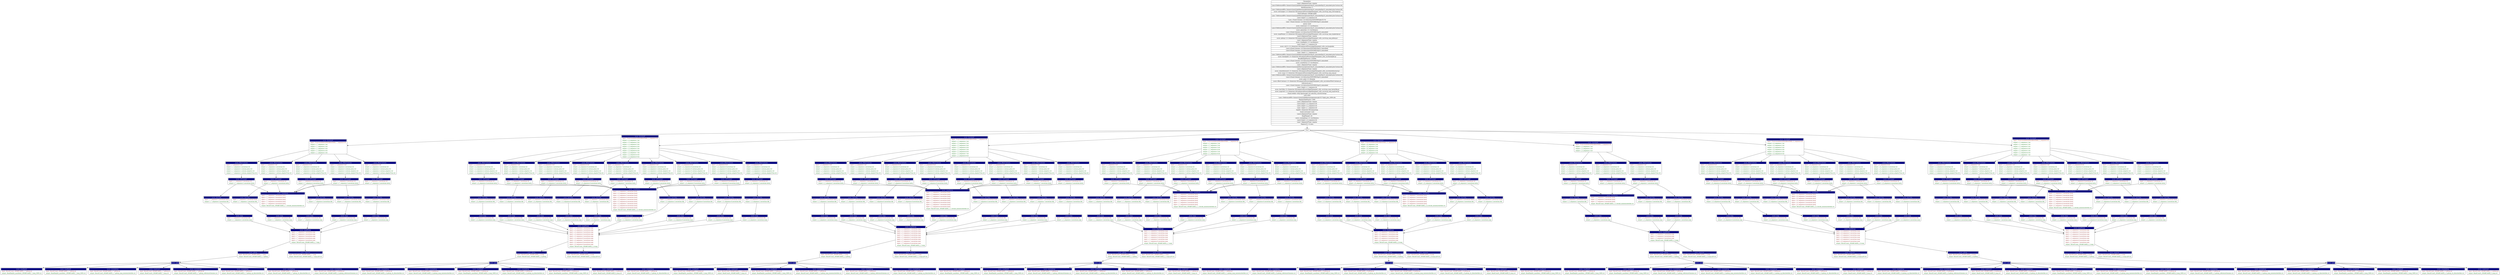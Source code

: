 digraph g {
"Parameters" [
shape = "Mrecord"
 label = "{ Parameters  | Lane.5.AlignmentType=regular | Lane.8.ReferenceBFA=/home/rcf-proj2/jak/bberman/genomes/hg18_unmasked/hg18_unmasked.plusContam.bfa | MinMismatches=2 | Lane.5.ReferenceBFA=/home/rcf-proj2/jak/bberman/genomes/hg18_unmasked/hg18_unmasked.plusContam.bfa | uscec::sol2sanger:1.0=/home/uec-00/ramjan/software/alignPileup/perl_utils_usc/wrap_maq_sol2sanger.pl | FlowCellName=300ABCAAXX | Lane.7.ReferenceBFA=/home/rcf-proj2/jak/bberman/genomes/hg18_unmasked/hg18_unmasked.plusContam.bfa | Lane.4.Input=s_4_sequence.txt | Lane.1.Eland.Genome=/srv/data/slxa/GENOMES/phi-X174/ | Lane.7.Eland.Genome=/srv/data/slxa/GENOMES/hg18_unmasked/ | queue=laird | uscec::readcount:1.0=/usr/bin/java | Lane.6.ReferenceBFA=/home/rcf-proj2/jak/bberman/genomes/hg18_unmasked/hg18_unmasked.plusContam.bfa | uscec::genecdax:1.0=/usr/bin/java | Lane.3.Eland.Genome=/srv/data/slxa/GENOMES/hg18_unmasked/ | uscec::mapMerge:1.0=/home/uec-00/ramjan/software/alignPileup/perl_utils_usc/wrap_maq_mapmerge.pl | Lane.8.AlignmentType=regular | uscec::pileup:1.0=/home/uec-00/ramjan/software/alignPileup/perl_utils_usc/wrap_maq_pileup.pl | Lane.2.AlignmentType=regular | uscec::readdepth:1.0=/usr/bin/java | Lane.3.Input=s_3_sequence.txt | uscec::chr21:1.0=/home/uec-00/ramjan/software/alignPileup/perl_utils_usc/maqindex | Lane.4.Eland.Genome=/srv/data/slxa/GENOMES/hg18_unmasked/ | Lane.8.Eland.Genome=/srv/data/slxa/GENOMES/hg18_unmasked/ | Lane.1.Input=s_1_sequence.txt | Lane.2.ReferenceBFA=/home/rcf-proj2/jak/bberman/genomes/hg18_unmasked/hg18_unmasked.plusContam.bfa | uscec::fastqSplit:1.0=/home/uec-00/ramjan/software/alignPileup/perl_utils_usc/fastqSplit.pl | BisulfiteSplitFactor=250000 | Lane.5.Eland.Genome=/srv/data/slxa/GENOMES/hg18_unmasked/ | uscec::countfastq:1.0=/usr/bin/java | Lane.1.AlignmentType=regular | Lane.3.ReferenceBFA=/home/rcf-proj2/jak/bberman/genomes/hg18_unmasked/hg18_unmasked.plusContam.bfa | Lane.4.AlignmentType=regular | uscec::remotebustard:1.0=/home/uec-00/ramjan/software/alignPileup/perl_utils_usc/remotebustard.pl | uscec::map:1.0=/home/uec-00/ramjan/software/alignPileup/perl_utils_usc/wrap_maq_map.pl | Lane.4.ReferenceBFA=/home/rcf-proj2/jak/bberman/genomes/hg18_unmasked/hg18_unmasked.plusContam.bfa | Lane.6.Eland.Genome=/srv/data/slxa/GENOMES/hg18_unmasked/ | uscec::gzip:1.0=/bin/gzip | uscec::filterContams:1.0=/home/uec-00/ramjan/software/alignPileup/perl_utils_usc/solexaFilterContams.pl | referenceLane=1 | Lane.2.Eland.Genome=/srv/data/slxa/GENOMES/hg18_unmasked/ | Lane.2.Input=s_2_sequence.txt | uscec::fast2bfq:1.0=/home/uec-00/ramjan/software/alignPileup/perl_utils_usc/wrap_maq_fastq2bfq.pl | uscec::mapview:1.0=/home/uec-00/ramjan/software/alignPileup/perl_utils_usc/wrap_maq_mapview.pl | Eland.webdir=http://gastorage2.usc.edu/slxa_runs/incoming/ | LFN=PFN | Lane.1.ReferenceBFA=/home/rcf-proj2/jak/bberman/genomes/phi-X174/phi_plus_SNPs.bfa | RegularSplitFactor=1000 | Lane.3.AlignmentType=regular | Lane.6.Input=s_6_sequence.txt | Lane.5.Input=s_5_sequence.txt | Lane.7.Input=s_7_sequence.txt | tmpDir=/home/uec-00/ramjan/tmp | Eland.username=zack | Lane.6.AlignmentType=regular | MaqPileupQ=30 | uscec::countpileup:1.0=/usr/bin/java | Lane.8.Input=s_8_sequence.txt | Lane.7.AlignmentType=regular | PegasusTC=tc.data}" ];
"map_s_2_sequence.2.nocontam.bfq" [
shape = "Mrecord"
label =<<table border="0" cellborder="0" cellspacing="0" cellpadding="4"><tr><td bgcolor="navy"><font color="white">uscec::map</font></td></tr><tr><td align="left"><font color="brown4"> input: s_2_sequence.2.nocontam.bfq</font></td></tr><tr><td align="left"><font color="darkgreen"> output: s_2_sequence.2.nocontam.map</font></td></tr></table>> ];
"fast2bfq_s_8_sequence.1.nocontam.fastq" [
shape = "Mrecord"
label =<<table border="0" cellborder="0" cellspacing="0" cellpadding="4"><tr><td bgcolor="navy"><font color="white">uscec::fast2bfq</font></td></tr><tr><td align="left"><font color="brown4"> input: s_8_sequence.1.nocontam.fastq</font></td></tr><tr><td align="left"><font color="darkgreen"> output: s_8_sequence.1.nocontam.bfq</font></td></tr></table>> ];
"sol2sanger_s_5_sequence.4.nocontam.txt" [
shape = "Mrecord"
label =<<table border="0" cellborder="0" cellspacing="0" cellpadding="4"><tr><td bgcolor="navy"><font color="white">uscec::sol2sanger</font></td></tr><tr><td align="left"><font color="brown4"> input: s_5_sequence.4.nocontam.txt</font></td></tr><tr><td align="left"><font color="darkgreen"> output: s_5_sequence.4.nocontam.fastq</font></td></tr></table>> ];
"pileup_ResultCount_300ABCAAXX_s_5.map" [
shape = "Mrecord"
label =<<table border="0" cellborder="0" cellspacing="0" cellpadding="4"><tr><td bgcolor="navy"><font color="white">uscec::pileup</font></td></tr><tr><td align="left"><font color="brown4"> input: ResultCount_300ABCAAXX_s_5.map</font></td></tr><tr><td align="left"><font color="darkgreen"> output: ResultCount_300ABCAAXX_s_5.pileup</font></td></tr></table>> ];
"countpileup_ResultCount_300ABCAAXX_s_2.pileup.gz-chonly" [
shape = "Mrecord"
label =<<table border="0" cellborder="0" cellspacing="0" cellpadding="4"><tr><td bgcolor="navy"><font color="white">uscec::countpileup</font></td></tr><tr><td align="left"><font color="brown4"> input: ResultCount_300ABCAAXX_s_2.pileup.gz</font></td></tr><tr><td align="left"><font color="darkgreen"> output: ResultCount_300ABCAAXX_s_2.pileup_ch_dinucleotide.csv</font></td></tr></table>> ];
"filterContams_s_6_sequence.5.txt" [
shape = "Mrecord"
label =<<table border="0" cellborder="0" cellspacing="0" cellpadding="4"><tr><td bgcolor="navy"><font color="white">uscec::filterContams</font></td></tr><tr><td align="left"><font color="brown4"> input: s_6_sequence.5.txt</font></td></tr><tr><td align="left"><font color="darkgreen"> output: s_6_sequence.5.nocontam.txt</font></td></tr><tr><td align="left"><font color="darkgreen"> output: s_6_sequence.5.contam.polya.txt</font></td></tr><tr><td align="left"><font color="darkgreen"> output: s_6_sequence.5.contam.adapters.txt</font></td></tr><tr><td align="left"><font color="darkgreen"> output: s_6_sequence.5.contam.adapterTrim.txt</font></td></tr></table>> ];
"pileup_ResultCount_300ABCAAXX_s_8.map" [
shape = "Mrecord"
label =<<table border="0" cellborder="0" cellspacing="0" cellpadding="4"><tr><td bgcolor="navy"><font color="white">uscec::pileup</font></td></tr><tr><td align="left"><font color="brown4"> input: ResultCount_300ABCAAXX_s_8.map</font></td></tr><tr><td align="left"><font color="darkgreen"> output: ResultCount_300ABCAAXX_s_8.pileup</font></td></tr></table>> ];
"fast2bfq_s_4_sequence.9.nocontam.fastq" [
shape = "Mrecord"
label =<<table border="0" cellborder="0" cellspacing="0" cellpadding="4"><tr><td bgcolor="navy"><font color="white">uscec::fast2bfq</font></td></tr><tr><td align="left"><font color="brown4"> input: s_4_sequence.9.nocontam.fastq</font></td></tr><tr><td align="left"><font color="darkgreen"> output: s_4_sequence.9.nocontam.bfq</font></td></tr></table>> ];
"gzip_ResultCount_300ABCAAXX_s_5.pileup" [
shape = "Mrecord"
label =<<table border="0" cellborder="0" cellspacing="0" cellpadding="4"><tr><td bgcolor="navy"><font color="white">uscec::gzip</font></td></tr></table>> ];
"map_s_5_sequence.7.nocontam.bfq" [
shape = "Mrecord"
label =<<table border="0" cellborder="0" cellspacing="0" cellpadding="4"><tr><td bgcolor="navy"><font color="white">uscec::map</font></td></tr><tr><td align="left"><font color="brown4"> input: s_5_sequence.7.nocontam.bfq</font></td></tr><tr><td align="left"><font color="darkgreen"> output: s_5_sequence.7.nocontam.map</font></td></tr></table>> ];
"sol2sanger_s_8_sequence.1.nocontam.txt" [
shape = "Mrecord"
label =<<table border="0" cellborder="0" cellspacing="0" cellpadding="4"><tr><td bgcolor="navy"><font color="white">uscec::sol2sanger</font></td></tr><tr><td align="left"><font color="brown4"> input: s_8_sequence.1.nocontam.txt</font></td></tr><tr><td align="left"><font color="darkgreen"> output: s_8_sequence.1.nocontam.fastq</font></td></tr></table>> ];
"mapMerge_300ABCAAXX5" [
shape = "Mrecord"
label =<<table border="0" cellborder="0" cellspacing="0" cellpadding="4"><tr><td bgcolor="navy"><font color="white">uscec::mapMerge</font></td></tr><tr><td align="left"><font color="brown4"> input: s_5_sequence.1.nocontam.map</font></td></tr><tr><td align="left"><font color="brown4"> input: s_5_sequence.2.nocontam.map</font></td></tr><tr><td align="left"><font color="brown4"> input: s_5_sequence.3.nocontam.map</font></td></tr><tr><td align="left"><font color="brown4"> input: s_5_sequence.4.nocontam.map</font></td></tr><tr><td align="left"><font color="brown4"> input: s_5_sequence.5.nocontam.map</font></td></tr><tr><td align="left"><font color="brown4"> input: s_5_sequence.6.nocontam.map</font></td></tr><tr><td align="left"><font color="brown4"> input: s_5_sequence.7.nocontam.map</font></td></tr><tr><td align="left"><font color="darkgreen"> output: ResultCount_300ABCAAXX_s_5.map</font></td></tr></table>> ];
"sol2sanger_s_4_sequence.6.nocontam.txt" [
shape = "Mrecord"
label =<<table border="0" cellborder="0" cellspacing="0" cellpadding="4"><tr><td bgcolor="navy"><font color="white">uscec::sol2sanger</font></td></tr><tr><td align="left"><font color="brown4"> input: s_4_sequence.6.nocontam.txt</font></td></tr><tr><td align="left"><font color="darkgreen"> output: s_4_sequence.6.nocontam.fastq</font></td></tr></table>> ];
"readdepth_300ABCAAXX115000" [
shape = "Mrecord"
label =<<table border="0" cellborder="0" cellspacing="0" cellpadding="4"><tr><td bgcolor="navy"><font color="white">uscec::readdepth</font></td></tr><tr><td align="left"><font color="brown4"> input: ResultCount_300ABCAAXX_s_1.pileup.gz</font></td></tr><tr><td align="left"><font color="darkgreen"> output: ReadDepths_maxIden1_300ABCAAXX_1_maq_5000.csv</font></td></tr></table>> ];
"countfastq_300ABCAAXX8" [
shape = "Mrecord"
label =<<table border="0" cellborder="0" cellspacing="0" cellpadding="4"><tr><td bgcolor="navy"><font color="white">uscec::countfastq</font></td></tr><tr><td align="left"><font color="brown4"> input: s_8_sequence.1.nocontam.fastq</font></td></tr><tr><td align="left"><font color="brown4"> input: s_8_sequence.2.nocontam.fastq</font></td></tr><tr><td align="left"><font color="brown4"> input: s_8_sequence.3.nocontam.fastq</font></td></tr><tr><td align="left"><font color="brown4"> input: s_8_sequence.4.nocontam.fastq</font></td></tr><tr><td align="left"><font color="brown4"> input: s_8_sequence.5.nocontam.fastq</font></td></tr><tr><td align="left"><font color="darkgreen"> output: ResultCount_300ABCAAXX_s_8_Gerald_mononucleotide.csv</font></td></tr></table>> ];
"map_s_8_sequence.5.nocontam.bfq" [
shape = "Mrecord"
label =<<table border="0" cellborder="0" cellspacing="0" cellpadding="4"><tr><td bgcolor="navy"><font color="white">uscec::map</font></td></tr><tr><td align="left"><font color="brown4"> input: s_8_sequence.5.nocontam.bfq</font></td></tr><tr><td align="left"><font color="darkgreen"> output: s_8_sequence.5.nocontam.map</font></td></tr></table>> ];
"filterContams_s_2_sequence.1.txt" [
shape = "Mrecord"
label =<<table border="0" cellborder="0" cellspacing="0" cellpadding="4"><tr><td bgcolor="navy"><font color="white">uscec::filterContams</font></td></tr><tr><td align="left"><font color="brown4"> input: s_2_sequence.1.txt</font></td></tr><tr><td align="left"><font color="darkgreen"> output: s_2_sequence.1.nocontam.txt</font></td></tr><tr><td align="left"><font color="darkgreen"> output: s_2_sequence.1.contam.polya.txt</font></td></tr><tr><td align="left"><font color="darkgreen"> output: s_2_sequence.1.contam.adapters.txt</font></td></tr><tr><td align="left"><font color="darkgreen"> output: s_2_sequence.1.contam.adapterTrim.txt</font></td></tr></table>> ];
"readdepth_300ABCAAXX705000" [
shape = "Mrecord"
label =<<table border="0" cellborder="0" cellspacing="0" cellpadding="4"><tr><td bgcolor="navy"><font color="white">uscec::readdepth</font></td></tr><tr><td align="left"><font color="brown4"> input: ResultCount_300ABCAAXX_s_7.pileup.gz</font></td></tr><tr><td align="left"><font color="darkgreen"> output: ReadDepths_maxIden0_300ABCAAXX_7_maq_5000.csv</font></td></tr></table>> ];
"map_s_4_sequence.1.nocontam.bfq" [
shape = "Mrecord"
label =<<table border="0" cellborder="0" cellspacing="0" cellpadding="4"><tr><td bgcolor="navy"><font color="white">uscec::map</font></td></tr><tr><td align="left"><font color="brown4"> input: s_4_sequence.1.nocontam.bfq</font></td></tr><tr><td align="left"><font color="darkgreen"> output: s_4_sequence.1.nocontam.map</font></td></tr></table>> ];
"filterContams_s_5_sequence.7.txt" [
shape = "Mrecord"
label =<<table border="0" cellborder="0" cellspacing="0" cellpadding="4"><tr><td bgcolor="navy"><font color="white">uscec::filterContams</font></td></tr><tr><td align="left"><font color="brown4"> input: s_5_sequence.7.txt</font></td></tr><tr><td align="left"><font color="darkgreen"> output: s_5_sequence.7.nocontam.txt</font></td></tr><tr><td align="left"><font color="darkgreen"> output: s_5_sequence.7.contam.polya.txt</font></td></tr><tr><td align="left"><font color="darkgreen"> output: s_5_sequence.7.contam.adapters.txt</font></td></tr><tr><td align="left"><font color="darkgreen"> output: s_5_sequence.7.contam.adapterTrim.txt</font></td></tr></table>> ];
"fast2bfq_s_7_sequence.1.nocontam.fastq" [
shape = "Mrecord"
label =<<table border="0" cellborder="0" cellspacing="0" cellpadding="4"><tr><td bgcolor="navy"><font color="white">uscec::fast2bfq</font></td></tr><tr><td align="left"><font color="brown4"> input: s_7_sequence.1.nocontam.fastq</font></td></tr><tr><td align="left"><font color="darkgreen"> output: s_7_sequence.1.nocontam.bfq</font></td></tr></table>> ];
"countfastq_300ABCAAXX5" [
shape = "Mrecord"
label =<<table border="0" cellborder="0" cellspacing="0" cellpadding="4"><tr><td bgcolor="navy"><font color="white">uscec::countfastq</font></td></tr><tr><td align="left"><font color="brown4"> input: s_5_sequence.1.nocontam.fastq</font></td></tr><tr><td align="left"><font color="brown4"> input: s_5_sequence.2.nocontam.fastq</font></td></tr><tr><td align="left"><font color="brown4"> input: s_5_sequence.3.nocontam.fastq</font></td></tr><tr><td align="left"><font color="brown4"> input: s_5_sequence.4.nocontam.fastq</font></td></tr><tr><td align="left"><font color="brown4"> input: s_5_sequence.5.nocontam.fastq</font></td></tr><tr><td align="left"><font color="brown4"> input: s_5_sequence.6.nocontam.fastq</font></td></tr><tr><td align="left"><font color="brown4"> input: s_5_sequence.7.nocontam.fastq</font></td></tr><tr><td align="left"><font color="darkgreen"> output: ResultCount_300ABCAAXX_s_5_Gerald_mononucleotide.csv</font></td></tr></table>> ];
"gzip_ResultCount_300ABCAAXX_s_6.pileup" [
shape = "Mrecord"
label =<<table border="0" cellborder="0" cellspacing="0" cellpadding="4"><tr><td bgcolor="navy"><font color="white">uscec::gzip</font></td></tr></table>> ];
"filterContams_s_6_sequence.1.txt" [
shape = "Mrecord"
label =<<table border="0" cellborder="0" cellspacing="0" cellpadding="4"><tr><td bgcolor="navy"><font color="white">uscec::filterContams</font></td></tr><tr><td align="left"><font color="brown4"> input: s_6_sequence.1.txt</font></td></tr><tr><td align="left"><font color="darkgreen"> output: s_6_sequence.1.nocontam.txt</font></td></tr><tr><td align="left"><font color="darkgreen"> output: s_6_sequence.1.contam.polya.txt</font></td></tr><tr><td align="left"><font color="darkgreen"> output: s_6_sequence.1.contam.adapters.txt</font></td></tr><tr><td align="left"><font color="darkgreen"> output: s_6_sequence.1.contam.adapterTrim.txt</font></td></tr></table>> ];
"countfastq_300ABCAAXX6" [
shape = "Mrecord"
label =<<table border="0" cellborder="0" cellspacing="0" cellpadding="4"><tr><td bgcolor="navy"><font color="white">uscec::countfastq</font></td></tr><tr><td align="left"><font color="brown4"> input: s_6_sequence.1.nocontam.fastq</font></td></tr><tr><td align="left"><font color="brown4"> input: s_6_sequence.2.nocontam.fastq</font></td></tr><tr><td align="left"><font color="brown4"> input: s_6_sequence.3.nocontam.fastq</font></td></tr><tr><td align="left"><font color="brown4"> input: s_6_sequence.4.nocontam.fastq</font></td></tr><tr><td align="left"><font color="brown4"> input: s_6_sequence.5.nocontam.fastq</font></td></tr><tr><td align="left"><font color="brown4"> input: s_6_sequence.6.nocontam.fastq</font></td></tr><tr><td align="left"><font color="darkgreen"> output: ResultCount_300ABCAAXX_s_6_Gerald_mononucleotide.csv</font></td></tr></table>> ];
"map_s_6_sequence.2.nocontam.bfq" [
shape = "Mrecord"
label =<<table border="0" cellborder="0" cellspacing="0" cellpadding="4"><tr><td bgcolor="navy"><font color="white">uscec::map</font></td></tr><tr><td align="left"><font color="brown4"> input: s_6_sequence.2.nocontam.bfq</font></td></tr><tr><td align="left"><font color="darkgreen"> output: s_6_sequence.2.nocontam.map</font></td></tr></table>> ];
"fast2bfq_s_6_sequence.4.nocontam.fastq" [
shape = "Mrecord"
label =<<table border="0" cellborder="0" cellspacing="0" cellpadding="4"><tr><td bgcolor="navy"><font color="white">uscec::fast2bfq</font></td></tr><tr><td align="left"><font color="brown4"> input: s_6_sequence.4.nocontam.fastq</font></td></tr><tr><td align="left"><font color="darkgreen"> output: s_6_sequence.4.nocontam.bfq</font></td></tr></table>> ];
"countpileup_ResultCount_300ABCAAXX_s_6.pileup.gz-cgonly" [
shape = "Mrecord"
label =<<table border="0" cellborder="0" cellspacing="0" cellpadding="4"><tr><td bgcolor="navy"><font color="white">uscec::countpileup</font></td></tr><tr><td align="left"><font color="brown4"> input: ResultCount_300ABCAAXX_s_6.pileup.gz</font></td></tr><tr><td align="left"><font color="darkgreen"> output: ResultCount_300ABCAAXX_s_6.pileup_cg_dinucleotide.csv</font></td></tr></table>> ];
"sol2sanger_s_4_sequence.7.nocontam.txt" [
shape = "Mrecord"
label =<<table border="0" cellborder="0" cellspacing="0" cellpadding="4"><tr><td bgcolor="navy"><font color="white">uscec::sol2sanger</font></td></tr><tr><td align="left"><font color="brown4"> input: s_4_sequence.7.nocontam.txt</font></td></tr><tr><td align="left"><font color="darkgreen"> output: s_4_sequence.7.nocontam.fastq</font></td></tr></table>> ];
"fastqSpit_/Users/zack/devel/WorkflowDAX/s_7_sequence.txt" [
shape = "Mrecord"
label =<<table border="0" cellborder="0" cellspacing="0" cellpadding="4"><tr><td bgcolor="navy"><font color="white">uscec::fastqSplit</font></td></tr><tr><td align="left"><font color="brown4"> input: /Users/zack/devel/WorkflowDAX/s_7_sequence.txt</font></td></tr><tr><td align="left"><font color="darkgreen"> output: s_7_sequence.1.txt</font></td></tr><tr><td align="left"><font color="darkgreen"> output: s_7_sequence.2.txt</font></td></tr><tr><td align="left"><font color="darkgreen"> output: s_7_sequence.3.txt</font></td></tr><tr><td align="left"><font color="darkgreen"> output: s_7_sequence.4.txt</font></td></tr><tr><td align="left"><font color="darkgreen"> output: s_7_sequence.5.txt</font></td></tr></table>> ];
"fastqSpit_/Users/zack/devel/WorkflowDAX/s_4_sequence.txt" [
shape = "Mrecord"
label =<<table border="0" cellborder="0" cellspacing="0" cellpadding="4"><tr><td bgcolor="navy"><font color="white">uscec::fastqSplit</font></td></tr><tr><td align="left"><font color="brown4"> input: /Users/zack/devel/WorkflowDAX/s_4_sequence.txt</font></td></tr><tr><td align="left"><font color="darkgreen"> output: s_4_sequence.1.txt</font></td></tr><tr><td align="left"><font color="darkgreen"> output: s_4_sequence.2.txt</font></td></tr><tr><td align="left"><font color="darkgreen"> output: s_4_sequence.3.txt</font></td></tr><tr><td align="left"><font color="darkgreen"> output: s_4_sequence.4.txt</font></td></tr><tr><td align="left"><font color="darkgreen"> output: s_4_sequence.5.txt</font></td></tr><tr><td align="left"><font color="darkgreen"> output: s_4_sequence.6.txt</font></td></tr><tr><td align="left"><font color="darkgreen"> output: s_4_sequence.7.txt</font></td></tr><tr><td align="left"><font color="darkgreen"> output: s_4_sequence.8.txt</font></td></tr><tr><td align="left"><font color="darkgreen"> output: s_4_sequence.9.txt</font></td></tr></table>> ];
"countpileup_ResultCount_300ABCAAXX_s_5.pileup.gz-refComposition" [
shape = "Mrecord"
label =<<table border="0" cellborder="0" cellspacing="0" cellpadding="4"><tr><td bgcolor="navy"><font color="white">uscec::countpileup</font></td></tr><tr><td align="left"><font color="brown4"> input: ResultCount_300ABCAAXX_s_5.pileup.gz</font></td></tr><tr><td align="left"><font color="darkgreen"> output: ResultCount_300ABCAAXX_s_5.pileup_referenceGenome.csv</font></td></tr></table>> ];
"countpileup_ResultCount_300ABCAAXX_s_8.pileup.gz-refComposition" [
shape = "Mrecord"
label =<<table border="0" cellborder="0" cellspacing="0" cellpadding="4"><tr><td bgcolor="navy"><font color="white">uscec::countpileup</font></td></tr><tr><td align="left"><font color="brown4"> input: ResultCount_300ABCAAXX_s_8.pileup.gz</font></td></tr><tr><td align="left"><font color="darkgreen"> output: ResultCount_300ABCAAXX_s_8.pileup_referenceGenome.csv</font></td></tr></table>> ];
"map_s_8_sequence.1.nocontam.bfq" [
shape = "Mrecord"
label =<<table border="0" cellborder="0" cellspacing="0" cellpadding="4"><tr><td bgcolor="navy"><font color="white">uscec::map</font></td></tr><tr><td align="left"><font color="brown4"> input: s_8_sequence.1.nocontam.bfq</font></td></tr><tr><td align="left"><font color="darkgreen"> output: s_8_sequence.1.nocontam.map</font></td></tr></table>> ];
"filterContams_s_5_sequence.2.txt" [
shape = "Mrecord"
label =<<table border="0" cellborder="0" cellspacing="0" cellpadding="4"><tr><td bgcolor="navy"><font color="white">uscec::filterContams</font></td></tr><tr><td align="left"><font color="brown4"> input: s_5_sequence.2.txt</font></td></tr><tr><td align="left"><font color="darkgreen"> output: s_5_sequence.2.nocontam.txt</font></td></tr><tr><td align="left"><font color="darkgreen"> output: s_5_sequence.2.contam.polya.txt</font></td></tr><tr><td align="left"><font color="darkgreen"> output: s_5_sequence.2.contam.adapters.txt</font></td></tr><tr><td align="left"><font color="darkgreen"> output: s_5_sequence.2.contam.adapterTrim.txt</font></td></tr></table>> ];
"countpileup_ResultCount_300ABCAAXX_s_4.pileup.gz-refComposition" [
shape = "Mrecord"
label =<<table border="0" cellborder="0" cellspacing="0" cellpadding="4"><tr><td bgcolor="navy"><font color="white">uscec::countpileup</font></td></tr><tr><td align="left"><font color="brown4"> input: ResultCount_300ABCAAXX_s_4.pileup.gz</font></td></tr><tr><td align="left"><font color="darkgreen"> output: ResultCount_300ABCAAXX_s_4.pileup_referenceGenome.csv</font></td></tr></table>> ];
"filterContams_s_3_sequence.3.txt" [
shape = "Mrecord"
label =<<table border="0" cellborder="0" cellspacing="0" cellpadding="4"><tr><td bgcolor="navy"><font color="white">uscec::filterContams</font></td></tr><tr><td align="left"><font color="brown4"> input: s_3_sequence.3.txt</font></td></tr><tr><td align="left"><font color="darkgreen"> output: s_3_sequence.3.nocontam.txt</font></td></tr><tr><td align="left"><font color="darkgreen"> output: s_3_sequence.3.contam.polya.txt</font></td></tr><tr><td align="left"><font color="darkgreen"> output: s_3_sequence.3.contam.adapters.txt</font></td></tr><tr><td align="left"><font color="darkgreen"> output: s_3_sequence.3.contam.adapterTrim.txt</font></td></tr></table>> ];
"mapview_ResultCount_300ABCAAXX_s_8.map" [
shape = "Mrecord"
label =<<table border="0" cellborder="0" cellspacing="0" cellpadding="4"><tr><td bgcolor="navy"><font color="white">uscec::mapview</font></td></tr><tr><td align="left"><font color="brown4"> input: ResultCount_300ABCAAXX_s_8.map</font></td></tr><tr><td align="left"><font color="darkgreen"> output: ResultCount_300ABCAAXX_s_8.map.q30.txt</font></td></tr></table>> ];
"map_s_4_sequence.6.nocontam.bfq" [
shape = "Mrecord"
label =<<table border="0" cellborder="0" cellspacing="0" cellpadding="4"><tr><td bgcolor="navy"><font color="white">uscec::map</font></td></tr><tr><td align="left"><font color="brown4"> input: s_4_sequence.6.nocontam.bfq</font></td></tr><tr><td align="left"><font color="darkgreen"> output: s_4_sequence.6.nocontam.map</font></td></tr></table>> ];
"filterContams_s_1_sequence.3.txt" [
shape = "Mrecord"
label =<<table border="0" cellborder="0" cellspacing="0" cellpadding="4"><tr><td bgcolor="navy"><font color="white">uscec::filterContams</font></td></tr><tr><td align="left"><font color="brown4"> input: s_1_sequence.3.txt</font></td></tr><tr><td align="left"><font color="darkgreen"> output: s_1_sequence.3.nocontam.txt</font></td></tr><tr><td align="left"><font color="darkgreen"> output: s_1_sequence.3.contam.polya.txt</font></td></tr><tr><td align="left"><font color="darkgreen"> output: s_1_sequence.3.contam.adapters.txt</font></td></tr><tr><td align="left"><font color="darkgreen"> output: s_1_sequence.3.contam.adapterTrim.txt</font></td></tr></table>> ];
"sol2sanger_s_1_sequence.3.nocontam.txt" [
shape = "Mrecord"
label =<<table border="0" cellborder="0" cellspacing="0" cellpadding="4"><tr><td bgcolor="navy"><font color="white">uscec::sol2sanger</font></td></tr><tr><td align="left"><font color="brown4"> input: s_1_sequence.3.nocontam.txt</font></td></tr><tr><td align="left"><font color="darkgreen"> output: s_1_sequence.3.nocontam.fastq</font></td></tr></table>> ];
"countpileup_ResultCount_300ABCAAXX_s_6.pileup.gz-refComposition" [
shape = "Mrecord"
label =<<table border="0" cellborder="0" cellspacing="0" cellpadding="4"><tr><td bgcolor="navy"><font color="white">uscec::countpileup</font></td></tr><tr><td align="left"><font color="brown4"> input: ResultCount_300ABCAAXX_s_6.pileup.gz</font></td></tr><tr><td align="left"><font color="darkgreen"> output: ResultCount_300ABCAAXX_s_6.pileup_referenceGenome.csv</font></td></tr></table>> ];
"sol2sanger_s_8_sequence.4.nocontam.txt" [
shape = "Mrecord"
label =<<table border="0" cellborder="0" cellspacing="0" cellpadding="4"><tr><td bgcolor="navy"><font color="white">uscec::sol2sanger</font></td></tr><tr><td align="left"><font color="brown4"> input: s_8_sequence.4.nocontam.txt</font></td></tr><tr><td align="left"><font color="darkgreen"> output: s_8_sequence.4.nocontam.fastq</font></td></tr></table>> ];
"map_s_6_sequence.4.nocontam.bfq" [
shape = "Mrecord"
label =<<table border="0" cellborder="0" cellspacing="0" cellpadding="4"><tr><td bgcolor="navy"><font color="white">uscec::map</font></td></tr><tr><td align="left"><font color="brown4"> input: s_6_sequence.4.nocontam.bfq</font></td></tr><tr><td align="left"><font color="darkgreen"> output: s_6_sequence.4.nocontam.map</font></td></tr></table>> ];
"filterContams_s_4_sequence.2.txt" [
shape = "Mrecord"
label =<<table border="0" cellborder="0" cellspacing="0" cellpadding="4"><tr><td bgcolor="navy"><font color="white">uscec::filterContams</font></td></tr><tr><td align="left"><font color="brown4"> input: s_4_sequence.2.txt</font></td></tr><tr><td align="left"><font color="darkgreen"> output: s_4_sequence.2.nocontam.txt</font></td></tr><tr><td align="left"><font color="darkgreen"> output: s_4_sequence.2.contam.polya.txt</font></td></tr><tr><td align="left"><font color="darkgreen"> output: s_4_sequence.2.contam.adapters.txt</font></td></tr><tr><td align="left"><font color="darkgreen"> output: s_4_sequence.2.contam.adapterTrim.txt</font></td></tr></table>> ];
"map_s_4_sequence.7.nocontam.bfq" [
shape = "Mrecord"
label =<<table border="0" cellborder="0" cellspacing="0" cellpadding="4"><tr><td bgcolor="navy"><font color="white">uscec::map</font></td></tr><tr><td align="left"><font color="brown4"> input: s_4_sequence.7.nocontam.bfq</font></td></tr><tr><td align="left"><font color="darkgreen"> output: s_4_sequence.7.nocontam.map</font></td></tr></table>> ];
"sol2sanger_s_2_sequence.6.nocontam.txt" [
shape = "Mrecord"
label =<<table border="0" cellborder="0" cellspacing="0" cellpadding="4"><tr><td bgcolor="navy"><font color="white">uscec::sol2sanger</font></td></tr><tr><td align="left"><font color="brown4"> input: s_2_sequence.6.nocontam.txt</font></td></tr><tr><td align="left"><font color="darkgreen"> output: s_2_sequence.6.nocontam.fastq</font></td></tr></table>> ];
"fast2bfq_s_1_sequence.6.nocontam.fastq" [
shape = "Mrecord"
label =<<table border="0" cellborder="0" cellspacing="0" cellpadding="4"><tr><td bgcolor="navy"><font color="white">uscec::fast2bfq</font></td></tr><tr><td align="left"><font color="brown4"> input: s_1_sequence.6.nocontam.fastq</font></td></tr><tr><td align="left"><font color="darkgreen"> output: s_1_sequence.6.nocontam.bfq</font></td></tr></table>> ];
"filterContams_s_7_sequence.3.txt" [
shape = "Mrecord"
label =<<table border="0" cellborder="0" cellspacing="0" cellpadding="4"><tr><td bgcolor="navy"><font color="white">uscec::filterContams</font></td></tr><tr><td align="left"><font color="brown4"> input: s_7_sequence.3.txt</font></td></tr><tr><td align="left"><font color="darkgreen"> output: s_7_sequence.3.nocontam.txt</font></td></tr><tr><td align="left"><font color="darkgreen"> output: s_7_sequence.3.contam.polya.txt</font></td></tr><tr><td align="left"><font color="darkgreen"> output: s_7_sequence.3.contam.adapters.txt</font></td></tr><tr><td align="left"><font color="darkgreen"> output: s_7_sequence.3.contam.adapterTrim.txt</font></td></tr></table>> ];
"map_s_3_sequence.1.nocontam.bfq" [
shape = "Mrecord"
label =<<table border="0" cellborder="0" cellspacing="0" cellpadding="4"><tr><td bgcolor="navy"><font color="white">uscec::map</font></td></tr><tr><td align="left"><font color="brown4"> input: s_3_sequence.1.nocontam.bfq</font></td></tr><tr><td align="left"><font color="darkgreen"> output: s_3_sequence.1.nocontam.map</font></td></tr></table>> ];
"filterContams_s_5_sequence.1.txt" [
shape = "Mrecord"
label =<<table border="0" cellborder="0" cellspacing="0" cellpadding="4"><tr><td bgcolor="navy"><font color="white">uscec::filterContams</font></td></tr><tr><td align="left"><font color="brown4"> input: s_5_sequence.1.txt</font></td></tr><tr><td align="left"><font color="darkgreen"> output: s_5_sequence.1.nocontam.txt</font></td></tr><tr><td align="left"><font color="darkgreen"> output: s_5_sequence.1.contam.polya.txt</font></td></tr><tr><td align="left"><font color="darkgreen"> output: s_5_sequence.1.contam.adapters.txt</font></td></tr><tr><td align="left"><font color="darkgreen"> output: s_5_sequence.1.contam.adapterTrim.txt</font></td></tr></table>> ];
"map_s_4_sequence.5.nocontam.bfq" [
shape = "Mrecord"
label =<<table border="0" cellborder="0" cellspacing="0" cellpadding="4"><tr><td bgcolor="navy"><font color="white">uscec::map</font></td></tr><tr><td align="left"><font color="brown4"> input: s_4_sequence.5.nocontam.bfq</font></td></tr><tr><td align="left"><font color="darkgreen"> output: s_4_sequence.5.nocontam.map</font></td></tr></table>> ];
"map_s_5_sequence.4.nocontam.bfq" [
shape = "Mrecord"
label =<<table border="0" cellborder="0" cellspacing="0" cellpadding="4"><tr><td bgcolor="navy"><font color="white">uscec::map</font></td></tr><tr><td align="left"><font color="brown4"> input: s_5_sequence.4.nocontam.bfq</font></td></tr><tr><td align="left"><font color="darkgreen"> output: s_5_sequence.4.nocontam.map</font></td></tr></table>> ];
"countfastq_300ABCAAXX2" [
shape = "Mrecord"
label =<<table border="0" cellborder="0" cellspacing="0" cellpadding="4"><tr><td bgcolor="navy"><font color="white">uscec::countfastq</font></td></tr><tr><td align="left"><font color="brown4"> input: s_2_sequence.1.nocontam.fastq</font></td></tr><tr><td align="left"><font color="brown4"> input: s_2_sequence.2.nocontam.fastq</font></td></tr><tr><td align="left"><font color="brown4"> input: s_2_sequence.3.nocontam.fastq</font></td></tr><tr><td align="left"><font color="brown4"> input: s_2_sequence.4.nocontam.fastq</font></td></tr><tr><td align="left"><font color="brown4"> input: s_2_sequence.5.nocontam.fastq</font></td></tr><tr><td align="left"><font color="brown4"> input: s_2_sequence.6.nocontam.fastq</font></td></tr><tr><td align="left"><font color="brown4"> input: s_2_sequence.7.nocontam.fastq</font></td></tr><tr><td align="left"><font color="brown4"> input: s_2_sequence.8.nocontam.fastq</font></td></tr><tr><td align="left"><font color="darkgreen"> output: ResultCount_300ABCAAXX_s_2_Gerald_mononucleotide.csv</font></td></tr></table>> ];
"sol2sanger_s_1_sequence.6.nocontam.txt" [
shape = "Mrecord"
label =<<table border="0" cellborder="0" cellspacing="0" cellpadding="4"><tr><td bgcolor="navy"><font color="white">uscec::sol2sanger</font></td></tr><tr><td align="left"><font color="brown4"> input: s_1_sequence.6.nocontam.txt</font></td></tr><tr><td align="left"><font color="darkgreen"> output: s_1_sequence.6.nocontam.fastq</font></td></tr></table>> ];
"sol2sanger_s_1_sequence.2.nocontam.txt" [
shape = "Mrecord"
label =<<table border="0" cellborder="0" cellspacing="0" cellpadding="4"><tr><td bgcolor="navy"><font color="white">uscec::sol2sanger</font></td></tr><tr><td align="left"><font color="brown4"> input: s_1_sequence.2.nocontam.txt</font></td></tr><tr><td align="left"><font color="darkgreen"> output: s_1_sequence.2.nocontam.fastq</font></td></tr></table>> ];
"fast2bfq_s_2_sequence.5.nocontam.fastq" [
shape = "Mrecord"
label =<<table border="0" cellborder="0" cellspacing="0" cellpadding="4"><tr><td bgcolor="navy"><font color="white">uscec::fast2bfq</font></td></tr><tr><td align="left"><font color="brown4"> input: s_2_sequence.5.nocontam.fastq</font></td></tr><tr><td align="left"><font color="darkgreen"> output: s_2_sequence.5.nocontam.bfq</font></td></tr></table>> ];
"fastqSpit_/Users/zack/devel/WorkflowDAX/s_2_sequence.txt" [
shape = "Mrecord"
label =<<table border="0" cellborder="0" cellspacing="0" cellpadding="4"><tr><td bgcolor="navy"><font color="white">uscec::fastqSplit</font></td></tr><tr><td align="left"><font color="brown4"> input: /Users/zack/devel/WorkflowDAX/s_2_sequence.txt</font></td></tr><tr><td align="left"><font color="darkgreen"> output: s_2_sequence.1.txt</font></td></tr><tr><td align="left"><font color="darkgreen"> output: s_2_sequence.2.txt</font></td></tr><tr><td align="left"><font color="darkgreen"> output: s_2_sequence.3.txt</font></td></tr><tr><td align="left"><font color="darkgreen"> output: s_2_sequence.4.txt</font></td></tr><tr><td align="left"><font color="darkgreen"> output: s_2_sequence.5.txt</font></td></tr><tr><td align="left"><font color="darkgreen"> output: s_2_sequence.6.txt</font></td></tr><tr><td align="left"><font color="darkgreen"> output: s_2_sequence.7.txt</font></td></tr><tr><td align="left"><font color="darkgreen"> output: s_2_sequence.8.txt</font></td></tr></table>> ];
"readdepth_300ABCAAXX105000" [
shape = "Mrecord"
label =<<table border="0" cellborder="0" cellspacing="0" cellpadding="4"><tr><td bgcolor="navy"><font color="white">uscec::readdepth</font></td></tr><tr><td align="left"><font color="brown4"> input: ResultCount_300ABCAAXX_s_1.pileup.gz</font></td></tr><tr><td align="left"><font color="darkgreen"> output: ReadDepths_maxIden0_300ABCAAXX_1_maq_5000.csv</font></td></tr></table>> ];
"mapMerge_300ABCAAXX6" [
shape = "Mrecord"
label =<<table border="0" cellborder="0" cellspacing="0" cellpadding="4"><tr><td bgcolor="navy"><font color="white">uscec::mapMerge</font></td></tr><tr><td align="left"><font color="brown4"> input: s_6_sequence.1.nocontam.map</font></td></tr><tr><td align="left"><font color="brown4"> input: s_6_sequence.2.nocontam.map</font></td></tr><tr><td align="left"><font color="brown4"> input: s_6_sequence.3.nocontam.map</font></td></tr><tr><td align="left"><font color="brown4"> input: s_6_sequence.4.nocontam.map</font></td></tr><tr><td align="left"><font color="brown4"> input: s_6_sequence.5.nocontam.map</font></td></tr><tr><td align="left"><font color="brown4"> input: s_6_sequence.6.nocontam.map</font></td></tr><tr><td align="left"><font color="darkgreen"> output: ResultCount_300ABCAAXX_s_6.map</font></td></tr></table>> ];
"fast2bfq_s_1_sequence.3.nocontam.fastq" [
shape = "Mrecord"
label =<<table border="0" cellborder="0" cellspacing="0" cellpadding="4"><tr><td bgcolor="navy"><font color="white">uscec::fast2bfq</font></td></tr><tr><td align="left"><font color="brown4"> input: s_1_sequence.3.nocontam.fastq</font></td></tr><tr><td align="left"><font color="darkgreen"> output: s_1_sequence.3.nocontam.bfq</font></td></tr></table>> ];
"pileup_ResultCount_300ABCAAXX_s_1.map" [
shape = "Mrecord"
label =<<table border="0" cellborder="0" cellspacing="0" cellpadding="4"><tr><td bgcolor="navy"><font color="white">uscec::pileup</font></td></tr><tr><td align="left"><font color="brown4"> input: ResultCount_300ABCAAXX_s_1.map</font></td></tr><tr><td align="left"><font color="darkgreen"> output: ResultCount_300ABCAAXX_s_1.pileup</font></td></tr></table>> ];
"gzip_ResultCount_300ABCAAXX_s_1.pileup" [
shape = "Mrecord"
label =<<table border="0" cellborder="0" cellspacing="0" cellpadding="4"><tr><td bgcolor="navy"><font color="white">uscec::gzip</font></td></tr></table>> ];
"countfastq_300ABCAAXX1" [
shape = "Mrecord"
label =<<table border="0" cellborder="0" cellspacing="0" cellpadding="4"><tr><td bgcolor="navy"><font color="white">uscec::countfastq</font></td></tr><tr><td align="left"><font color="brown4"> input: s_1_sequence.1.nocontam.fastq</font></td></tr><tr><td align="left"><font color="brown4"> input: s_1_sequence.2.nocontam.fastq</font></td></tr><tr><td align="left"><font color="brown4"> input: s_1_sequence.3.nocontam.fastq</font></td></tr><tr><td align="left"><font color="brown4"> input: s_1_sequence.4.nocontam.fastq</font></td></tr><tr><td align="left"><font color="brown4"> input: s_1_sequence.5.nocontam.fastq</font></td></tr><tr><td align="left"><font color="brown4"> input: s_1_sequence.6.nocontam.fastq</font></td></tr><tr><td align="left"><font color="darkgreen"> output: ResultCount_300ABCAAXX_s_1_Gerald_mononucleotide.csv</font></td></tr></table>> ];
"filterContams_s_4_sequence.3.txt" [
shape = "Mrecord"
label =<<table border="0" cellborder="0" cellspacing="0" cellpadding="4"><tr><td bgcolor="navy"><font color="white">uscec::filterContams</font></td></tr><tr><td align="left"><font color="brown4"> input: s_4_sequence.3.txt</font></td></tr><tr><td align="left"><font color="darkgreen"> output: s_4_sequence.3.nocontam.txt</font></td></tr><tr><td align="left"><font color="darkgreen"> output: s_4_sequence.3.contam.polya.txt</font></td></tr><tr><td align="left"><font color="darkgreen"> output: s_4_sequence.3.contam.adapters.txt</font></td></tr><tr><td align="left"><font color="darkgreen"> output: s_4_sequence.3.contam.adapterTrim.txt</font></td></tr></table>> ];
"map_s_5_sequence.2.nocontam.bfq" [
shape = "Mrecord"
label =<<table border="0" cellborder="0" cellspacing="0" cellpadding="4"><tr><td bgcolor="navy"><font color="white">uscec::map</font></td></tr><tr><td align="left"><font color="brown4"> input: s_5_sequence.2.nocontam.bfq</font></td></tr><tr><td align="left"><font color="darkgreen"> output: s_5_sequence.2.nocontam.map</font></td></tr></table>> ];
"filterContams_s_4_sequence.5.txt" [
shape = "Mrecord"
label =<<table border="0" cellborder="0" cellspacing="0" cellpadding="4"><tr><td bgcolor="navy"><font color="white">uscec::filterContams</font></td></tr><tr><td align="left"><font color="brown4"> input: s_4_sequence.5.txt</font></td></tr><tr><td align="left"><font color="darkgreen"> output: s_4_sequence.5.nocontam.txt</font></td></tr><tr><td align="left"><font color="darkgreen"> output: s_4_sequence.5.contam.polya.txt</font></td></tr><tr><td align="left"><font color="darkgreen"> output: s_4_sequence.5.contam.adapters.txt</font></td></tr><tr><td align="left"><font color="darkgreen"> output: s_4_sequence.5.contam.adapterTrim.txt</font></td></tr></table>> ];
"filterContams_s_2_sequence.4.txt" [
shape = "Mrecord"
label =<<table border="0" cellborder="0" cellspacing="0" cellpadding="4"><tr><td bgcolor="navy"><font color="white">uscec::filterContams</font></td></tr><tr><td align="left"><font color="brown4"> input: s_2_sequence.4.txt</font></td></tr><tr><td align="left"><font color="darkgreen"> output: s_2_sequence.4.nocontam.txt</font></td></tr><tr><td align="left"><font color="darkgreen"> output: s_2_sequence.4.contam.polya.txt</font></td></tr><tr><td align="left"><font color="darkgreen"> output: s_2_sequence.4.contam.adapters.txt</font></td></tr><tr><td align="left"><font color="darkgreen"> output: s_2_sequence.4.contam.adapterTrim.txt</font></td></tr></table>> ];
"map_s_7_sequence.1.nocontam.bfq" [
shape = "Mrecord"
label =<<table border="0" cellborder="0" cellspacing="0" cellpadding="4"><tr><td bgcolor="navy"><font color="white">uscec::map</font></td></tr><tr><td align="left"><font color="brown4"> input: s_7_sequence.1.nocontam.bfq</font></td></tr><tr><td align="left"><font color="darkgreen"> output: s_7_sequence.1.nocontam.map</font></td></tr></table>> ];
"filterContams_s_2_sequence.2.txt" [
shape = "Mrecord"
label =<<table border="0" cellborder="0" cellspacing="0" cellpadding="4"><tr><td bgcolor="navy"><font color="white">uscec::filterContams</font></td></tr><tr><td align="left"><font color="brown4"> input: s_2_sequence.2.txt</font></td></tr><tr><td align="left"><font color="darkgreen"> output: s_2_sequence.2.nocontam.txt</font></td></tr><tr><td align="left"><font color="darkgreen"> output: s_2_sequence.2.contam.polya.txt</font></td></tr><tr><td align="left"><font color="darkgreen"> output: s_2_sequence.2.contam.adapters.txt</font></td></tr><tr><td align="left"><font color="darkgreen"> output: s_2_sequence.2.contam.adapterTrim.txt</font></td></tr></table>> ];
"filterContams_s_4_sequence.8.txt" [
shape = "Mrecord"
label =<<table border="0" cellborder="0" cellspacing="0" cellpadding="4"><tr><td bgcolor="navy"><font color="white">uscec::filterContams</font></td></tr><tr><td align="left"><font color="brown4"> input: s_4_sequence.8.txt</font></td></tr><tr><td align="left"><font color="darkgreen"> output: s_4_sequence.8.nocontam.txt</font></td></tr><tr><td align="left"><font color="darkgreen"> output: s_4_sequence.8.contam.polya.txt</font></td></tr><tr><td align="left"><font color="darkgreen"> output: s_4_sequence.8.contam.adapters.txt</font></td></tr><tr><td align="left"><font color="darkgreen"> output: s_4_sequence.8.contam.adapterTrim.txt</font></td></tr></table>> ];
"countpileup_ResultCount_300ABCAAXX_s_4.pileup.gz-chonly" [
shape = "Mrecord"
label =<<table border="0" cellborder="0" cellspacing="0" cellpadding="4"><tr><td bgcolor="navy"><font color="white">uscec::countpileup</font></td></tr><tr><td align="left"><font color="brown4"> input: ResultCount_300ABCAAXX_s_4.pileup.gz</font></td></tr><tr><td align="left"><font color="darkgreen"> output: ResultCount_300ABCAAXX_s_4.pileup_ch_dinucleotide.csv</font></td></tr></table>> ];
"sol2sanger_s_2_sequence.8.nocontam.txt" [
shape = "Mrecord"
label =<<table border="0" cellborder="0" cellspacing="0" cellpadding="4"><tr><td bgcolor="navy"><font color="white">uscec::sol2sanger</font></td></tr><tr><td align="left"><font color="brown4"> input: s_2_sequence.8.nocontam.txt</font></td></tr><tr><td align="left"><font color="darkgreen"> output: s_2_sequence.8.nocontam.fastq</font></td></tr></table>> ];
"countfastq_300ABCAAXX3" [
shape = "Mrecord"
label =<<table border="0" cellborder="0" cellspacing="0" cellpadding="4"><tr><td bgcolor="navy"><font color="white">uscec::countfastq</font></td></tr><tr><td align="left"><font color="brown4"> input: s_3_sequence.1.nocontam.fastq</font></td></tr><tr><td align="left"><font color="brown4"> input: s_3_sequence.2.nocontam.fastq</font></td></tr><tr><td align="left"><font color="brown4"> input: s_3_sequence.3.nocontam.fastq</font></td></tr><tr><td align="left"><font color="darkgreen"> output: ResultCount_300ABCAAXX_s_3_Gerald_mononucleotide.csv</font></td></tr></table>> ];
"mapview_ResultCount_300ABCAAXX_s_5.map" [
shape = "Mrecord"
label =<<table border="0" cellborder="0" cellspacing="0" cellpadding="4"><tr><td bgcolor="navy"><font color="white">uscec::mapview</font></td></tr><tr><td align="left"><font color="brown4"> input: ResultCount_300ABCAAXX_s_5.map</font></td></tr><tr><td align="left"><font color="darkgreen"> output: ResultCount_300ABCAAXX_s_5.map.q30.txt</font></td></tr></table>> ];
"map_s_4_sequence.3.nocontam.bfq" [
shape = "Mrecord"
label =<<table border="0" cellborder="0" cellspacing="0" cellpadding="4"><tr><td bgcolor="navy"><font color="white">uscec::map</font></td></tr><tr><td align="left"><font color="brown4"> input: s_4_sequence.3.nocontam.bfq</font></td></tr><tr><td align="left"><font color="darkgreen"> output: s_4_sequence.3.nocontam.map</font></td></tr></table>> ];
"fast2bfq_s_6_sequence.5.nocontam.fastq" [
shape = "Mrecord"
label =<<table border="0" cellborder="0" cellspacing="0" cellpadding="4"><tr><td bgcolor="navy"><font color="white">uscec::fast2bfq</font></td></tr><tr><td align="left"><font color="brown4"> input: s_6_sequence.5.nocontam.fastq</font></td></tr><tr><td align="left"><font color="darkgreen"> output: s_6_sequence.5.nocontam.bfq</font></td></tr></table>> ];
"countfastq_300ABCAAXX4" [
shape = "Mrecord"
label =<<table border="0" cellborder="0" cellspacing="0" cellpadding="4"><tr><td bgcolor="navy"><font color="white">uscec::countfastq</font></td></tr><tr><td align="left"><font color="brown4"> input: s_4_sequence.1.nocontam.fastq</font></td></tr><tr><td align="left"><font color="brown4"> input: s_4_sequence.2.nocontam.fastq</font></td></tr><tr><td align="left"><font color="brown4"> input: s_4_sequence.3.nocontam.fastq</font></td></tr><tr><td align="left"><font color="brown4"> input: s_4_sequence.4.nocontam.fastq</font></td></tr><tr><td align="left"><font color="brown4"> input: s_4_sequence.5.nocontam.fastq</font></td></tr><tr><td align="left"><font color="brown4"> input: s_4_sequence.6.nocontam.fastq</font></td></tr><tr><td align="left"><font color="brown4"> input: s_4_sequence.7.nocontam.fastq</font></td></tr><tr><td align="left"><font color="brown4"> input: s_4_sequence.8.nocontam.fastq</font></td></tr><tr><td align="left"><font color="brown4"> input: s_4_sequence.9.nocontam.fastq</font></td></tr><tr><td align="left"><font color="darkgreen"> output: ResultCount_300ABCAAXX_s_4_Gerald_mononucleotide.csv</font></td></tr></table>> ];
"sol2sanger_s_4_sequence.5.nocontam.txt" [
shape = "Mrecord"
label =<<table border="0" cellborder="0" cellspacing="0" cellpadding="4"><tr><td bgcolor="navy"><font color="white">uscec::sol2sanger</font></td></tr><tr><td align="left"><font color="brown4"> input: s_4_sequence.5.nocontam.txt</font></td></tr><tr><td align="left"><font color="darkgreen"> output: s_4_sequence.5.nocontam.fastq</font></td></tr></table>> ];
"pileup_ResultCount_300ABCAAXX_s_7.map" [
shape = "Mrecord"
label =<<table border="0" cellborder="0" cellspacing="0" cellpadding="4"><tr><td bgcolor="navy"><font color="white">uscec::pileup</font></td></tr><tr><td align="left"><font color="brown4"> input: ResultCount_300ABCAAXX_s_7.map</font></td></tr><tr><td align="left"><font color="darkgreen"> output: ResultCount_300ABCAAXX_s_7.pileup</font></td></tr></table>> ];
"readdepth_300ABCAAXX715000" [
shape = "Mrecord"
label =<<table border="0" cellborder="0" cellspacing="0" cellpadding="4"><tr><td bgcolor="navy"><font color="white">uscec::readdepth</font></td></tr><tr><td align="left"><font color="brown4"> input: ResultCount_300ABCAAXX_s_7.pileup.gz</font></td></tr><tr><td align="left"><font color="darkgreen"> output: ReadDepths_maxIden1_300ABCAAXX_7_maq_5000.csv</font></td></tr></table>> ];
"filterContams_s_5_sequence.6.txt" [
shape = "Mrecord"
label =<<table border="0" cellborder="0" cellspacing="0" cellpadding="4"><tr><td bgcolor="navy"><font color="white">uscec::filterContams</font></td></tr><tr><td align="left"><font color="brown4"> input: s_5_sequence.6.txt</font></td></tr><tr><td align="left"><font color="darkgreen"> output: s_5_sequence.6.nocontam.txt</font></td></tr><tr><td align="left"><font color="darkgreen"> output: s_5_sequence.6.contam.polya.txt</font></td></tr><tr><td align="left"><font color="darkgreen"> output: s_5_sequence.6.contam.adapters.txt</font></td></tr><tr><td align="left"><font color="darkgreen"> output: s_5_sequence.6.contam.adapterTrim.txt</font></td></tr></table>> ];
"pileup_ResultCount_300ABCAAXX_s_2.map" [
shape = "Mrecord"
label =<<table border="0" cellborder="0" cellspacing="0" cellpadding="4"><tr><td bgcolor="navy"><font color="white">uscec::pileup</font></td></tr><tr><td align="left"><font color="brown4"> input: ResultCount_300ABCAAXX_s_2.map</font></td></tr><tr><td align="left"><font color="darkgreen"> output: ResultCount_300ABCAAXX_s_2.pileup</font></td></tr></table>> ];
"filterContams_s_6_sequence.3.txt" [
shape = "Mrecord"
label =<<table border="0" cellborder="0" cellspacing="0" cellpadding="4"><tr><td bgcolor="navy"><font color="white">uscec::filterContams</font></td></tr><tr><td align="left"><font color="brown4"> input: s_6_sequence.3.txt</font></td></tr><tr><td align="left"><font color="darkgreen"> output: s_6_sequence.3.nocontam.txt</font></td></tr><tr><td align="left"><font color="darkgreen"> output: s_6_sequence.3.contam.polya.txt</font></td></tr><tr><td align="left"><font color="darkgreen"> output: s_6_sequence.3.contam.adapters.txt</font></td></tr><tr><td align="left"><font color="darkgreen"> output: s_6_sequence.3.contam.adapterTrim.txt</font></td></tr></table>> ];
"fast2bfq_s_2_sequence.3.nocontam.fastq" [
shape = "Mrecord"
label =<<table border="0" cellborder="0" cellspacing="0" cellpadding="4"><tr><td bgcolor="navy"><font color="white">uscec::fast2bfq</font></td></tr><tr><td align="left"><font color="brown4"> input: s_2_sequence.3.nocontam.fastq</font></td></tr><tr><td align="left"><font color="darkgreen"> output: s_2_sequence.3.nocontam.bfq</font></td></tr></table>> ];
"fast2bfq_s_5_sequence.1.nocontam.fastq" [
shape = "Mrecord"
label =<<table border="0" cellborder="0" cellspacing="0" cellpadding="4"><tr><td bgcolor="navy"><font color="white">uscec::fast2bfq</font></td></tr><tr><td align="left"><font color="brown4"> input: s_5_sequence.1.nocontam.fastq</font></td></tr><tr><td align="left"><font color="darkgreen"> output: s_5_sequence.1.nocontam.bfq</font></td></tr></table>> ];
"sol2sanger_s_5_sequence.1.nocontam.txt" [
shape = "Mrecord"
label =<<table border="0" cellborder="0" cellspacing="0" cellpadding="4"><tr><td bgcolor="navy"><font color="white">uscec::sol2sanger</font></td></tr><tr><td align="left"><font color="brown4"> input: s_5_sequence.1.nocontam.txt</font></td></tr><tr><td align="left"><font color="darkgreen"> output: s_5_sequence.1.nocontam.fastq</font></td></tr></table>> ];
"map_s_8_sequence.3.nocontam.bfq" [
shape = "Mrecord"
label =<<table border="0" cellborder="0" cellspacing="0" cellpadding="4"><tr><td bgcolor="navy"><font color="white">uscec::map</font></td></tr><tr><td align="left"><font color="brown4"> input: s_8_sequence.3.nocontam.bfq</font></td></tr><tr><td align="left"><font color="darkgreen"> output: s_8_sequence.3.nocontam.map</font></td></tr></table>> ];
"fast2bfq_s_7_sequence.4.nocontam.fastq" [
shape = "Mrecord"
label =<<table border="0" cellborder="0" cellspacing="0" cellpadding="4"><tr><td bgcolor="navy"><font color="white">uscec::fast2bfq</font></td></tr><tr><td align="left"><font color="brown4"> input: s_7_sequence.4.nocontam.fastq</font></td></tr><tr><td align="left"><font color="darkgreen"> output: s_7_sequence.4.nocontam.bfq</font></td></tr></table>> ];
"sol2sanger_s_2_sequence.4.nocontam.txt" [
shape = "Mrecord"
label =<<table border="0" cellborder="0" cellspacing="0" cellpadding="4"><tr><td bgcolor="navy"><font color="white">uscec::sol2sanger</font></td></tr><tr><td align="left"><font color="brown4"> input: s_2_sequence.4.nocontam.txt</font></td></tr><tr><td align="left"><font color="darkgreen"> output: s_2_sequence.4.nocontam.fastq</font></td></tr></table>> ];
"filterContams_s_4_sequence.4.txt" [
shape = "Mrecord"
label =<<table border="0" cellborder="0" cellspacing="0" cellpadding="4"><tr><td bgcolor="navy"><font color="white">uscec::filterContams</font></td></tr><tr><td align="left"><font color="brown4"> input: s_4_sequence.4.txt</font></td></tr><tr><td align="left"><font color="darkgreen"> output: s_4_sequence.4.nocontam.txt</font></td></tr><tr><td align="left"><font color="darkgreen"> output: s_4_sequence.4.contam.polya.txt</font></td></tr><tr><td align="left"><font color="darkgreen"> output: s_4_sequence.4.contam.adapters.txt</font></td></tr><tr><td align="left"><font color="darkgreen"> output: s_4_sequence.4.contam.adapterTrim.txt</font></td></tr></table>> ];
"filterContams_s_8_sequence.2.txt" [
shape = "Mrecord"
label =<<table border="0" cellborder="0" cellspacing="0" cellpadding="4"><tr><td bgcolor="navy"><font color="white">uscec::filterContams</font></td></tr><tr><td align="left"><font color="brown4"> input: s_8_sequence.2.txt</font></td></tr><tr><td align="left"><font color="darkgreen"> output: s_8_sequence.2.nocontam.txt</font></td></tr><tr><td align="left"><font color="darkgreen"> output: s_8_sequence.2.contam.polya.txt</font></td></tr><tr><td align="left"><font color="darkgreen"> output: s_8_sequence.2.contam.adapters.txt</font></td></tr><tr><td align="left"><font color="darkgreen"> output: s_8_sequence.2.contam.adapterTrim.txt</font></td></tr></table>> ];
"filterContams_s_1_sequence.6.txt" [
shape = "Mrecord"
label =<<table border="0" cellborder="0" cellspacing="0" cellpadding="4"><tr><td bgcolor="navy"><font color="white">uscec::filterContams</font></td></tr><tr><td align="left"><font color="brown4"> input: s_1_sequence.6.txt</font></td></tr><tr><td align="left"><font color="darkgreen"> output: s_1_sequence.6.nocontam.txt</font></td></tr><tr><td align="left"><font color="darkgreen"> output: s_1_sequence.6.contam.polya.txt</font></td></tr><tr><td align="left"><font color="darkgreen"> output: s_1_sequence.6.contam.adapters.txt</font></td></tr><tr><td align="left"><font color="darkgreen"> output: s_1_sequence.6.contam.adapterTrim.txt</font></td></tr></table>> ];
"fast2bfq_s_5_sequence.5.nocontam.fastq" [
shape = "Mrecord"
label =<<table border="0" cellborder="0" cellspacing="0" cellpadding="4"><tr><td bgcolor="navy"><font color="white">uscec::fast2bfq</font></td></tr><tr><td align="left"><font color="brown4"> input: s_5_sequence.5.nocontam.fastq</font></td></tr><tr><td align="left"><font color="darkgreen"> output: s_5_sequence.5.nocontam.bfq</font></td></tr></table>> ];
"filterContams_s_8_sequence.3.txt" [
shape = "Mrecord"
label =<<table border="0" cellborder="0" cellspacing="0" cellpadding="4"><tr><td bgcolor="navy"><font color="white">uscec::filterContams</font></td></tr><tr><td align="left"><font color="brown4"> input: s_8_sequence.3.txt</font></td></tr><tr><td align="left"><font color="darkgreen"> output: s_8_sequence.3.nocontam.txt</font></td></tr><tr><td align="left"><font color="darkgreen"> output: s_8_sequence.3.contam.polya.txt</font></td></tr><tr><td align="left"><font color="darkgreen"> output: s_8_sequence.3.contam.adapters.txt</font></td></tr><tr><td align="left"><font color="darkgreen"> output: s_8_sequence.3.contam.adapterTrim.txt</font></td></tr></table>> ];
"readdepth_300ABCAAXX805000" [
shape = "Mrecord"
label =<<table border="0" cellborder="0" cellspacing="0" cellpadding="4"><tr><td bgcolor="navy"><font color="white">uscec::readdepth</font></td></tr><tr><td align="left"><font color="brown4"> input: ResultCount_300ABCAAXX_s_8.pileup.gz</font></td></tr><tr><td align="left"><font color="darkgreen"> output: ReadDepths_maxIden0_300ABCAAXX_8_maq_5000.csv</font></td></tr></table>> ];
"fast2bfq_s_4_sequence.2.nocontam.fastq" [
shape = "Mrecord"
label =<<table border="0" cellborder="0" cellspacing="0" cellpadding="4"><tr><td bgcolor="navy"><font color="white">uscec::fast2bfq</font></td></tr><tr><td align="left"><font color="brown4"> input: s_4_sequence.2.nocontam.fastq</font></td></tr><tr><td align="left"><font color="darkgreen"> output: s_4_sequence.2.nocontam.bfq</font></td></tr></table>> ];
"filterContams_s_1_sequence.5.txt" [
shape = "Mrecord"
label =<<table border="0" cellborder="0" cellspacing="0" cellpadding="4"><tr><td bgcolor="navy"><font color="white">uscec::filterContams</font></td></tr><tr><td align="left"><font color="brown4"> input: s_1_sequence.5.txt</font></td></tr><tr><td align="left"><font color="darkgreen"> output: s_1_sequence.5.nocontam.txt</font></td></tr><tr><td align="left"><font color="darkgreen"> output: s_1_sequence.5.contam.polya.txt</font></td></tr><tr><td align="left"><font color="darkgreen"> output: s_1_sequence.5.contam.adapters.txt</font></td></tr><tr><td align="left"><font color="darkgreen"> output: s_1_sequence.5.contam.adapterTrim.txt</font></td></tr></table>> ];
"fast2bfq_s_6_sequence.3.nocontam.fastq" [
shape = "Mrecord"
label =<<table border="0" cellborder="0" cellspacing="0" cellpadding="4"><tr><td bgcolor="navy"><font color="white">uscec::fast2bfq</font></td></tr><tr><td align="left"><font color="brown4"> input: s_6_sequence.3.nocontam.fastq</font></td></tr><tr><td align="left"><font color="darkgreen"> output: s_6_sequence.3.nocontam.bfq</font></td></tr></table>> ];
"sol2sanger_s_6_sequence.6.nocontam.txt" [
shape = "Mrecord"
label =<<table border="0" cellborder="0" cellspacing="0" cellpadding="4"><tr><td bgcolor="navy"><font color="white">uscec::sol2sanger</font></td></tr><tr><td align="left"><font color="brown4"> input: s_6_sequence.6.nocontam.txt</font></td></tr><tr><td align="left"><font color="darkgreen"> output: s_6_sequence.6.nocontam.fastq</font></td></tr></table>> ];
"sol2sanger_s_7_sequence.4.nocontam.txt" [
shape = "Mrecord"
label =<<table border="0" cellborder="0" cellspacing="0" cellpadding="4"><tr><td bgcolor="navy"><font color="white">uscec::sol2sanger</font></td></tr><tr><td align="left"><font color="brown4"> input: s_7_sequence.4.nocontam.txt</font></td></tr><tr><td align="left"><font color="darkgreen"> output: s_7_sequence.4.nocontam.fastq</font></td></tr></table>> ];
"sol2sanger_s_2_sequence.5.nocontam.txt" [
shape = "Mrecord"
label =<<table border="0" cellborder="0" cellspacing="0" cellpadding="4"><tr><td bgcolor="navy"><font color="white">uscec::sol2sanger</font></td></tr><tr><td align="left"><font color="brown4"> input: s_2_sequence.5.nocontam.txt</font></td></tr><tr><td align="left"><font color="darkgreen"> output: s_2_sequence.5.nocontam.fastq</font></td></tr></table>> ];
"countpileup_ResultCount_300ABCAAXX_s_5.pileup.gz" [
shape = "Mrecord"
label =<<table border="0" cellborder="0" cellspacing="0" cellpadding="4"><tr><td bgcolor="navy"><font color="white">uscec::countpileup</font></td></tr><tr><td align="left"><font color="brown4"> input: ResultCount_300ABCAAXX_s_5.pileup.gz</font></td></tr><tr><td align="left"><font color="darkgreen"> output: ResultCount_300ABCAAXX_s_5.pileup_maq_mononucleotide.csv</font></td></tr></table>> ];
"filterContams_s_4_sequence.7.txt" [
shape = "Mrecord"
label =<<table border="0" cellborder="0" cellspacing="0" cellpadding="4"><tr><td bgcolor="navy"><font color="white">uscec::filterContams</font></td></tr><tr><td align="left"><font color="brown4"> input: s_4_sequence.7.txt</font></td></tr><tr><td align="left"><font color="darkgreen"> output: s_4_sequence.7.nocontam.txt</font></td></tr><tr><td align="left"><font color="darkgreen"> output: s_4_sequence.7.contam.polya.txt</font></td></tr><tr><td align="left"><font color="darkgreen"> output: s_4_sequence.7.contam.adapters.txt</font></td></tr><tr><td align="left"><font color="darkgreen"> output: s_4_sequence.7.contam.adapterTrim.txt</font></td></tr></table>> ];
"sol2sanger_s_2_sequence.7.nocontam.txt" [
shape = "Mrecord"
label =<<table border="0" cellborder="0" cellspacing="0" cellpadding="4"><tr><td bgcolor="navy"><font color="white">uscec::sol2sanger</font></td></tr><tr><td align="left"><font color="brown4"> input: s_2_sequence.7.nocontam.txt</font></td></tr><tr><td align="left"><font color="darkgreen"> output: s_2_sequence.7.nocontam.fastq</font></td></tr></table>> ];
"countpileup_ResultCount_300ABCAAXX_s_5.pileup.gz-cgonly" [
shape = "Mrecord"
label =<<table border="0" cellborder="0" cellspacing="0" cellpadding="4"><tr><td bgcolor="navy"><font color="white">uscec::countpileup</font></td></tr><tr><td align="left"><font color="brown4"> input: ResultCount_300ABCAAXX_s_5.pileup.gz</font></td></tr><tr><td align="left"><font color="darkgreen"> output: ResultCount_300ABCAAXX_s_5.pileup_cg_dinucleotide.csv</font></td></tr></table>> ];
"countpileup_ResultCount_300ABCAAXX_s_1.pileup.gz-refComposition" [
shape = "Mrecord"
label =<<table border="0" cellborder="0" cellspacing="0" cellpadding="4"><tr><td bgcolor="navy"><font color="white">uscec::countpileup</font></td></tr><tr><td align="left"><font color="brown4"> input: ResultCount_300ABCAAXX_s_1.pileup.gz</font></td></tr><tr><td align="left"><font color="darkgreen"> output: ResultCount_300ABCAAXX_s_1.pileup_referenceGenome.csv</font></td></tr></table>> ];
"sol2sanger_s_3_sequence.2.nocontam.txt" [
shape = "Mrecord"
label =<<table border="0" cellborder="0" cellspacing="0" cellpadding="4"><tr><td bgcolor="navy"><font color="white">uscec::sol2sanger</font></td></tr><tr><td align="left"><font color="brown4"> input: s_3_sequence.2.nocontam.txt</font></td></tr><tr><td align="left"><font color="darkgreen"> output: s_3_sequence.2.nocontam.fastq</font></td></tr></table>> ];
"countpileup_ResultCount_300ABCAAXX_s_4.pileup.gz" [
shape = "Mrecord"
label =<<table border="0" cellborder="0" cellspacing="0" cellpadding="4"><tr><td bgcolor="navy"><font color="white">uscec::countpileup</font></td></tr><tr><td align="left"><font color="brown4"> input: ResultCount_300ABCAAXX_s_4.pileup.gz</font></td></tr><tr><td align="left"><font color="darkgreen"> output: ResultCount_300ABCAAXX_s_4.pileup_maq_mononucleotide.csv</font></td></tr></table>> ];
"map_s_6_sequence.6.nocontam.bfq" [
shape = "Mrecord"
label =<<table border="0" cellborder="0" cellspacing="0" cellpadding="4"><tr><td bgcolor="navy"><font color="white">uscec::map</font></td></tr><tr><td align="left"><font color="brown4"> input: s_6_sequence.6.nocontam.bfq</font></td></tr><tr><td align="left"><font color="darkgreen"> output: s_6_sequence.6.nocontam.map</font></td></tr></table>> ];
"mapMerge_300ABCAAXX1" [
shape = "Mrecord"
label =<<table border="0" cellborder="0" cellspacing="0" cellpadding="4"><tr><td bgcolor="navy"><font color="white">uscec::mapMerge</font></td></tr><tr><td align="left"><font color="brown4"> input: s_1_sequence.1.nocontam.map</font></td></tr><tr><td align="left"><font color="brown4"> input: s_1_sequence.2.nocontam.map</font></td></tr><tr><td align="left"><font color="brown4"> input: s_1_sequence.3.nocontam.map</font></td></tr><tr><td align="left"><font color="brown4"> input: s_1_sequence.4.nocontam.map</font></td></tr><tr><td align="left"><font color="brown4"> input: s_1_sequence.5.nocontam.map</font></td></tr><tr><td align="left"><font color="brown4"> input: s_1_sequence.6.nocontam.map</font></td></tr><tr><td align="left"><font color="darkgreen"> output: ResultCount_300ABCAAXX_s_1.map</font></td></tr></table>> ];
"gzip_ResultCount_300ABCAAXX_s_8.pileup" [
shape = "Mrecord"
label =<<table border="0" cellborder="0" cellspacing="0" cellpadding="4"><tr><td bgcolor="navy"><font color="white">uscec::gzip</font></td></tr></table>> ];
"map_s_7_sequence.2.nocontam.bfq" [
shape = "Mrecord"
label =<<table border="0" cellborder="0" cellspacing="0" cellpadding="4"><tr><td bgcolor="navy"><font color="white">uscec::map</font></td></tr><tr><td align="left"><font color="brown4"> input: s_7_sequence.2.nocontam.bfq</font></td></tr><tr><td align="left"><font color="darkgreen"> output: s_7_sequence.2.nocontam.map</font></td></tr></table>> ];
"filterContams_s_4_sequence.1.txt" [
shape = "Mrecord"
label =<<table border="0" cellborder="0" cellspacing="0" cellpadding="4"><tr><td bgcolor="navy"><font color="white">uscec::filterContams</font></td></tr><tr><td align="left"><font color="brown4"> input: s_4_sequence.1.txt</font></td></tr><tr><td align="left"><font color="darkgreen"> output: s_4_sequence.1.nocontam.txt</font></td></tr><tr><td align="left"><font color="darkgreen"> output: s_4_sequence.1.contam.polya.txt</font></td></tr><tr><td align="left"><font color="darkgreen"> output: s_4_sequence.1.contam.adapters.txt</font></td></tr><tr><td align="left"><font color="darkgreen"> output: s_4_sequence.1.contam.adapterTrim.txt</font></td></tr></table>> ];
"pileup_ResultCount_300ABCAAXX_s_3.map" [
shape = "Mrecord"
label =<<table border="0" cellborder="0" cellspacing="0" cellpadding="4"><tr><td bgcolor="navy"><font color="white">uscec::pileup</font></td></tr><tr><td align="left"><font color="brown4"> input: ResultCount_300ABCAAXX_s_3.map</font></td></tr><tr><td align="left"><font color="darkgreen"> output: ResultCount_300ABCAAXX_s_3.pileup</font></td></tr></table>> ];
"readdepth_300ABCAAXX315000" [
shape = "Mrecord"
label =<<table border="0" cellborder="0" cellspacing="0" cellpadding="4"><tr><td bgcolor="navy"><font color="white">uscec::readdepth</font></td></tr><tr><td align="left"><font color="brown4"> input: ResultCount_300ABCAAXX_s_3.pileup.gz</font></td></tr><tr><td align="left"><font color="darkgreen"> output: ReadDepths_maxIden1_300ABCAAXX_3_maq_5000.csv</font></td></tr></table>> ];
"countfastq_300ABCAAXX7" [
shape = "Mrecord"
label =<<table border="0" cellborder="0" cellspacing="0" cellpadding="4"><tr><td bgcolor="navy"><font color="white">uscec::countfastq</font></td></tr><tr><td align="left"><font color="brown4"> input: s_7_sequence.1.nocontam.fastq</font></td></tr><tr><td align="left"><font color="brown4"> input: s_7_sequence.2.nocontam.fastq</font></td></tr><tr><td align="left"><font color="brown4"> input: s_7_sequence.3.nocontam.fastq</font></td></tr><tr><td align="left"><font color="brown4"> input: s_7_sequence.4.nocontam.fastq</font></td></tr><tr><td align="left"><font color="brown4"> input: s_7_sequence.5.nocontam.fastq</font></td></tr><tr><td align="left"><font color="darkgreen"> output: ResultCount_300ABCAAXX_s_7_Gerald_mononucleotide.csv</font></td></tr></table>> ];
"fastqSpit_/Users/zack/devel/WorkflowDAX/s_1_sequence.txt" [
shape = "Mrecord"
label =<<table border="0" cellborder="0" cellspacing="0" cellpadding="4"><tr><td bgcolor="navy"><font color="white">uscec::fastqSplit</font></td></tr><tr><td align="left"><font color="brown4"> input: /Users/zack/devel/WorkflowDAX/s_1_sequence.txt</font></td></tr><tr><td align="left"><font color="darkgreen"> output: s_1_sequence.1.txt</font></td></tr><tr><td align="left"><font color="darkgreen"> output: s_1_sequence.2.txt</font></td></tr><tr><td align="left"><font color="darkgreen"> output: s_1_sequence.3.txt</font></td></tr><tr><td align="left"><font color="darkgreen"> output: s_1_sequence.4.txt</font></td></tr><tr><td align="left"><font color="darkgreen"> output: s_1_sequence.5.txt</font></td></tr><tr><td align="left"><font color="darkgreen"> output: s_1_sequence.6.txt</font></td></tr></table>> ];
"readdepth_300ABCAAXX215000" [
shape = "Mrecord"
label =<<table border="0" cellborder="0" cellspacing="0" cellpadding="4"><tr><td bgcolor="navy"><font color="white">uscec::readdepth</font></td></tr><tr><td align="left"><font color="brown4"> input: ResultCount_300ABCAAXX_s_2.pileup.gz</font></td></tr><tr><td align="left"><font color="darkgreen"> output: ReadDepths_maxIden1_300ABCAAXX_2_maq_5000.csv</font></td></tr></table>> ];
"map_s_1_sequence.2.nocontam.bfq" [
shape = "Mrecord"
label =<<table border="0" cellborder="0" cellspacing="0" cellpadding="4"><tr><td bgcolor="navy"><font color="white">uscec::map</font></td></tr><tr><td align="left"><font color="brown4"> input: s_1_sequence.2.nocontam.bfq</font></td></tr><tr><td align="left"><font color="darkgreen"> output: s_1_sequence.2.nocontam.map</font></td></tr></table>> ];
"readdepth_300ABCAAXX305000" [
shape = "Mrecord"
label =<<table border="0" cellborder="0" cellspacing="0" cellpadding="4"><tr><td bgcolor="navy"><font color="white">uscec::readdepth</font></td></tr><tr><td align="left"><font color="brown4"> input: ResultCount_300ABCAAXX_s_3.pileup.gz</font></td></tr><tr><td align="left"><font color="darkgreen"> output: ReadDepths_maxIden0_300ABCAAXX_3_maq_5000.csv</font></td></tr></table>> ];
"map_s_2_sequence.8.nocontam.bfq" [
shape = "Mrecord"
label =<<table border="0" cellborder="0" cellspacing="0" cellpadding="4"><tr><td bgcolor="navy"><font color="white">uscec::map</font></td></tr><tr><td align="left"><font color="brown4"> input: s_2_sequence.8.nocontam.bfq</font></td></tr><tr><td align="left"><font color="darkgreen"> output: s_2_sequence.8.nocontam.map</font></td></tr></table>> ];
"filterContams_s_8_sequence.1.txt" [
shape = "Mrecord"
label =<<table border="0" cellborder="0" cellspacing="0" cellpadding="4"><tr><td bgcolor="navy"><font color="white">uscec::filterContams</font></td></tr><tr><td align="left"><font color="brown4"> input: s_8_sequence.1.txt</font></td></tr><tr><td align="left"><font color="darkgreen"> output: s_8_sequence.1.nocontam.txt</font></td></tr><tr><td align="left"><font color="darkgreen"> output: s_8_sequence.1.contam.polya.txt</font></td></tr><tr><td align="left"><font color="darkgreen"> output: s_8_sequence.1.contam.adapters.txt</font></td></tr><tr><td align="left"><font color="darkgreen"> output: s_8_sequence.1.contam.adapterTrim.txt</font></td></tr></table>> ];
"fast2bfq_s_3_sequence.2.nocontam.fastq" [
shape = "Mrecord"
label =<<table border="0" cellborder="0" cellspacing="0" cellpadding="4"><tr><td bgcolor="navy"><font color="white">uscec::fast2bfq</font></td></tr><tr><td align="left"><font color="brown4"> input: s_3_sequence.2.nocontam.fastq</font></td></tr><tr><td align="left"><font color="darkgreen"> output: s_3_sequence.2.nocontam.bfq</font></td></tr></table>> ];
"fast2bfq_s_1_sequence.1.nocontam.fastq" [
shape = "Mrecord"
label =<<table border="0" cellborder="0" cellspacing="0" cellpadding="4"><tr><td bgcolor="navy"><font color="white">uscec::fast2bfq</font></td></tr><tr><td align="left"><font color="brown4"> input: s_1_sequence.1.nocontam.fastq</font></td></tr><tr><td align="left"><font color="darkgreen"> output: s_1_sequence.1.nocontam.bfq</font></td></tr></table>> ];
"filterContams_s_5_sequence.4.txt" [
shape = "Mrecord"
label =<<table border="0" cellborder="0" cellspacing="0" cellpadding="4"><tr><td bgcolor="navy"><font color="white">uscec::filterContams</font></td></tr><tr><td align="left"><font color="brown4"> input: s_5_sequence.4.txt</font></td></tr><tr><td align="left"><font color="darkgreen"> output: s_5_sequence.4.nocontam.txt</font></td></tr><tr><td align="left"><font color="darkgreen"> output: s_5_sequence.4.contam.polya.txt</font></td></tr><tr><td align="left"><font color="darkgreen"> output: s_5_sequence.4.contam.adapters.txt</font></td></tr><tr><td align="left"><font color="darkgreen"> output: s_5_sequence.4.contam.adapterTrim.txt</font></td></tr></table>> ];
"mapMerge_300ABCAAXX2" [
shape = "Mrecord"
label =<<table border="0" cellborder="0" cellspacing="0" cellpadding="4"><tr><td bgcolor="navy"><font color="white">uscec::mapMerge</font></td></tr><tr><td align="left"><font color="brown4"> input: s_2_sequence.1.nocontam.map</font></td></tr><tr><td align="left"><font color="brown4"> input: s_2_sequence.2.nocontam.map</font></td></tr><tr><td align="left"><font color="brown4"> input: s_2_sequence.3.nocontam.map</font></td></tr><tr><td align="left"><font color="brown4"> input: s_2_sequence.4.nocontam.map</font></td></tr><tr><td align="left"><font color="brown4"> input: s_2_sequence.5.nocontam.map</font></td></tr><tr><td align="left"><font color="brown4"> input: s_2_sequence.6.nocontam.map</font></td></tr><tr><td align="left"><font color="brown4"> input: s_2_sequence.7.nocontam.map</font></td></tr><tr><td align="left"><font color="brown4"> input: s_2_sequence.8.nocontam.map</font></td></tr><tr><td align="left"><font color="darkgreen"> output: ResultCount_300ABCAAXX_s_2.map</font></td></tr></table>> ];
"map_s_1_sequence.1.nocontam.bfq" [
shape = "Mrecord"
label =<<table border="0" cellborder="0" cellspacing="0" cellpadding="4"><tr><td bgcolor="navy"><font color="white">uscec::map</font></td></tr><tr><td align="left"><font color="brown4"> input: s_1_sequence.1.nocontam.bfq</font></td></tr><tr><td align="left"><font color="darkgreen"> output: s_1_sequence.1.nocontam.map</font></td></tr></table>> ];
"sol2sanger_s_4_sequence.9.nocontam.txt" [
shape = "Mrecord"
label =<<table border="0" cellborder="0" cellspacing="0" cellpadding="4"><tr><td bgcolor="navy"><font color="white">uscec::sol2sanger</font></td></tr><tr><td align="left"><font color="brown4"> input: s_4_sequence.9.nocontam.txt</font></td></tr><tr><td align="left"><font color="darkgreen"> output: s_4_sequence.9.nocontam.fastq</font></td></tr></table>> ];
"gzip_ResultCount_300ABCAAXX_s_2.pileup" [
shape = "Mrecord"
label =<<table border="0" cellborder="0" cellspacing="0" cellpadding="4"><tr><td bgcolor="navy"><font color="white">uscec::gzip</font></td></tr></table>> ];
"readdepth_300ABCAAXX405000" [
shape = "Mrecord"
label =<<table border="0" cellborder="0" cellspacing="0" cellpadding="4"><tr><td bgcolor="navy"><font color="white">uscec::readdepth</font></td></tr><tr><td align="left"><font color="brown4"> input: ResultCount_300ABCAAXX_s_4.pileup.gz</font></td></tr><tr><td align="left"><font color="darkgreen"> output: ReadDepths_maxIden0_300ABCAAXX_4_maq_5000.csv</font></td></tr></table>> ];
"map_s_3_sequence.2.nocontam.bfq" [
shape = "Mrecord"
label =<<table border="0" cellborder="0" cellspacing="0" cellpadding="4"><tr><td bgcolor="navy"><font color="white">uscec::map</font></td></tr><tr><td align="left"><font color="brown4"> input: s_3_sequence.2.nocontam.bfq</font></td></tr><tr><td align="left"><font color="darkgreen"> output: s_3_sequence.2.nocontam.map</font></td></tr></table>> ];
"fastqSpit_/Users/zack/devel/WorkflowDAX/s_8_sequence.txt" [
shape = "Mrecord"
label =<<table border="0" cellborder="0" cellspacing="0" cellpadding="4"><tr><td bgcolor="navy"><font color="white">uscec::fastqSplit</font></td></tr><tr><td align="left"><font color="brown4"> input: /Users/zack/devel/WorkflowDAX/s_8_sequence.txt</font></td></tr><tr><td align="left"><font color="darkgreen"> output: s_8_sequence.1.txt</font></td></tr><tr><td align="left"><font color="darkgreen"> output: s_8_sequence.2.txt</font></td></tr><tr><td align="left"><font color="darkgreen"> output: s_8_sequence.3.txt</font></td></tr><tr><td align="left"><font color="darkgreen"> output: s_8_sequence.4.txt</font></td></tr><tr><td align="left"><font color="darkgreen"> output: s_8_sequence.5.txt</font></td></tr></table>> ];
"map_s_7_sequence.4.nocontam.bfq" [
shape = "Mrecord"
label =<<table border="0" cellborder="0" cellspacing="0" cellpadding="4"><tr><td bgcolor="navy"><font color="white">uscec::map</font></td></tr><tr><td align="left"><font color="brown4"> input: s_7_sequence.4.nocontam.bfq</font></td></tr><tr><td align="left"><font color="darkgreen"> output: s_7_sequence.4.nocontam.map</font></td></tr></table>> ];
"readdepth_300ABCAAXX515000" [
shape = "Mrecord"
label =<<table border="0" cellborder="0" cellspacing="0" cellpadding="4"><tr><td bgcolor="navy"><font color="white">uscec::readdepth</font></td></tr><tr><td align="left"><font color="brown4"> input: ResultCount_300ABCAAXX_s_5.pileup.gz</font></td></tr><tr><td align="left"><font color="darkgreen"> output: ReadDepths_maxIden1_300ABCAAXX_5_maq_5000.csv</font></td></tr></table>> ];
"sol2sanger_s_4_sequence.8.nocontam.txt" [
shape = "Mrecord"
label =<<table border="0" cellborder="0" cellspacing="0" cellpadding="4"><tr><td bgcolor="navy"><font color="white">uscec::sol2sanger</font></td></tr><tr><td align="left"><font color="brown4"> input: s_4_sequence.8.nocontam.txt</font></td></tr><tr><td align="left"><font color="darkgreen"> output: s_4_sequence.8.nocontam.fastq</font></td></tr></table>> ];
"sol2sanger_s_8_sequence.3.nocontam.txt" [
shape = "Mrecord"
label =<<table border="0" cellborder="0" cellspacing="0" cellpadding="4"><tr><td bgcolor="navy"><font color="white">uscec::sol2sanger</font></td></tr><tr><td align="left"><font color="brown4"> input: s_8_sequence.3.nocontam.txt</font></td></tr><tr><td align="left"><font color="darkgreen"> output: s_8_sequence.3.nocontam.fastq</font></td></tr></table>> ];
"countpileup_ResultCount_300ABCAAXX_s_8.pileup.gz-cgonly" [
shape = "Mrecord"
label =<<table border="0" cellborder="0" cellspacing="0" cellpadding="4"><tr><td bgcolor="navy"><font color="white">uscec::countpileup</font></td></tr><tr><td align="left"><font color="brown4"> input: ResultCount_300ABCAAXX_s_8.pileup.gz</font></td></tr><tr><td align="left"><font color="darkgreen"> output: ResultCount_300ABCAAXX_s_8.pileup_cg_dinucleotide.csv</font></td></tr></table>> ];
"gzip_ResultCount_300ABCAAXX_s_7.pileup" [
shape = "Mrecord"
label =<<table border="0" cellborder="0" cellspacing="0" cellpadding="4"><tr><td bgcolor="navy"><font color="white">uscec::gzip</font></td></tr></table>> ];
"fast2bfq_s_2_sequence.2.nocontam.fastq" [
shape = "Mrecord"
label =<<table border="0" cellborder="0" cellspacing="0" cellpadding="4"><tr><td bgcolor="navy"><font color="white">uscec::fast2bfq</font></td></tr><tr><td align="left"><font color="brown4"> input: s_2_sequence.2.nocontam.fastq</font></td></tr><tr><td align="left"><font color="darkgreen"> output: s_2_sequence.2.nocontam.bfq</font></td></tr></table>> ];
"gzip_ResultCount_300ABCAAXX_s_3.pileup" [
shape = "Mrecord"
label =<<table border="0" cellborder="0" cellspacing="0" cellpadding="4"><tr><td bgcolor="navy"><font color="white">uscec::gzip</font></td></tr></table>> ];
"fast2bfq_s_1_sequence.5.nocontam.fastq" [
shape = "Mrecord"
label =<<table border="0" cellborder="0" cellspacing="0" cellpadding="4"><tr><td bgcolor="navy"><font color="white">uscec::fast2bfq</font></td></tr><tr><td align="left"><font color="brown4"> input: s_1_sequence.5.nocontam.fastq</font></td></tr><tr><td align="left"><font color="darkgreen"> output: s_1_sequence.5.nocontam.bfq</font></td></tr></table>> ];
"filterContams_s_2_sequence.6.txt" [
shape = "Mrecord"
label =<<table border="0" cellborder="0" cellspacing="0" cellpadding="4"><tr><td bgcolor="navy"><font color="white">uscec::filterContams</font></td></tr><tr><td align="left"><font color="brown4"> input: s_2_sequence.6.txt</font></td></tr><tr><td align="left"><font color="darkgreen"> output: s_2_sequence.6.nocontam.txt</font></td></tr><tr><td align="left"><font color="darkgreen"> output: s_2_sequence.6.contam.polya.txt</font></td></tr><tr><td align="left"><font color="darkgreen"> output: s_2_sequence.6.contam.adapters.txt</font></td></tr><tr><td align="left"><font color="darkgreen"> output: s_2_sequence.6.contam.adapterTrim.txt</font></td></tr></table>> ];
"map_s_4_sequence.8.nocontam.bfq" [
shape = "Mrecord"
label =<<table border="0" cellborder="0" cellspacing="0" cellpadding="4"><tr><td bgcolor="navy"><font color="white">uscec::map</font></td></tr><tr><td align="left"><font color="brown4"> input: s_4_sequence.8.nocontam.bfq</font></td></tr><tr><td align="left"><font color="darkgreen"> output: s_4_sequence.8.nocontam.map</font></td></tr></table>> ];
"fast2bfq_s_2_sequence.8.nocontam.fastq" [
shape = "Mrecord"
label =<<table border="0" cellborder="0" cellspacing="0" cellpadding="4"><tr><td bgcolor="navy"><font color="white">uscec::fast2bfq</font></td></tr><tr><td align="left"><font color="brown4"> input: s_2_sequence.8.nocontam.fastq</font></td></tr><tr><td align="left"><font color="darkgreen"> output: s_2_sequence.8.nocontam.bfq</font></td></tr></table>> ];
"fast2bfq_s_1_sequence.4.nocontam.fastq" [
shape = "Mrecord"
label =<<table border="0" cellborder="0" cellspacing="0" cellpadding="4"><tr><td bgcolor="navy"><font color="white">uscec::fast2bfq</font></td></tr><tr><td align="left"><font color="brown4"> input: s_1_sequence.4.nocontam.fastq</font></td></tr><tr><td align="left"><font color="darkgreen"> output: s_1_sequence.4.nocontam.bfq</font></td></tr></table>> ];
"mapview_ResultCount_300ABCAAXX_s_6.map" [
shape = "Mrecord"
label =<<table border="0" cellborder="0" cellspacing="0" cellpadding="4"><tr><td bgcolor="navy"><font color="white">uscec::mapview</font></td></tr><tr><td align="left"><font color="brown4"> input: ResultCount_300ABCAAXX_s_6.map</font></td></tr><tr><td align="left"><font color="darkgreen"> output: ResultCount_300ABCAAXX_s_6.map.q30.txt</font></td></tr></table>> ];
"fast2bfq_s_4_sequence.1.nocontam.fastq" [
shape = "Mrecord"
label =<<table border="0" cellborder="0" cellspacing="0" cellpadding="4"><tr><td bgcolor="navy"><font color="white">uscec::fast2bfq</font></td></tr><tr><td align="left"><font color="brown4"> input: s_4_sequence.1.nocontam.fastq</font></td></tr><tr><td align="left"><font color="darkgreen"> output: s_4_sequence.1.nocontam.bfq</font></td></tr></table>> ];
"sol2sanger_s_6_sequence.5.nocontam.txt" [
shape = "Mrecord"
label =<<table border="0" cellborder="0" cellspacing="0" cellpadding="4"><tr><td bgcolor="navy"><font color="white">uscec::sol2sanger</font></td></tr><tr><td align="left"><font color="brown4"> input: s_6_sequence.5.nocontam.txt</font></td></tr><tr><td align="left"><font color="darkgreen"> output: s_6_sequence.5.nocontam.fastq</font></td></tr></table>> ];
"fast2bfq_s_4_sequence.4.nocontam.fastq" [
shape = "Mrecord"
label =<<table border="0" cellborder="0" cellspacing="0" cellpadding="4"><tr><td bgcolor="navy"><font color="white">uscec::fast2bfq</font></td></tr><tr><td align="left"><font color="brown4"> input: s_4_sequence.4.nocontam.fastq</font></td></tr><tr><td align="left"><font color="darkgreen"> output: s_4_sequence.4.nocontam.bfq</font></td></tr></table>> ];
"filterContams_s_1_sequence.4.txt" [
shape = "Mrecord"
label =<<table border="0" cellborder="0" cellspacing="0" cellpadding="4"><tr><td bgcolor="navy"><font color="white">uscec::filterContams</font></td></tr><tr><td align="left"><font color="brown4"> input: s_1_sequence.4.txt</font></td></tr><tr><td align="left"><font color="darkgreen"> output: s_1_sequence.4.nocontam.txt</font></td></tr><tr><td align="left"><font color="darkgreen"> output: s_1_sequence.4.contam.polya.txt</font></td></tr><tr><td align="left"><font color="darkgreen"> output: s_1_sequence.4.contam.adapters.txt</font></td></tr><tr><td align="left"><font color="darkgreen"> output: s_1_sequence.4.contam.adapterTrim.txt</font></td></tr></table>> ];
"map_s_3_sequence.3.nocontam.bfq" [
shape = "Mrecord"
label =<<table border="0" cellborder="0" cellspacing="0" cellpadding="4"><tr><td bgcolor="navy"><font color="white">uscec::map</font></td></tr><tr><td align="left"><font color="brown4"> input: s_3_sequence.3.nocontam.bfq</font></td></tr><tr><td align="left"><font color="darkgreen"> output: s_3_sequence.3.nocontam.map</font></td></tr></table>> ];
"sol2sanger_s_8_sequence.2.nocontam.txt" [
shape = "Mrecord"
label =<<table border="0" cellborder="0" cellspacing="0" cellpadding="4"><tr><td bgcolor="navy"><font color="white">uscec::sol2sanger</font></td></tr><tr><td align="left"><font color="brown4"> input: s_8_sequence.2.nocontam.txt</font></td></tr><tr><td align="left"><font color="darkgreen"> output: s_8_sequence.2.nocontam.fastq</font></td></tr></table>> ];
"countpileup_ResultCount_300ABCAAXX_s_1.pileup.gz-cgonly" [
shape = "Mrecord"
label =<<table border="0" cellborder="0" cellspacing="0" cellpadding="4"><tr><td bgcolor="navy"><font color="white">uscec::countpileup</font></td></tr><tr><td align="left"><font color="brown4"> input: ResultCount_300ABCAAXX_s_1.pileup.gz</font></td></tr><tr><td align="left"><font color="darkgreen"> output: ResultCount_300ABCAAXX_s_1.pileup_cg_dinucleotide.csv</font></td></tr></table>> ];
"countpileup_ResultCount_300ABCAAXX_s_1.pileup.gz-chonly" [
shape = "Mrecord"
label =<<table border="0" cellborder="0" cellspacing="0" cellpadding="4"><tr><td bgcolor="navy"><font color="white">uscec::countpileup</font></td></tr><tr><td align="left"><font color="brown4"> input: ResultCount_300ABCAAXX_s_1.pileup.gz</font></td></tr><tr><td align="left"><font color="darkgreen"> output: ResultCount_300ABCAAXX_s_1.pileup_ch_dinucleotide.csv</font></td></tr></table>> ];
"countpileup_ResultCount_300ABCAAXX_s_3.pileup.gz-refComposition" [
shape = "Mrecord"
label =<<table border="0" cellborder="0" cellspacing="0" cellpadding="4"><tr><td bgcolor="navy"><font color="white">uscec::countpileup</font></td></tr><tr><td align="left"><font color="brown4"> input: ResultCount_300ABCAAXX_s_3.pileup.gz</font></td></tr><tr><td align="left"><font color="darkgreen"> output: ResultCount_300ABCAAXX_s_3.pileup_referenceGenome.csv</font></td></tr></table>> ];
"readcount_300ABCAAXX2" [
shape = "Mrecord"
label =<<table border="0" cellborder="0" cellspacing="0" cellpadding="4"><tr><td bgcolor="navy"><font color="white">uscec::readcount</font></td></tr><tr><td align="left"><font color="brown4"> input: ResultCount_300ABCAAXX_s_2.pileup.gz</font></td></tr><tr><td align="left"><font color="darkgreen"> output: ReadCounts_300ABCAAXX_2_maq.csv</font></td></tr></table>> ];
"readcount_300ABCAAXX1" [
shape = "Mrecord"
label =<<table border="0" cellborder="0" cellspacing="0" cellpadding="4"><tr><td bgcolor="navy"><font color="white">uscec::readcount</font></td></tr><tr><td align="left"><font color="brown4"> input: ResultCount_300ABCAAXX_s_1.pileup.gz</font></td></tr><tr><td align="left"><font color="darkgreen"> output: ReadCounts_300ABCAAXX_1_maq.csv</font></td></tr></table>> ];
"sol2sanger_s_6_sequence.3.nocontam.txt" [
shape = "Mrecord"
label =<<table border="0" cellborder="0" cellspacing="0" cellpadding="4"><tr><td bgcolor="navy"><font color="white">uscec::sol2sanger</font></td></tr><tr><td align="left"><font color="brown4"> input: s_6_sequence.3.nocontam.txt</font></td></tr><tr><td align="left"><font color="darkgreen"> output: s_6_sequence.3.nocontam.fastq</font></td></tr></table>> ];
"filterContams_s_5_sequence.5.txt" [
shape = "Mrecord"
label =<<table border="0" cellborder="0" cellspacing="0" cellpadding="4"><tr><td bgcolor="navy"><font color="white">uscec::filterContams</font></td></tr><tr><td align="left"><font color="brown4"> input: s_5_sequence.5.txt</font></td></tr><tr><td align="left"><font color="darkgreen"> output: s_5_sequence.5.nocontam.txt</font></td></tr><tr><td align="left"><font color="darkgreen"> output: s_5_sequence.5.contam.polya.txt</font></td></tr><tr><td align="left"><font color="darkgreen"> output: s_5_sequence.5.contam.adapters.txt</font></td></tr><tr><td align="left"><font color="darkgreen"> output: s_5_sequence.5.contam.adapterTrim.txt</font></td></tr></table>> ];
"sol2sanger_s_5_sequence.7.nocontam.txt" [
shape = "Mrecord"
label =<<table border="0" cellborder="0" cellspacing="0" cellpadding="4"><tr><td bgcolor="navy"><font color="white">uscec::sol2sanger</font></td></tr><tr><td align="left"><font color="brown4"> input: s_5_sequence.7.nocontam.txt</font></td></tr><tr><td align="left"><font color="darkgreen"> output: s_5_sequence.7.nocontam.fastq</font></td></tr></table>> ];
"countpileup_ResultCount_300ABCAAXX_s_4.pileup.gz-cgonly" [
shape = "Mrecord"
label =<<table border="0" cellborder="0" cellspacing="0" cellpadding="4"><tr><td bgcolor="navy"><font color="white">uscec::countpileup</font></td></tr><tr><td align="left"><font color="brown4"> input: ResultCount_300ABCAAXX_s_4.pileup.gz</font></td></tr><tr><td align="left"><font color="darkgreen"> output: ResultCount_300ABCAAXX_s_4.pileup_cg_dinucleotide.csv</font></td></tr></table>> ];
"mapMerge_300ABCAAXX3" [
shape = "Mrecord"
label =<<table border="0" cellborder="0" cellspacing="0" cellpadding="4"><tr><td bgcolor="navy"><font color="white">uscec::mapMerge</font></td></tr><tr><td align="left"><font color="brown4"> input: s_3_sequence.1.nocontam.map</font></td></tr><tr><td align="left"><font color="brown4"> input: s_3_sequence.2.nocontam.map</font></td></tr><tr><td align="left"><font color="brown4"> input: s_3_sequence.3.nocontam.map</font></td></tr><tr><td align="left"><font color="darkgreen"> output: ResultCount_300ABCAAXX_s_3.map</font></td></tr></table>> ];
"readdepth_300ABCAAXX415000" [
shape = "Mrecord"
label =<<table border="0" cellborder="0" cellspacing="0" cellpadding="4"><tr><td bgcolor="navy"><font color="white">uscec::readdepth</font></td></tr><tr><td align="left"><font color="brown4"> input: ResultCount_300ABCAAXX_s_4.pileup.gz</font></td></tr><tr><td align="left"><font color="darkgreen"> output: ReadDepths_maxIden1_300ABCAAXX_4_maq_5000.csv</font></td></tr></table>> ];
"fast2bfq_s_8_sequence.3.nocontam.fastq" [
shape = "Mrecord"
label =<<table border="0" cellborder="0" cellspacing="0" cellpadding="4"><tr><td bgcolor="navy"><font color="white">uscec::fast2bfq</font></td></tr><tr><td align="left"><font color="brown4"> input: s_8_sequence.3.nocontam.fastq</font></td></tr><tr><td align="left"><font color="darkgreen"> output: s_8_sequence.3.nocontam.bfq</font></td></tr></table>> ];
"fast2bfq_s_7_sequence.3.nocontam.fastq" [
shape = "Mrecord"
label =<<table border="0" cellborder="0" cellspacing="0" cellpadding="4"><tr><td bgcolor="navy"><font color="white">uscec::fast2bfq</font></td></tr><tr><td align="left"><font color="brown4"> input: s_7_sequence.3.nocontam.fastq</font></td></tr><tr><td align="left"><font color="darkgreen"> output: s_7_sequence.3.nocontam.bfq</font></td></tr></table>> ];
"fast2bfq_s_7_sequence.2.nocontam.fastq" [
shape = "Mrecord"
label =<<table border="0" cellborder="0" cellspacing="0" cellpadding="4"><tr><td bgcolor="navy"><font color="white">uscec::fast2bfq</font></td></tr><tr><td align="left"><font color="brown4"> input: s_7_sequence.2.nocontam.fastq</font></td></tr><tr><td align="left"><font color="darkgreen"> output: s_7_sequence.2.nocontam.bfq</font></td></tr></table>> ];
"fastqSpit_/Users/zack/devel/WorkflowDAX/s_3_sequence.txt" [
shape = "Mrecord"
label =<<table border="0" cellborder="0" cellspacing="0" cellpadding="4"><tr><td bgcolor="navy"><font color="white">uscec::fastqSplit</font></td></tr><tr><td align="left"><font color="brown4"> input: /Users/zack/devel/WorkflowDAX/s_3_sequence.txt</font></td></tr><tr><td align="left"><font color="darkgreen"> output: s_3_sequence.1.txt</font></td></tr><tr><td align="left"><font color="darkgreen"> output: s_3_sequence.2.txt</font></td></tr><tr><td align="left"><font color="darkgreen"> output: s_3_sequence.3.txt</font></td></tr></table>> ];
"readdepth_300ABCAAXX205000" [
shape = "Mrecord"
label =<<table border="0" cellborder="0" cellspacing="0" cellpadding="4"><tr><td bgcolor="navy"><font color="white">uscec::readdepth</font></td></tr><tr><td align="left"><font color="brown4"> input: ResultCount_300ABCAAXX_s_2.pileup.gz</font></td></tr><tr><td align="left"><font color="darkgreen"> output: ReadDepths_maxIden0_300ABCAAXX_2_maq_5000.csv</font></td></tr></table>> ];
"fast2bfq_s_6_sequence.1.nocontam.fastq" [
shape = "Mrecord"
label =<<table border="0" cellborder="0" cellspacing="0" cellpadding="4"><tr><td bgcolor="navy"><font color="white">uscec::fast2bfq</font></td></tr><tr><td align="left"><font color="brown4"> input: s_6_sequence.1.nocontam.fastq</font></td></tr><tr><td align="left"><font color="darkgreen"> output: s_6_sequence.1.nocontam.bfq</font></td></tr></table>> ];
"filterContams_s_6_sequence.2.txt" [
shape = "Mrecord"
label =<<table border="0" cellborder="0" cellspacing="0" cellpadding="4"><tr><td bgcolor="navy"><font color="white">uscec::filterContams</font></td></tr><tr><td align="left"><font color="brown4"> input: s_6_sequence.2.txt</font></td></tr><tr><td align="left"><font color="darkgreen"> output: s_6_sequence.2.nocontam.txt</font></td></tr><tr><td align="left"><font color="darkgreen"> output: s_6_sequence.2.contam.polya.txt</font></td></tr><tr><td align="left"><font color="darkgreen"> output: s_6_sequence.2.contam.adapters.txt</font></td></tr><tr><td align="left"><font color="darkgreen"> output: s_6_sequence.2.contam.adapterTrim.txt</font></td></tr></table>> ];
"fast2bfq_s_8_sequence.4.nocontam.fastq" [
shape = "Mrecord"
label =<<table border="0" cellborder="0" cellspacing="0" cellpadding="4"><tr><td bgcolor="navy"><font color="white">uscec::fast2bfq</font></td></tr><tr><td align="left"><font color="brown4"> input: s_8_sequence.4.nocontam.fastq</font></td></tr><tr><td align="left"><font color="darkgreen"> output: s_8_sequence.4.nocontam.bfq</font></td></tr></table>> ];
"pileup_ResultCount_300ABCAAXX_s_4.map" [
shape = "Mrecord"
label =<<table border="0" cellborder="0" cellspacing="0" cellpadding="4"><tr><td bgcolor="navy"><font color="white">uscec::pileup</font></td></tr><tr><td align="left"><font color="brown4"> input: ResultCount_300ABCAAXX_s_4.map</font></td></tr><tr><td align="left"><font color="darkgreen"> output: ResultCount_300ABCAAXX_s_4.pileup</font></td></tr></table>> ];
"fast2bfq_s_8_sequence.5.nocontam.fastq" [
shape = "Mrecord"
label =<<table border="0" cellborder="0" cellspacing="0" cellpadding="4"><tr><td bgcolor="navy"><font color="white">uscec::fast2bfq</font></td></tr><tr><td align="left"><font color="brown4"> input: s_8_sequence.5.nocontam.fastq</font></td></tr><tr><td align="left"><font color="darkgreen"> output: s_8_sequence.5.nocontam.bfq</font></td></tr></table>> ];
"countpileup_ResultCount_300ABCAAXX_s_7.pileup.gz" [
shape = "Mrecord"
label =<<table border="0" cellborder="0" cellspacing="0" cellpadding="4"><tr><td bgcolor="navy"><font color="white">uscec::countpileup</font></td></tr><tr><td align="left"><font color="brown4"> input: ResultCount_300ABCAAXX_s_7.pileup.gz</font></td></tr><tr><td align="left"><font color="darkgreen"> output: ResultCount_300ABCAAXX_s_7.pileup_maq_mononucleotide.csv</font></td></tr></table>> ];
"filterContams_s_2_sequence.5.txt" [
shape = "Mrecord"
label =<<table border="0" cellborder="0" cellspacing="0" cellpadding="4"><tr><td bgcolor="navy"><font color="white">uscec::filterContams</font></td></tr><tr><td align="left"><font color="brown4"> input: s_2_sequence.5.txt</font></td></tr><tr><td align="left"><font color="darkgreen"> output: s_2_sequence.5.nocontam.txt</font></td></tr><tr><td align="left"><font color="darkgreen"> output: s_2_sequence.5.contam.polya.txt</font></td></tr><tr><td align="left"><font color="darkgreen"> output: s_2_sequence.5.contam.adapters.txt</font></td></tr><tr><td align="left"><font color="darkgreen"> output: s_2_sequence.5.contam.adapterTrim.txt</font></td></tr></table>> ];
"sol2sanger_s_6_sequence.2.nocontam.txt" [
shape = "Mrecord"
label =<<table border="0" cellborder="0" cellspacing="0" cellpadding="4"><tr><td bgcolor="navy"><font color="white">uscec::sol2sanger</font></td></tr><tr><td align="left"><font color="brown4"> input: s_6_sequence.2.nocontam.txt</font></td></tr><tr><td align="left"><font color="darkgreen"> output: s_6_sequence.2.nocontam.fastq</font></td></tr></table>> ];
"map_s_2_sequence.6.nocontam.bfq" [
shape = "Mrecord"
label =<<table border="0" cellborder="0" cellspacing="0" cellpadding="4"><tr><td bgcolor="navy"><font color="white">uscec::map</font></td></tr><tr><td align="left"><font color="brown4"> input: s_2_sequence.6.nocontam.bfq</font></td></tr><tr><td align="left"><font color="darkgreen"> output: s_2_sequence.6.nocontam.map</font></td></tr></table>> ];
"pileup_ResultCount_300ABCAAXX_s_6.map" [
shape = "Mrecord"
label =<<table border="0" cellborder="0" cellspacing="0" cellpadding="4"><tr><td bgcolor="navy"><font color="white">uscec::pileup</font></td></tr><tr><td align="left"><font color="brown4"> input: ResultCount_300ABCAAXX_s_6.map</font></td></tr><tr><td align="left"><font color="darkgreen"> output: ResultCount_300ABCAAXX_s_6.pileup</font></td></tr></table>> ];
"filterContams_s_4_sequence.9.txt" [
shape = "Mrecord"
label =<<table border="0" cellborder="0" cellspacing="0" cellpadding="4"><tr><td bgcolor="navy"><font color="white">uscec::filterContams</font></td></tr><tr><td align="left"><font color="brown4"> input: s_4_sequence.9.txt</font></td></tr><tr><td align="left"><font color="darkgreen"> output: s_4_sequence.9.nocontam.txt</font></td></tr><tr><td align="left"><font color="darkgreen"> output: s_4_sequence.9.contam.polya.txt</font></td></tr><tr><td align="left"><font color="darkgreen"> output: s_4_sequence.9.contam.adapters.txt</font></td></tr><tr><td align="left"><font color="darkgreen"> output: s_4_sequence.9.contam.adapterTrim.txt</font></td></tr></table>> ];
"countpileup_ResultCount_300ABCAAXX_s_3.pileup.gz" [
shape = "Mrecord"
label =<<table border="0" cellborder="0" cellspacing="0" cellpadding="4"><tr><td bgcolor="navy"><font color="white">uscec::countpileup</font></td></tr><tr><td align="left"><font color="brown4"> input: ResultCount_300ABCAAXX_s_3.pileup.gz</font></td></tr><tr><td align="left"><font color="darkgreen"> output: ResultCount_300ABCAAXX_s_3.pileup_maq_mononucleotide.csv</font></td></tr></table>> ];
"gzip_ResultCount_300ABCAAXX_s_4.pileup" [
shape = "Mrecord"
label =<<table border="0" cellborder="0" cellspacing="0" cellpadding="4"><tr><td bgcolor="navy"><font color="white">uscec::gzip</font></td></tr></table>> ];
"fast2bfq_s_4_sequence.3.nocontam.fastq" [
shape = "Mrecord"
label =<<table border="0" cellborder="0" cellspacing="0" cellpadding="4"><tr><td bgcolor="navy"><font color="white">uscec::fast2bfq</font></td></tr><tr><td align="left"><font color="brown4"> input: s_4_sequence.3.nocontam.fastq</font></td></tr><tr><td align="left"><font color="darkgreen"> output: s_4_sequence.3.nocontam.bfq</font></td></tr></table>> ];
"map_s_1_sequence.3.nocontam.bfq" [
shape = "Mrecord"
label =<<table border="0" cellborder="0" cellspacing="0" cellpadding="4"><tr><td bgcolor="navy"><font color="white">uscec::map</font></td></tr><tr><td align="left"><font color="brown4"> input: s_1_sequence.3.nocontam.bfq</font></td></tr><tr><td align="left"><font color="darkgreen"> output: s_1_sequence.3.nocontam.map</font></td></tr></table>> ];
"fast2bfq_s_6_sequence.6.nocontam.fastq" [
shape = "Mrecord"
label =<<table border="0" cellborder="0" cellspacing="0" cellpadding="4"><tr><td bgcolor="navy"><font color="white">uscec::fast2bfq</font></td></tr><tr><td align="left"><font color="brown4"> input: s_6_sequence.6.nocontam.fastq</font></td></tr><tr><td align="left"><font color="darkgreen"> output: s_6_sequence.6.nocontam.bfq</font></td></tr></table>> ];
"filterContams_s_2_sequence.3.txt" [
shape = "Mrecord"
label =<<table border="0" cellborder="0" cellspacing="0" cellpadding="4"><tr><td bgcolor="navy"><font color="white">uscec::filterContams</font></td></tr><tr><td align="left"><font color="brown4"> input: s_2_sequence.3.txt</font></td></tr><tr><td align="left"><font color="darkgreen"> output: s_2_sequence.3.nocontam.txt</font></td></tr><tr><td align="left"><font color="darkgreen"> output: s_2_sequence.3.contam.polya.txt</font></td></tr><tr><td align="left"><font color="darkgreen"> output: s_2_sequence.3.contam.adapters.txt</font></td></tr><tr><td align="left"><font color="darkgreen"> output: s_2_sequence.3.contam.adapterTrim.txt</font></td></tr></table>> ];
"filterContams_s_2_sequence.7.txt" [
shape = "Mrecord"
label =<<table border="0" cellborder="0" cellspacing="0" cellpadding="4"><tr><td bgcolor="navy"><font color="white">uscec::filterContams</font></td></tr><tr><td align="left"><font color="brown4"> input: s_2_sequence.7.txt</font></td></tr><tr><td align="left"><font color="darkgreen"> output: s_2_sequence.7.nocontam.txt</font></td></tr><tr><td align="left"><font color="darkgreen"> output: s_2_sequence.7.contam.polya.txt</font></td></tr><tr><td align="left"><font color="darkgreen"> output: s_2_sequence.7.contam.adapters.txt</font></td></tr><tr><td align="left"><font color="darkgreen"> output: s_2_sequence.7.contam.adapterTrim.txt</font></td></tr></table>> ];
"countpileup_ResultCount_300ABCAAXX_s_1.pileup.gz" [
shape = "Mrecord"
label =<<table border="0" cellborder="0" cellspacing="0" cellpadding="4"><tr><td bgcolor="navy"><font color="white">uscec::countpileup</font></td></tr><tr><td align="left"><font color="brown4"> input: ResultCount_300ABCAAXX_s_1.pileup.gz</font></td></tr><tr><td align="left"><font color="darkgreen"> output: ResultCount_300ABCAAXX_s_1.pileup_maq_mononucleotide.csv</font></td></tr></table>> ];
"sol2sanger_s_1_sequence.5.nocontam.txt" [
shape = "Mrecord"
label =<<table border="0" cellborder="0" cellspacing="0" cellpadding="4"><tr><td bgcolor="navy"><font color="white">uscec::sol2sanger</font></td></tr><tr><td align="left"><font color="brown4"> input: s_1_sequence.5.nocontam.txt</font></td></tr><tr><td align="left"><font color="darkgreen"> output: s_1_sequence.5.nocontam.fastq</font></td></tr></table>> ];
"map_s_5_sequence.1.nocontam.bfq" [
shape = "Mrecord"
label =<<table border="0" cellborder="0" cellspacing="0" cellpadding="4"><tr><td bgcolor="navy"><font color="white">uscec::map</font></td></tr><tr><td align="left"><font color="brown4"> input: s_5_sequence.1.nocontam.bfq</font></td></tr><tr><td align="left"><font color="darkgreen"> output: s_5_sequence.1.nocontam.map</font></td></tr></table>> ];
"sol2sanger_s_4_sequence.2.nocontam.txt" [
shape = "Mrecord"
label =<<table border="0" cellborder="0" cellspacing="0" cellpadding="4"><tr><td bgcolor="navy"><font color="white">uscec::sol2sanger</font></td></tr><tr><td align="left"><font color="brown4"> input: s_4_sequence.2.nocontam.txt</font></td></tr><tr><td align="left"><font color="darkgreen"> output: s_4_sequence.2.nocontam.fastq</font></td></tr></table>> ];
"sol2sanger_s_2_sequence.3.nocontam.txt" [
shape = "Mrecord"
label =<<table border="0" cellborder="0" cellspacing="0" cellpadding="4"><tr><td bgcolor="navy"><font color="white">uscec::sol2sanger</font></td></tr><tr><td align="left"><font color="brown4"> input: s_2_sequence.3.nocontam.txt</font></td></tr><tr><td align="left"><font color="darkgreen"> output: s_2_sequence.3.nocontam.fastq</font></td></tr></table>> ];
"map_s_6_sequence.3.nocontam.bfq" [
shape = "Mrecord"
label =<<table border="0" cellborder="0" cellspacing="0" cellpadding="4"><tr><td bgcolor="navy"><font color="white">uscec::map</font></td></tr><tr><td align="left"><font color="brown4"> input: s_6_sequence.3.nocontam.bfq</font></td></tr><tr><td align="left"><font color="darkgreen"> output: s_6_sequence.3.nocontam.map</font></td></tr></table>> ];
"sol2sanger_s_7_sequence.1.nocontam.txt" [
shape = "Mrecord"
label =<<table border="0" cellborder="0" cellspacing="0" cellpadding="4"><tr><td bgcolor="navy"><font color="white">uscec::sol2sanger</font></td></tr><tr><td align="left"><font color="brown4"> input: s_7_sequence.1.nocontam.txt</font></td></tr><tr><td align="left"><font color="darkgreen"> output: s_7_sequence.1.nocontam.fastq</font></td></tr></table>> ];
"filterContams_s_7_sequence.4.txt" [
shape = "Mrecord"
label =<<table border="0" cellborder="0" cellspacing="0" cellpadding="4"><tr><td bgcolor="navy"><font color="white">uscec::filterContams</font></td></tr><tr><td align="left"><font color="brown4"> input: s_7_sequence.4.txt</font></td></tr><tr><td align="left"><font color="darkgreen"> output: s_7_sequence.4.nocontam.txt</font></td></tr><tr><td align="left"><font color="darkgreen"> output: s_7_sequence.4.contam.polya.txt</font></td></tr><tr><td align="left"><font color="darkgreen"> output: s_7_sequence.4.contam.adapters.txt</font></td></tr><tr><td align="left"><font color="darkgreen"> output: s_7_sequence.4.contam.adapterTrim.txt</font></td></tr></table>> ];
"countpileup_ResultCount_300ABCAAXX_s_8.pileup.gz" [
shape = "Mrecord"
label =<<table border="0" cellborder="0" cellspacing="0" cellpadding="4"><tr><td bgcolor="navy"><font color="white">uscec::countpileup</font></td></tr><tr><td align="left"><font color="brown4"> input: ResultCount_300ABCAAXX_s_8.pileup.gz</font></td></tr><tr><td align="left"><font color="darkgreen"> output: ResultCount_300ABCAAXX_s_8.pileup_maq_mononucleotide.csv</font></td></tr></table>> ];
"map_s_1_sequence.4.nocontam.bfq" [
shape = "Mrecord"
label =<<table border="0" cellborder="0" cellspacing="0" cellpadding="4"><tr><td bgcolor="navy"><font color="white">uscec::map</font></td></tr><tr><td align="left"><font color="brown4"> input: s_1_sequence.4.nocontam.bfq</font></td></tr><tr><td align="left"><font color="darkgreen"> output: s_1_sequence.4.nocontam.map</font></td></tr></table>> ];
"countpileup_ResultCount_300ABCAAXX_s_2.pileup.gz" [
shape = "Mrecord"
label =<<table border="0" cellborder="0" cellspacing="0" cellpadding="4"><tr><td bgcolor="navy"><font color="white">uscec::countpileup</font></td></tr><tr><td align="left"><font color="brown4"> input: ResultCount_300ABCAAXX_s_2.pileup.gz</font></td></tr><tr><td align="left"><font color="darkgreen"> output: ResultCount_300ABCAAXX_s_2.pileup_maq_mononucleotide.csv</font></td></tr></table>> ];
"readcount_300ABCAAXX7" [
shape = "Mrecord"
label =<<table border="0" cellborder="0" cellspacing="0" cellpadding="4"><tr><td bgcolor="navy"><font color="white">uscec::readcount</font></td></tr><tr><td align="left"><font color="brown4"> input: ResultCount_300ABCAAXX_s_7.pileup.gz</font></td></tr><tr><td align="left"><font color="darkgreen"> output: ReadCounts_300ABCAAXX_7_maq.csv</font></td></tr></table>> ];
"map_s_7_sequence.3.nocontam.bfq" [
shape = "Mrecord"
label =<<table border="0" cellborder="0" cellspacing="0" cellpadding="4"><tr><td bgcolor="navy"><font color="white">uscec::map</font></td></tr><tr><td align="left"><font color="brown4"> input: s_7_sequence.3.nocontam.bfq</font></td></tr><tr><td align="left"><font color="darkgreen"> output: s_7_sequence.3.nocontam.map</font></td></tr></table>> ];
"countpileup_ResultCount_300ABCAAXX_s_7.pileup.gz-refComposition" [
shape = "Mrecord"
label =<<table border="0" cellborder="0" cellspacing="0" cellpadding="4"><tr><td bgcolor="navy"><font color="white">uscec::countpileup</font></td></tr><tr><td align="left"><font color="brown4"> input: ResultCount_300ABCAAXX_s_7.pileup.gz</font></td></tr><tr><td align="left"><font color="darkgreen"> output: ResultCount_300ABCAAXX_s_7.pileup_referenceGenome.csv</font></td></tr></table>> ];
"mapview_ResultCount_300ABCAAXX_s_1.map" [
shape = "Mrecord"
label =<<table border="0" cellborder="0" cellspacing="0" cellpadding="4"><tr><td bgcolor="navy"><font color="white">uscec::mapview</font></td></tr><tr><td align="left"><font color="brown4"> input: ResultCount_300ABCAAXX_s_1.map</font></td></tr><tr><td align="left"><font color="darkgreen"> output: ResultCount_300ABCAAXX_s_1.map.q30.txt</font></td></tr></table>> ];
"sol2sanger_s_3_sequence.3.nocontam.txt" [
shape = "Mrecord"
label =<<table border="0" cellborder="0" cellspacing="0" cellpadding="4"><tr><td bgcolor="navy"><font color="white">uscec::sol2sanger</font></td></tr><tr><td align="left"><font color="brown4"> input: s_3_sequence.3.nocontam.txt</font></td></tr><tr><td align="left"><font color="darkgreen"> output: s_3_sequence.3.nocontam.fastq</font></td></tr></table>> ];
"mapview_ResultCount_300ABCAAXX_s_2.map" [
shape = "Mrecord"
label =<<table border="0" cellborder="0" cellspacing="0" cellpadding="4"><tr><td bgcolor="navy"><font color="white">uscec::mapview</font></td></tr><tr><td align="left"><font color="brown4"> input: ResultCount_300ABCAAXX_s_2.map</font></td></tr><tr><td align="left"><font color="darkgreen"> output: ResultCount_300ABCAAXX_s_2.map.q30.txt</font></td></tr></table>> ];
"sol2sanger_s_1_sequence.1.nocontam.txt" [
shape = "Mrecord"
label =<<table border="0" cellborder="0" cellspacing="0" cellpadding="4"><tr><td bgcolor="navy"><font color="white">uscec::sol2sanger</font></td></tr><tr><td align="left"><font color="brown4"> input: s_1_sequence.1.nocontam.txt</font></td></tr><tr><td align="left"><font color="darkgreen"> output: s_1_sequence.1.nocontam.fastq</font></td></tr></table>> ];
"sol2sanger_s_4_sequence.4.nocontam.txt" [
shape = "Mrecord"
label =<<table border="0" cellborder="0" cellspacing="0" cellpadding="4"><tr><td bgcolor="navy"><font color="white">uscec::sol2sanger</font></td></tr><tr><td align="left"><font color="brown4"> input: s_4_sequence.4.nocontam.txt</font></td></tr><tr><td align="left"><font color="darkgreen"> output: s_4_sequence.4.nocontam.fastq</font></td></tr></table>> ];
"countpileup_ResultCount_300ABCAAXX_s_8.pileup.gz-chonly" [
shape = "Mrecord"
label =<<table border="0" cellborder="0" cellspacing="0" cellpadding="4"><tr><td bgcolor="navy"><font color="white">uscec::countpileup</font></td></tr><tr><td align="left"><font color="brown4"> input: ResultCount_300ABCAAXX_s_8.pileup.gz</font></td></tr><tr><td align="left"><font color="darkgreen"> output: ResultCount_300ABCAAXX_s_8.pileup_ch_dinucleotide.csv</font></td></tr></table>> ];
"map_s_5_sequence.6.nocontam.bfq" [
shape = "Mrecord"
label =<<table border="0" cellborder="0" cellspacing="0" cellpadding="4"><tr><td bgcolor="navy"><font color="white">uscec::map</font></td></tr><tr><td align="left"><font color="brown4"> input: s_5_sequence.6.nocontam.bfq</font></td></tr><tr><td align="left"><font color="darkgreen"> output: s_5_sequence.6.nocontam.map</font></td></tr></table>> ];
"mapMerge_300ABCAAXX4" [
shape = "Mrecord"
label =<<table border="0" cellborder="0" cellspacing="0" cellpadding="4"><tr><td bgcolor="navy"><font color="white">uscec::mapMerge</font></td></tr><tr><td align="left"><font color="brown4"> input: s_4_sequence.1.nocontam.map</font></td></tr><tr><td align="left"><font color="brown4"> input: s_4_sequence.2.nocontam.map</font></td></tr><tr><td align="left"><font color="brown4"> input: s_4_sequence.3.nocontam.map</font></td></tr><tr><td align="left"><font color="brown4"> input: s_4_sequence.4.nocontam.map</font></td></tr><tr><td align="left"><font color="brown4"> input: s_4_sequence.5.nocontam.map</font></td></tr><tr><td align="left"><font color="brown4"> input: s_4_sequence.6.nocontam.map</font></td></tr><tr><td align="left"><font color="brown4"> input: s_4_sequence.7.nocontam.map</font></td></tr><tr><td align="left"><font color="brown4"> input: s_4_sequence.8.nocontam.map</font></td></tr><tr><td align="left"><font color="brown4"> input: s_4_sequence.9.nocontam.map</font></td></tr><tr><td align="left"><font color="darkgreen"> output: ResultCount_300ABCAAXX_s_4.map</font></td></tr></table>> ];
"fast2bfq_s_6_sequence.2.nocontam.fastq" [
shape = "Mrecord"
label =<<table border="0" cellborder="0" cellspacing="0" cellpadding="4"><tr><td bgcolor="navy"><font color="white">uscec::fast2bfq</font></td></tr><tr><td align="left"><font color="brown4"> input: s_6_sequence.2.nocontam.fastq</font></td></tr><tr><td align="left"><font color="darkgreen"> output: s_6_sequence.2.nocontam.bfq</font></td></tr></table>> ];
"map_s_2_sequence.5.nocontam.bfq" [
shape = "Mrecord"
label =<<table border="0" cellborder="0" cellspacing="0" cellpadding="4"><tr><td bgcolor="navy"><font color="white">uscec::map</font></td></tr><tr><td align="left"><font color="brown4"> input: s_2_sequence.5.nocontam.bfq</font></td></tr><tr><td align="left"><font color="darkgreen"> output: s_2_sequence.5.nocontam.map</font></td></tr></table>> ];
"map_s_4_sequence.4.nocontam.bfq" [
shape = "Mrecord"
label =<<table border="0" cellborder="0" cellspacing="0" cellpadding="4"><tr><td bgcolor="navy"><font color="white">uscec::map</font></td></tr><tr><td align="left"><font color="brown4"> input: s_4_sequence.4.nocontam.bfq</font></td></tr><tr><td align="left"><font color="darkgreen"> output: s_4_sequence.4.nocontam.map</font></td></tr></table>> ];
"map_s_5_sequence.5.nocontam.bfq" [
shape = "Mrecord"
label =<<table border="0" cellborder="0" cellspacing="0" cellpadding="4"><tr><td bgcolor="navy"><font color="white">uscec::map</font></td></tr><tr><td align="left"><font color="brown4"> input: s_5_sequence.5.nocontam.bfq</font></td></tr><tr><td align="left"><font color="darkgreen"> output: s_5_sequence.5.nocontam.map</font></td></tr></table>> ];
"sol2sanger_s_5_sequence.2.nocontam.txt" [
shape = "Mrecord"
label =<<table border="0" cellborder="0" cellspacing="0" cellpadding="4"><tr><td bgcolor="navy"><font color="white">uscec::sol2sanger</font></td></tr><tr><td align="left"><font color="brown4"> input: s_5_sequence.2.nocontam.txt</font></td></tr><tr><td align="left"><font color="darkgreen"> output: s_5_sequence.2.nocontam.fastq</font></td></tr></table>> ];
"readcount_300ABCAAXX6" [
shape = "Mrecord"
label =<<table border="0" cellborder="0" cellspacing="0" cellpadding="4"><tr><td bgcolor="navy"><font color="white">uscec::readcount</font></td></tr><tr><td align="left"><font color="brown4"> input: ResultCount_300ABCAAXX_s_6.pileup.gz</font></td></tr><tr><td align="left"><font color="darkgreen"> output: ReadCounts_300ABCAAXX_6_maq.csv</font></td></tr></table>> ];
"filterContams_s_3_sequence.1.txt" [
shape = "Mrecord"
label =<<table border="0" cellborder="0" cellspacing="0" cellpadding="4"><tr><td bgcolor="navy"><font color="white">uscec::filterContams</font></td></tr><tr><td align="left"><font color="brown4"> input: s_3_sequence.1.txt</font></td></tr><tr><td align="left"><font color="darkgreen"> output: s_3_sequence.1.nocontam.txt</font></td></tr><tr><td align="left"><font color="darkgreen"> output: s_3_sequence.1.contam.polya.txt</font></td></tr><tr><td align="left"><font color="darkgreen"> output: s_3_sequence.1.contam.adapters.txt</font></td></tr><tr><td align="left"><font color="darkgreen"> output: s_3_sequence.1.contam.adapterTrim.txt</font></td></tr></table>> ];
"mapview_ResultCount_300ABCAAXX_s_4.map" [
shape = "Mrecord"
label =<<table border="0" cellborder="0" cellspacing="0" cellpadding="4"><tr><td bgcolor="navy"><font color="white">uscec::mapview</font></td></tr><tr><td align="left"><font color="brown4"> input: ResultCount_300ABCAAXX_s_4.map</font></td></tr><tr><td align="left"><font color="darkgreen"> output: ResultCount_300ABCAAXX_s_4.map.q30.txt</font></td></tr></table>> ];
"map_s_6_sequence.1.nocontam.bfq" [
shape = "Mrecord"
label =<<table border="0" cellborder="0" cellspacing="0" cellpadding="4"><tr><td bgcolor="navy"><font color="white">uscec::map</font></td></tr><tr><td align="left"><font color="brown4"> input: s_6_sequence.1.nocontam.bfq</font></td></tr><tr><td align="left"><font color="darkgreen"> output: s_6_sequence.1.nocontam.map</font></td></tr></table>> ];
"filterContams_s_7_sequence.5.txt" [
shape = "Mrecord"
label =<<table border="0" cellborder="0" cellspacing="0" cellpadding="4"><tr><td bgcolor="navy"><font color="white">uscec::filterContams</font></td></tr><tr><td align="left"><font color="brown4"> input: s_7_sequence.5.txt</font></td></tr><tr><td align="left"><font color="darkgreen"> output: s_7_sequence.5.nocontam.txt</font></td></tr><tr><td align="left"><font color="darkgreen"> output: s_7_sequence.5.contam.polya.txt</font></td></tr><tr><td align="left"><font color="darkgreen"> output: s_7_sequence.5.contam.adapters.txt</font></td></tr><tr><td align="left"><font color="darkgreen"> output: s_7_sequence.5.contam.adapterTrim.txt</font></td></tr></table>> ];
"sol2sanger_s_5_sequence.6.nocontam.txt" [
shape = "Mrecord"
label =<<table border="0" cellborder="0" cellspacing="0" cellpadding="4"><tr><td bgcolor="navy"><font color="white">uscec::sol2sanger</font></td></tr><tr><td align="left"><font color="brown4"> input: s_5_sequence.6.nocontam.txt</font></td></tr><tr><td align="left"><font color="darkgreen"> output: s_5_sequence.6.nocontam.fastq</font></td></tr></table>> ];
"filterContams_s_5_sequence.3.txt" [
shape = "Mrecord"
label =<<table border="0" cellborder="0" cellspacing="0" cellpadding="4"><tr><td bgcolor="navy"><font color="white">uscec::filterContams</font></td></tr><tr><td align="left"><font color="brown4"> input: s_5_sequence.3.txt</font></td></tr><tr><td align="left"><font color="darkgreen"> output: s_5_sequence.3.nocontam.txt</font></td></tr><tr><td align="left"><font color="darkgreen"> output: s_5_sequence.3.contam.polya.txt</font></td></tr><tr><td align="left"><font color="darkgreen"> output: s_5_sequence.3.contam.adapters.txt</font></td></tr><tr><td align="left"><font color="darkgreen"> output: s_5_sequence.3.contam.adapterTrim.txt</font></td></tr></table>> ];
"filterContams_s_6_sequence.6.txt" [
shape = "Mrecord"
label =<<table border="0" cellborder="0" cellspacing="0" cellpadding="4"><tr><td bgcolor="navy"><font color="white">uscec::filterContams</font></td></tr><tr><td align="left"><font color="brown4"> input: s_6_sequence.6.txt</font></td></tr><tr><td align="left"><font color="darkgreen"> output: s_6_sequence.6.nocontam.txt</font></td></tr><tr><td align="left"><font color="darkgreen"> output: s_6_sequence.6.contam.polya.txt</font></td></tr><tr><td align="left"><font color="darkgreen"> output: s_6_sequence.6.contam.adapters.txt</font></td></tr><tr><td align="left"><font color="darkgreen"> output: s_6_sequence.6.contam.adapterTrim.txt</font></td></tr></table>> ];
"map_s_2_sequence.1.nocontam.bfq" [
shape = "Mrecord"
label =<<table border="0" cellborder="0" cellspacing="0" cellpadding="4"><tr><td bgcolor="navy"><font color="white">uscec::map</font></td></tr><tr><td align="left"><font color="brown4"> input: s_2_sequence.1.nocontam.bfq</font></td></tr><tr><td align="left"><font color="darkgreen"> output: s_2_sequence.1.nocontam.map</font></td></tr></table>> ];
"readcount_300ABCAAXX8" [
shape = "Mrecord"
label =<<table border="0" cellborder="0" cellspacing="0" cellpadding="4"><tr><td bgcolor="navy"><font color="white">uscec::readcount</font></td></tr><tr><td align="left"><font color="brown4"> input: ResultCount_300ABCAAXX_s_8.pileup.gz</font></td></tr><tr><td align="left"><font color="darkgreen"> output: ReadCounts_300ABCAAXX_8_maq.csv</font></td></tr></table>> ];
"fast2bfq_s_3_sequence.3.nocontam.fastq" [
shape = "Mrecord"
label =<<table border="0" cellborder="0" cellspacing="0" cellpadding="4"><tr><td bgcolor="navy"><font color="white">uscec::fast2bfq</font></td></tr><tr><td align="left"><font color="brown4"> input: s_3_sequence.3.nocontam.fastq</font></td></tr><tr><td align="left"><font color="darkgreen"> output: s_3_sequence.3.nocontam.bfq</font></td></tr></table>> ];
"sol2sanger_s_8_sequence.5.nocontam.txt" [
shape = "Mrecord"
label =<<table border="0" cellborder="0" cellspacing="0" cellpadding="4"><tr><td bgcolor="navy"><font color="white">uscec::sol2sanger</font></td></tr><tr><td align="left"><font color="brown4"> input: s_8_sequence.5.nocontam.txt</font></td></tr><tr><td align="left"><font color="darkgreen"> output: s_8_sequence.5.nocontam.fastq</font></td></tr></table>> ];
"map_s_1_sequence.6.nocontam.bfq" [
shape = "Mrecord"
label =<<table border="0" cellborder="0" cellspacing="0" cellpadding="4"><tr><td bgcolor="navy"><font color="white">uscec::map</font></td></tr><tr><td align="left"><font color="brown4"> input: s_1_sequence.6.nocontam.bfq</font></td></tr><tr><td align="left"><font color="darkgreen"> output: s_1_sequence.6.nocontam.map</font></td></tr></table>> ];
"fast2bfq_s_4_sequence.6.nocontam.fastq" [
shape = "Mrecord"
label =<<table border="0" cellborder="0" cellspacing="0" cellpadding="4"><tr><td bgcolor="navy"><font color="white">uscec::fast2bfq</font></td></tr><tr><td align="left"><font color="brown4"> input: s_4_sequence.6.nocontam.fastq</font></td></tr><tr><td align="left"><font color="darkgreen"> output: s_4_sequence.6.nocontam.bfq</font></td></tr></table>> ];
"fast2bfq_s_7_sequence.5.nocontam.fastq" [
shape = "Mrecord"
label =<<table border="0" cellborder="0" cellspacing="0" cellpadding="4"><tr><td bgcolor="navy"><font color="white">uscec::fast2bfq</font></td></tr><tr><td align="left"><font color="brown4"> input: s_7_sequence.5.nocontam.fastq</font></td></tr><tr><td align="left"><font color="darkgreen"> output: s_7_sequence.5.nocontam.bfq</font></td></tr></table>> ];
"fast2bfq_s_5_sequence.4.nocontam.fastq" [
shape = "Mrecord"
label =<<table border="0" cellborder="0" cellspacing="0" cellpadding="4"><tr><td bgcolor="navy"><font color="white">uscec::fast2bfq</font></td></tr><tr><td align="left"><font color="brown4"> input: s_5_sequence.4.nocontam.fastq</font></td></tr><tr><td align="left"><font color="darkgreen"> output: s_5_sequence.4.nocontam.bfq</font></td></tr></table>> ];
"sol2sanger_s_7_sequence.3.nocontam.txt" [
shape = "Mrecord"
label =<<table border="0" cellborder="0" cellspacing="0" cellpadding="4"><tr><td bgcolor="navy"><font color="white">uscec::sol2sanger</font></td></tr><tr><td align="left"><font color="brown4"> input: s_7_sequence.3.nocontam.txt</font></td></tr><tr><td align="left"><font color="darkgreen"> output: s_7_sequence.3.nocontam.fastq</font></td></tr></table>> ];
"countpileup_ResultCount_300ABCAAXX_s_2.pileup.gz-refComposition" [
shape = "Mrecord"
label =<<table border="0" cellborder="0" cellspacing="0" cellpadding="4"><tr><td bgcolor="navy"><font color="white">uscec::countpileup</font></td></tr><tr><td align="left"><font color="brown4"> input: ResultCount_300ABCAAXX_s_2.pileup.gz</font></td></tr><tr><td align="left"><font color="darkgreen"> output: ResultCount_300ABCAAXX_s_2.pileup_referenceGenome.csv</font></td></tr></table>> ];
"fast2bfq_s_5_sequence.7.nocontam.fastq" [
shape = "Mrecord"
label =<<table border="0" cellborder="0" cellspacing="0" cellpadding="4"><tr><td bgcolor="navy"><font color="white">uscec::fast2bfq</font></td></tr><tr><td align="left"><font color="brown4"> input: s_5_sequence.7.nocontam.fastq</font></td></tr><tr><td align="left"><font color="darkgreen"> output: s_5_sequence.7.nocontam.bfq</font></td></tr></table>> ];
"map_s_5_sequence.3.nocontam.bfq" [
shape = "Mrecord"
label =<<table border="0" cellborder="0" cellspacing="0" cellpadding="4"><tr><td bgcolor="navy"><font color="white">uscec::map</font></td></tr><tr><td align="left"><font color="brown4"> input: s_5_sequence.3.nocontam.bfq</font></td></tr><tr><td align="left"><font color="darkgreen"> output: s_5_sequence.3.nocontam.map</font></td></tr></table>> ];
"countpileup_ResultCount_300ABCAAXX_s_2.pileup.gz-cgonly" [
shape = "Mrecord"
label =<<table border="0" cellborder="0" cellspacing="0" cellpadding="4"><tr><td bgcolor="navy"><font color="white">uscec::countpileup</font></td></tr><tr><td align="left"><font color="brown4"> input: ResultCount_300ABCAAXX_s_2.pileup.gz</font></td></tr><tr><td align="left"><font color="darkgreen"> output: ResultCount_300ABCAAXX_s_2.pileup_cg_dinucleotide.csv</font></td></tr></table>> ];
"sol2sanger_s_6_sequence.1.nocontam.txt" [
shape = "Mrecord"
label =<<table border="0" cellborder="0" cellspacing="0" cellpadding="4"><tr><td bgcolor="navy"><font color="white">uscec::sol2sanger</font></td></tr><tr><td align="left"><font color="brown4"> input: s_6_sequence.1.nocontam.txt</font></td></tr><tr><td align="left"><font color="darkgreen"> output: s_6_sequence.1.nocontam.fastq</font></td></tr></table>> ];
"fast2bfq_s_2_sequence.7.nocontam.fastq" [
shape = "Mrecord"
label =<<table border="0" cellborder="0" cellspacing="0" cellpadding="4"><tr><td bgcolor="navy"><font color="white">uscec::fast2bfq</font></td></tr><tr><td align="left"><font color="brown4"> input: s_2_sequence.7.nocontam.fastq</font></td></tr><tr><td align="left"><font color="darkgreen"> output: s_2_sequence.7.nocontam.bfq</font></td></tr></table>> ];
"countpileup_ResultCount_300ABCAAXX_s_6.pileup.gz-chonly" [
shape = "Mrecord"
label =<<table border="0" cellborder="0" cellspacing="0" cellpadding="4"><tr><td bgcolor="navy"><font color="white">uscec::countpileup</font></td></tr><tr><td align="left"><font color="brown4"> input: ResultCount_300ABCAAXX_s_6.pileup.gz</font></td></tr><tr><td align="left"><font color="darkgreen"> output: ResultCount_300ABCAAXX_s_6.pileup_ch_dinucleotide.csv</font></td></tr></table>> ];
"mapMerge_300ABCAAXX7" [
shape = "Mrecord"
label =<<table border="0" cellborder="0" cellspacing="0" cellpadding="4"><tr><td bgcolor="navy"><font color="white">uscec::mapMerge</font></td></tr><tr><td align="left"><font color="brown4"> input: s_7_sequence.1.nocontam.map</font></td></tr><tr><td align="left"><font color="brown4"> input: s_7_sequence.2.nocontam.map</font></td></tr><tr><td align="left"><font color="brown4"> input: s_7_sequence.3.nocontam.map</font></td></tr><tr><td align="left"><font color="brown4"> input: s_7_sequence.4.nocontam.map</font></td></tr><tr><td align="left"><font color="brown4"> input: s_7_sequence.5.nocontam.map</font></td></tr><tr><td align="left"><font color="darkgreen"> output: ResultCount_300ABCAAXX_s_7.map</font></td></tr></table>> ];
"sol2sanger_s_7_sequence.2.nocontam.txt" [
shape = "Mrecord"
label =<<table border="0" cellborder="0" cellspacing="0" cellpadding="4"><tr><td bgcolor="navy"><font color="white">uscec::sol2sanger</font></td></tr><tr><td align="left"><font color="brown4"> input: s_7_sequence.2.nocontam.txt</font></td></tr><tr><td align="left"><font color="darkgreen"> output: s_7_sequence.2.nocontam.fastq</font></td></tr></table>> ];
"fast2bfq_s_2_sequence.1.nocontam.fastq" [
shape = "Mrecord"
label =<<table border="0" cellborder="0" cellspacing="0" cellpadding="4"><tr><td bgcolor="navy"><font color="white">uscec::fast2bfq</font></td></tr><tr><td align="left"><font color="brown4"> input: s_2_sequence.1.nocontam.fastq</font></td></tr><tr><td align="left"><font color="darkgreen"> output: s_2_sequence.1.nocontam.bfq</font></td></tr></table>> ];
"filterContams_s_1_sequence.2.txt" [
shape = "Mrecord"
label =<<table border="0" cellborder="0" cellspacing="0" cellpadding="4"><tr><td bgcolor="navy"><font color="white">uscec::filterContams</font></td></tr><tr><td align="left"><font color="brown4"> input: s_1_sequence.2.txt</font></td></tr><tr><td align="left"><font color="darkgreen"> output: s_1_sequence.2.nocontam.txt</font></td></tr><tr><td align="left"><font color="darkgreen"> output: s_1_sequence.2.contam.polya.txt</font></td></tr><tr><td align="left"><font color="darkgreen"> output: s_1_sequence.2.contam.adapters.txt</font></td></tr><tr><td align="left"><font color="darkgreen"> output: s_1_sequence.2.contam.adapterTrim.txt</font></td></tr></table>> ];
"fast2bfq_s_1_sequence.2.nocontam.fastq" [
shape = "Mrecord"
label =<<table border="0" cellborder="0" cellspacing="0" cellpadding="4"><tr><td bgcolor="navy"><font color="white">uscec::fast2bfq</font></td></tr><tr><td align="left"><font color="brown4"> input: s_1_sequence.2.nocontam.fastq</font></td></tr><tr><td align="left"><font color="darkgreen"> output: s_1_sequence.2.nocontam.bfq</font></td></tr></table>> ];
"fast2bfq_s_5_sequence.3.nocontam.fastq" [
shape = "Mrecord"
label =<<table border="0" cellborder="0" cellspacing="0" cellpadding="4"><tr><td bgcolor="navy"><font color="white">uscec::fast2bfq</font></td></tr><tr><td align="left"><font color="brown4"> input: s_5_sequence.3.nocontam.fastq</font></td></tr><tr><td align="left"><font color="darkgreen"> output: s_5_sequence.3.nocontam.bfq</font></td></tr></table>> ];
"mapMerge_300ABCAAXX8" [
shape = "Mrecord"
label =<<table border="0" cellborder="0" cellspacing="0" cellpadding="4"><tr><td bgcolor="navy"><font color="white">uscec::mapMerge</font></td></tr><tr><td align="left"><font color="brown4"> input: s_8_sequence.1.nocontam.map</font></td></tr><tr><td align="left"><font color="brown4"> input: s_8_sequence.2.nocontam.map</font></td></tr><tr><td align="left"><font color="brown4"> input: s_8_sequence.3.nocontam.map</font></td></tr><tr><td align="left"><font color="brown4"> input: s_8_sequence.4.nocontam.map</font></td></tr><tr><td align="left"><font color="brown4"> input: s_8_sequence.5.nocontam.map</font></td></tr><tr><td align="left"><font color="darkgreen"> output: ResultCount_300ABCAAXX_s_8.map</font></td></tr></table>> ];
"readdepth_300ABCAAXX505000" [
shape = "Mrecord"
label =<<table border="0" cellborder="0" cellspacing="0" cellpadding="4"><tr><td bgcolor="navy"><font color="white">uscec::readdepth</font></td></tr><tr><td align="left"><font color="brown4"> input: ResultCount_300ABCAAXX_s_5.pileup.gz</font></td></tr><tr><td align="left"><font color="darkgreen"> output: ReadDepths_maxIden0_300ABCAAXX_5_maq_5000.csv</font></td></tr></table>> ];
"map_s_2_sequence.4.nocontam.bfq" [
shape = "Mrecord"
label =<<table border="0" cellborder="0" cellspacing="0" cellpadding="4"><tr><td bgcolor="navy"><font color="white">uscec::map</font></td></tr><tr><td align="left"><font color="brown4"> input: s_2_sequence.4.nocontam.bfq</font></td></tr><tr><td align="left"><font color="darkgreen"> output: s_2_sequence.4.nocontam.map</font></td></tr></table>> ];
"fast2bfq_s_5_sequence.6.nocontam.fastq" [
shape = "Mrecord"
label =<<table border="0" cellborder="0" cellspacing="0" cellpadding="4"><tr><td bgcolor="navy"><font color="white">uscec::fast2bfq</font></td></tr><tr><td align="left"><font color="brown4"> input: s_5_sequence.6.nocontam.fastq</font></td></tr><tr><td align="left"><font color="darkgreen"> output: s_5_sequence.6.nocontam.bfq</font></td></tr></table>> ];
"fast2bfq_s_3_sequence.1.nocontam.fastq" [
shape = "Mrecord"
label =<<table border="0" cellborder="0" cellspacing="0" cellpadding="4"><tr><td bgcolor="navy"><font color="white">uscec::fast2bfq</font></td></tr><tr><td align="left"><font color="brown4"> input: s_3_sequence.1.nocontam.fastq</font></td></tr><tr><td align="left"><font color="darkgreen"> output: s_3_sequence.1.nocontam.bfq</font></td></tr></table>> ];
"readdepth_300ABCAAXX815000" [
shape = "Mrecord"
label =<<table border="0" cellborder="0" cellspacing="0" cellpadding="4"><tr><td bgcolor="navy"><font color="white">uscec::readdepth</font></td></tr><tr><td align="left"><font color="brown4"> input: ResultCount_300ABCAAXX_s_8.pileup.gz</font></td></tr><tr><td align="left"><font color="darkgreen"> output: ReadDepths_maxIden1_300ABCAAXX_8_maq_5000.csv</font></td></tr></table>> ];
"readdepth_300ABCAAXX605000" [
shape = "Mrecord"
label =<<table border="0" cellborder="0" cellspacing="0" cellpadding="4"><tr><td bgcolor="navy"><font color="white">uscec::readdepth</font></td></tr><tr><td align="left"><font color="brown4"> input: ResultCount_300ABCAAXX_s_6.pileup.gz</font></td></tr><tr><td align="left"><font color="darkgreen"> output: ReadDepths_maxIden0_300ABCAAXX_6_maq_5000.csv</font></td></tr></table>> ];
"fast2bfq_s_2_sequence.6.nocontam.fastq" [
shape = "Mrecord"
label =<<table border="0" cellborder="0" cellspacing="0" cellpadding="4"><tr><td bgcolor="navy"><font color="white">uscec::fast2bfq</font></td></tr><tr><td align="left"><font color="brown4"> input: s_2_sequence.6.nocontam.fastq</font></td></tr><tr><td align="left"><font color="darkgreen"> output: s_2_sequence.6.nocontam.bfq</font></td></tr></table>> ];
"fastqSpit_/Users/zack/devel/WorkflowDAX/s_6_sequence.txt" [
shape = "Mrecord"
label =<<table border="0" cellborder="0" cellspacing="0" cellpadding="4"><tr><td bgcolor="navy"><font color="white">uscec::fastqSplit</font></td></tr><tr><td align="left"><font color="brown4"> input: /Users/zack/devel/WorkflowDAX/s_6_sequence.txt</font></td></tr><tr><td align="left"><font color="darkgreen"> output: s_6_sequence.1.txt</font></td></tr><tr><td align="left"><font color="darkgreen"> output: s_6_sequence.2.txt</font></td></tr><tr><td align="left"><font color="darkgreen"> output: s_6_sequence.3.txt</font></td></tr><tr><td align="left"><font color="darkgreen"> output: s_6_sequence.4.txt</font></td></tr><tr><td align="left"><font color="darkgreen"> output: s_6_sequence.5.txt</font></td></tr><tr><td align="left"><font color="darkgreen"> output: s_6_sequence.6.txt</font></td></tr></table>> ];
"countpileup_ResultCount_300ABCAAXX_s_3.pileup.gz-cgonly" [
shape = "Mrecord"
label =<<table border="0" cellborder="0" cellspacing="0" cellpadding="4"><tr><td bgcolor="navy"><font color="white">uscec::countpileup</font></td></tr><tr><td align="left"><font color="brown4"> input: ResultCount_300ABCAAXX_s_3.pileup.gz</font></td></tr><tr><td align="left"><font color="darkgreen"> output: ResultCount_300ABCAAXX_s_3.pileup_cg_dinucleotide.csv</font></td></tr></table>> ];
"countpileup_ResultCount_300ABCAAXX_s_5.pileup.gz-chonly" [
shape = "Mrecord"
label =<<table border="0" cellborder="0" cellspacing="0" cellpadding="4"><tr><td bgcolor="navy"><font color="white">uscec::countpileup</font></td></tr><tr><td align="left"><font color="brown4"> input: ResultCount_300ABCAAXX_s_5.pileup.gz</font></td></tr><tr><td align="left"><font color="darkgreen"> output: ResultCount_300ABCAAXX_s_5.pileup_ch_dinucleotide.csv</font></td></tr></table>> ];
"fast2bfq_s_4_sequence.5.nocontam.fastq" [
shape = "Mrecord"
label =<<table border="0" cellborder="0" cellspacing="0" cellpadding="4"><tr><td bgcolor="navy"><font color="white">uscec::fast2bfq</font></td></tr><tr><td align="left"><font color="brown4"> input: s_4_sequence.5.nocontam.fastq</font></td></tr><tr><td align="left"><font color="darkgreen"> output: s_4_sequence.5.nocontam.bfq</font></td></tr></table>> ];
"sol2sanger_s_4_sequence.1.nocontam.txt" [
shape = "Mrecord"
label =<<table border="0" cellborder="0" cellspacing="0" cellpadding="4"><tr><td bgcolor="navy"><font color="white">uscec::sol2sanger</font></td></tr><tr><td align="left"><font color="brown4"> input: s_4_sequence.1.nocontam.txt</font></td></tr><tr><td align="left"><font color="darkgreen"> output: s_4_sequence.1.nocontam.fastq</font></td></tr></table>> ];
"readcount_300ABCAAXX5" [
shape = "Mrecord"
label =<<table border="0" cellborder="0" cellspacing="0" cellpadding="4"><tr><td bgcolor="navy"><font color="white">uscec::readcount</font></td></tr><tr><td align="left"><font color="brown4"> input: ResultCount_300ABCAAXX_s_5.pileup.gz</font></td></tr><tr><td align="left"><font color="darkgreen"> output: ReadCounts_300ABCAAXX_5_maq.csv</font></td></tr></table>> ];
"fast2bfq_s_4_sequence.7.nocontam.fastq" [
shape = "Mrecord"
label =<<table border="0" cellborder="0" cellspacing="0" cellpadding="4"><tr><td bgcolor="navy"><font color="white">uscec::fast2bfq</font></td></tr><tr><td align="left"><font color="brown4"> input: s_4_sequence.7.nocontam.fastq</font></td></tr><tr><td align="left"><font color="darkgreen"> output: s_4_sequence.7.nocontam.bfq</font></td></tr></table>> ];
"map_s_8_sequence.2.nocontam.bfq" [
shape = "Mrecord"
label =<<table border="0" cellborder="0" cellspacing="0" cellpadding="4"><tr><td bgcolor="navy"><font color="white">uscec::map</font></td></tr><tr><td align="left"><font color="brown4"> input: s_8_sequence.2.nocontam.bfq</font></td></tr><tr><td align="left"><font color="darkgreen"> output: s_8_sequence.2.nocontam.map</font></td></tr></table>> ];
"fast2bfq_s_4_sequence.8.nocontam.fastq" [
shape = "Mrecord"
label =<<table border="0" cellborder="0" cellspacing="0" cellpadding="4"><tr><td bgcolor="navy"><font color="white">uscec::fast2bfq</font></td></tr><tr><td align="left"><font color="brown4"> input: s_4_sequence.8.nocontam.fastq</font></td></tr><tr><td align="left"><font color="darkgreen"> output: s_4_sequence.8.nocontam.bfq</font></td></tr></table>> ];
"filterContams_s_7_sequence.1.txt" [
shape = "Mrecord"
label =<<table border="0" cellborder="0" cellspacing="0" cellpadding="4"><tr><td bgcolor="navy"><font color="white">uscec::filterContams</font></td></tr><tr><td align="left"><font color="brown4"> input: s_7_sequence.1.txt</font></td></tr><tr><td align="left"><font color="darkgreen"> output: s_7_sequence.1.nocontam.txt</font></td></tr><tr><td align="left"><font color="darkgreen"> output: s_7_sequence.1.contam.polya.txt</font></td></tr><tr><td align="left"><font color="darkgreen"> output: s_7_sequence.1.contam.adapters.txt</font></td></tr><tr><td align="left"><font color="darkgreen"> output: s_7_sequence.1.contam.adapterTrim.txt</font></td></tr></table>> ];
"fast2bfq_s_8_sequence.2.nocontam.fastq" [
shape = "Mrecord"
label =<<table border="0" cellborder="0" cellspacing="0" cellpadding="4"><tr><td bgcolor="navy"><font color="white">uscec::fast2bfq</font></td></tr><tr><td align="left"><font color="brown4"> input: s_8_sequence.2.nocontam.fastq</font></td></tr><tr><td align="left"><font color="darkgreen"> output: s_8_sequence.2.nocontam.bfq</font></td></tr></table>> ];
"sol2sanger_s_7_sequence.5.nocontam.txt" [
shape = "Mrecord"
label =<<table border="0" cellborder="0" cellspacing="0" cellpadding="4"><tr><td bgcolor="navy"><font color="white">uscec::sol2sanger</font></td></tr><tr><td align="left"><font color="brown4"> input: s_7_sequence.5.nocontam.txt</font></td></tr><tr><td align="left"><font color="darkgreen"> output: s_7_sequence.5.nocontam.fastq</font></td></tr></table>> ];
"mapview_ResultCount_300ABCAAXX_s_7.map" [
shape = "Mrecord"
label =<<table border="0" cellborder="0" cellspacing="0" cellpadding="4"><tr><td bgcolor="navy"><font color="white">uscec::mapview</font></td></tr><tr><td align="left"><font color="brown4"> input: ResultCount_300ABCAAXX_s_7.map</font></td></tr><tr><td align="left"><font color="darkgreen"> output: ResultCount_300ABCAAXX_s_7.map.q30.txt</font></td></tr></table>> ];
"filterContams_s_7_sequence.2.txt" [
shape = "Mrecord"
label =<<table border="0" cellborder="0" cellspacing="0" cellpadding="4"><tr><td bgcolor="navy"><font color="white">uscec::filterContams</font></td></tr><tr><td align="left"><font color="brown4"> input: s_7_sequence.2.txt</font></td></tr><tr><td align="left"><font color="darkgreen"> output: s_7_sequence.2.nocontam.txt</font></td></tr><tr><td align="left"><font color="darkgreen"> output: s_7_sequence.2.contam.polya.txt</font></td></tr><tr><td align="left"><font color="darkgreen"> output: s_7_sequence.2.contam.adapters.txt</font></td></tr><tr><td align="left"><font color="darkgreen"> output: s_7_sequence.2.contam.adapterTrim.txt</font></td></tr></table>> ];
"sol2sanger_s_2_sequence.2.nocontam.txt" [
shape = "Mrecord"
label =<<table border="0" cellborder="0" cellspacing="0" cellpadding="4"><tr><td bgcolor="navy"><font color="white">uscec::sol2sanger</font></td></tr><tr><td align="left"><font color="brown4"> input: s_2_sequence.2.nocontam.txt</font></td></tr><tr><td align="left"><font color="darkgreen"> output: s_2_sequence.2.nocontam.fastq</font></td></tr></table>> ];
"countpileup_ResultCount_300ABCAAXX_s_6.pileup.gz" [
shape = "Mrecord"
label =<<table border="0" cellborder="0" cellspacing="0" cellpadding="4"><tr><td bgcolor="navy"><font color="white">uscec::countpileup</font></td></tr><tr><td align="left"><font color="brown4"> input: ResultCount_300ABCAAXX_s_6.pileup.gz</font></td></tr><tr><td align="left"><font color="darkgreen"> output: ResultCount_300ABCAAXX_s_6.pileup_maq_mononucleotide.csv</font></td></tr></table>> ];
"readcount_300ABCAAXX4" [
shape = "Mrecord"
label =<<table border="0" cellborder="0" cellspacing="0" cellpadding="4"><tr><td bgcolor="navy"><font color="white">uscec::readcount</font></td></tr><tr><td align="left"><font color="brown4"> input: ResultCount_300ABCAAXX_s_4.pileup.gz</font></td></tr><tr><td align="left"><font color="darkgreen"> output: ReadCounts_300ABCAAXX_4_maq.csv</font></td></tr></table>> ];
"filterContams_s_6_sequence.4.txt" [
shape = "Mrecord"
label =<<table border="0" cellborder="0" cellspacing="0" cellpadding="4"><tr><td bgcolor="navy"><font color="white">uscec::filterContams</font></td></tr><tr><td align="left"><font color="brown4"> input: s_6_sequence.4.txt</font></td></tr><tr><td align="left"><font color="darkgreen"> output: s_6_sequence.4.nocontam.txt</font></td></tr><tr><td align="left"><font color="darkgreen"> output: s_6_sequence.4.contam.polya.txt</font></td></tr><tr><td align="left"><font color="darkgreen"> output: s_6_sequence.4.contam.adapters.txt</font></td></tr><tr><td align="left"><font color="darkgreen"> output: s_6_sequence.4.contam.adapterTrim.txt</font></td></tr></table>> ];
"map_s_8_sequence.4.nocontam.bfq" [
shape = "Mrecord"
label =<<table border="0" cellborder="0" cellspacing="0" cellpadding="4"><tr><td bgcolor="navy"><font color="white">uscec::map</font></td></tr><tr><td align="left"><font color="brown4"> input: s_8_sequence.4.nocontam.bfq</font></td></tr><tr><td align="left"><font color="darkgreen"> output: s_8_sequence.4.nocontam.map</font></td></tr></table>> ];
"sol2sanger_s_2_sequence.1.nocontam.txt" [
shape = "Mrecord"
label =<<table border="0" cellborder="0" cellspacing="0" cellpadding="4"><tr><td bgcolor="navy"><font color="white">uscec::sol2sanger</font></td></tr><tr><td align="left"><font color="brown4"> input: s_2_sequence.1.nocontam.txt</font></td></tr><tr><td align="left"><font color="darkgreen"> output: s_2_sequence.1.nocontam.fastq</font></td></tr></table>> ];
"map_s_2_sequence.3.nocontam.bfq" [
shape = "Mrecord"
label =<<table border="0" cellborder="0" cellspacing="0" cellpadding="4"><tr><td bgcolor="navy"><font color="white">uscec::map</font></td></tr><tr><td align="left"><font color="brown4"> input: s_2_sequence.3.nocontam.bfq</font></td></tr><tr><td align="left"><font color="darkgreen"> output: s_2_sequence.3.nocontam.map</font></td></tr></table>> ];
"map_s_4_sequence.2.nocontam.bfq" [
shape = "Mrecord"
label =<<table border="0" cellborder="0" cellspacing="0" cellpadding="4"><tr><td bgcolor="navy"><font color="white">uscec::map</font></td></tr><tr><td align="left"><font color="brown4"> input: s_4_sequence.2.nocontam.bfq</font></td></tr><tr><td align="left"><font color="darkgreen"> output: s_4_sequence.2.nocontam.map</font></td></tr></table>> ];
"map_s_1_sequence.5.nocontam.bfq" [
shape = "Mrecord"
label =<<table border="0" cellborder="0" cellspacing="0" cellpadding="4"><tr><td bgcolor="navy"><font color="white">uscec::map</font></td></tr><tr><td align="left"><font color="brown4"> input: s_1_sequence.5.nocontam.bfq</font></td></tr><tr><td align="left"><font color="darkgreen"> output: s_1_sequence.5.nocontam.map</font></td></tr></table>> ];
"sol2sanger_s_4_sequence.3.nocontam.txt" [
shape = "Mrecord"
label =<<table border="0" cellborder="0" cellspacing="0" cellpadding="4"><tr><td bgcolor="navy"><font color="white">uscec::sol2sanger</font></td></tr><tr><td align="left"><font color="brown4"> input: s_4_sequence.3.nocontam.txt</font></td></tr><tr><td align="left"><font color="darkgreen"> output: s_4_sequence.3.nocontam.fastq</font></td></tr></table>> ];
"countpileup_ResultCount_300ABCAAXX_s_7.pileup.gz-cgonly" [
shape = "Mrecord"
label =<<table border="0" cellborder="0" cellspacing="0" cellpadding="4"><tr><td bgcolor="navy"><font color="white">uscec::countpileup</font></td></tr><tr><td align="left"><font color="brown4"> input: ResultCount_300ABCAAXX_s_7.pileup.gz</font></td></tr><tr><td align="left"><font color="darkgreen"> output: ResultCount_300ABCAAXX_s_7.pileup_cg_dinucleotide.csv</font></td></tr></table>> ];
"filterContams_s_1_sequence.1.txt" [
shape = "Mrecord"
label =<<table border="0" cellborder="0" cellspacing="0" cellpadding="4"><tr><td bgcolor="navy"><font color="white">uscec::filterContams</font></td></tr><tr><td align="left"><font color="brown4"> input: s_1_sequence.1.txt</font></td></tr><tr><td align="left"><font color="darkgreen"> output: s_1_sequence.1.nocontam.txt</font></td></tr><tr><td align="left"><font color="darkgreen"> output: s_1_sequence.1.contam.polya.txt</font></td></tr><tr><td align="left"><font color="darkgreen"> output: s_1_sequence.1.contam.adapters.txt</font></td></tr><tr><td align="left"><font color="darkgreen"> output: s_1_sequence.1.contam.adapterTrim.txt</font></td></tr></table>> ];
"sol2sanger_s_1_sequence.4.nocontam.txt" [
shape = "Mrecord"
label =<<table border="0" cellborder="0" cellspacing="0" cellpadding="4"><tr><td bgcolor="navy"><font color="white">uscec::sol2sanger</font></td></tr><tr><td align="left"><font color="brown4"> input: s_1_sequence.4.nocontam.txt</font></td></tr><tr><td align="left"><font color="darkgreen"> output: s_1_sequence.4.nocontam.fastq</font></td></tr></table>> ];
"fast2bfq_s_2_sequence.4.nocontam.fastq" [
shape = "Mrecord"
label =<<table border="0" cellborder="0" cellspacing="0" cellpadding="4"><tr><td bgcolor="navy"><font color="white">uscec::fast2bfq</font></td></tr><tr><td align="left"><font color="brown4"> input: s_2_sequence.4.nocontam.fastq</font></td></tr><tr><td align="left"><font color="darkgreen"> output: s_2_sequence.4.nocontam.bfq</font></td></tr></table>> ];
"filterContams_s_8_sequence.5.txt" [
shape = "Mrecord"
label =<<table border="0" cellborder="0" cellspacing="0" cellpadding="4"><tr><td bgcolor="navy"><font color="white">uscec::filterContams</font></td></tr><tr><td align="left"><font color="brown4"> input: s_8_sequence.5.txt</font></td></tr><tr><td align="left"><font color="darkgreen"> output: s_8_sequence.5.nocontam.txt</font></td></tr><tr><td align="left"><font color="darkgreen"> output: s_8_sequence.5.contam.polya.txt</font></td></tr><tr><td align="left"><font color="darkgreen"> output: s_8_sequence.5.contam.adapters.txt</font></td></tr><tr><td align="left"><font color="darkgreen"> output: s_8_sequence.5.contam.adapterTrim.txt</font></td></tr></table>> ];
"filterContams_s_8_sequence.4.txt" [
shape = "Mrecord"
label =<<table border="0" cellborder="0" cellspacing="0" cellpadding="4"><tr><td bgcolor="navy"><font color="white">uscec::filterContams</font></td></tr><tr><td align="left"><font color="brown4"> input: s_8_sequence.4.txt</font></td></tr><tr><td align="left"><font color="darkgreen"> output: s_8_sequence.4.nocontam.txt</font></td></tr><tr><td align="left"><font color="darkgreen"> output: s_8_sequence.4.contam.polya.txt</font></td></tr><tr><td align="left"><font color="darkgreen"> output: s_8_sequence.4.contam.adapters.txt</font></td></tr><tr><td align="left"><font color="darkgreen"> output: s_8_sequence.4.contam.adapterTrim.txt</font></td></tr></table>> ];
"fastqSpit_/Users/zack/devel/WorkflowDAX/s_5_sequence.txt" [
shape = "Mrecord"
label =<<table border="0" cellborder="0" cellspacing="0" cellpadding="4"><tr><td bgcolor="navy"><font color="white">uscec::fastqSplit</font></td></tr><tr><td align="left"><font color="brown4"> input: /Users/zack/devel/WorkflowDAX/s_5_sequence.txt</font></td></tr><tr><td align="left"><font color="darkgreen"> output: s_5_sequence.1.txt</font></td></tr><tr><td align="left"><font color="darkgreen"> output: s_5_sequence.2.txt</font></td></tr><tr><td align="left"><font color="darkgreen"> output: s_5_sequence.3.txt</font></td></tr><tr><td align="left"><font color="darkgreen"> output: s_5_sequence.4.txt</font></td></tr><tr><td align="left"><font color="darkgreen"> output: s_5_sequence.5.txt</font></td></tr><tr><td align="left"><font color="darkgreen"> output: s_5_sequence.6.txt</font></td></tr><tr><td align="left"><font color="darkgreen"> output: s_5_sequence.7.txt</font></td></tr></table>> ];
"sol2sanger_s_5_sequence.3.nocontam.txt" [
shape = "Mrecord"
label =<<table border="0" cellborder="0" cellspacing="0" cellpadding="4"><tr><td bgcolor="navy"><font color="white">uscec::sol2sanger</font></td></tr><tr><td align="left"><font color="brown4"> input: s_5_sequence.3.nocontam.txt</font></td></tr><tr><td align="left"><font color="darkgreen"> output: s_5_sequence.3.nocontam.fastq</font></td></tr></table>> ];
"filterContams_s_3_sequence.2.txt" [
shape = "Mrecord"
label =<<table border="0" cellborder="0" cellspacing="0" cellpadding="4"><tr><td bgcolor="navy"><font color="white">uscec::filterContams</font></td></tr><tr><td align="left"><font color="brown4"> input: s_3_sequence.2.txt</font></td></tr><tr><td align="left"><font color="darkgreen"> output: s_3_sequence.2.nocontam.txt</font></td></tr><tr><td align="left"><font color="darkgreen"> output: s_3_sequence.2.contam.polya.txt</font></td></tr><tr><td align="left"><font color="darkgreen"> output: s_3_sequence.2.contam.adapters.txt</font></td></tr><tr><td align="left"><font color="darkgreen"> output: s_3_sequence.2.contam.adapterTrim.txt</font></td></tr></table>> ];
"map_s_2_sequence.7.nocontam.bfq" [
shape = "Mrecord"
label =<<table border="0" cellborder="0" cellspacing="0" cellpadding="4"><tr><td bgcolor="navy"><font color="white">uscec::map</font></td></tr><tr><td align="left"><font color="brown4"> input: s_2_sequence.7.nocontam.bfq</font></td></tr><tr><td align="left"><font color="darkgreen"> output: s_2_sequence.7.nocontam.map</font></td></tr></table>> ];
"countpileup_ResultCount_300ABCAAXX_s_3.pileup.gz-chonly" [
shape = "Mrecord"
label =<<table border="0" cellborder="0" cellspacing="0" cellpadding="4"><tr><td bgcolor="navy"><font color="white">uscec::countpileup</font></td></tr><tr><td align="left"><font color="brown4"> input: ResultCount_300ABCAAXX_s_3.pileup.gz</font></td></tr><tr><td align="left"><font color="darkgreen"> output: ResultCount_300ABCAAXX_s_3.pileup_ch_dinucleotide.csv</font></td></tr></table>> ];
"countpileup_ResultCount_300ABCAAXX_s_7.pileup.gz-chonly" [
shape = "Mrecord"
label =<<table border="0" cellborder="0" cellspacing="0" cellpadding="4"><tr><td bgcolor="navy"><font color="white">uscec::countpileup</font></td></tr><tr><td align="left"><font color="brown4"> input: ResultCount_300ABCAAXX_s_7.pileup.gz</font></td></tr><tr><td align="left"><font color="darkgreen"> output: ResultCount_300ABCAAXX_s_7.pileup_ch_dinucleotide.csv</font></td></tr></table>> ];
"readcount_300ABCAAXX3" [
shape = "Mrecord"
label =<<table border="0" cellborder="0" cellspacing="0" cellpadding="4"><tr><td bgcolor="navy"><font color="white">uscec::readcount</font></td></tr><tr><td align="left"><font color="brown4"> input: ResultCount_300ABCAAXX_s_3.pileup.gz</font></td></tr><tr><td align="left"><font color="darkgreen"> output: ReadCounts_300ABCAAXX_3_maq.csv</font></td></tr></table>> ];
"sol2sanger_s_3_sequence.1.nocontam.txt" [
shape = "Mrecord"
label =<<table border="0" cellborder="0" cellspacing="0" cellpadding="4"><tr><td bgcolor="navy"><font color="white">uscec::sol2sanger</font></td></tr><tr><td align="left"><font color="brown4"> input: s_3_sequence.1.nocontam.txt</font></td></tr><tr><td align="left"><font color="darkgreen"> output: s_3_sequence.1.nocontam.fastq</font></td></tr></table>> ];
"readdepth_300ABCAAXX615000" [
shape = "Mrecord"
label =<<table border="0" cellborder="0" cellspacing="0" cellpadding="4"><tr><td bgcolor="navy"><font color="white">uscec::readdepth</font></td></tr><tr><td align="left"><font color="brown4"> input: ResultCount_300ABCAAXX_s_6.pileup.gz</font></td></tr><tr><td align="left"><font color="darkgreen"> output: ReadDepths_maxIden1_300ABCAAXX_6_maq_5000.csv</font></td></tr></table>> ];
"mapview_ResultCount_300ABCAAXX_s_3.map" [
shape = "Mrecord"
label =<<table border="0" cellborder="0" cellspacing="0" cellpadding="4"><tr><td bgcolor="navy"><font color="white">uscec::mapview</font></td></tr><tr><td align="left"><font color="brown4"> input: ResultCount_300ABCAAXX_s_3.map</font></td></tr><tr><td align="left"><font color="darkgreen"> output: ResultCount_300ABCAAXX_s_3.map.q30.txt</font></td></tr></table>> ];
"map_s_6_sequence.5.nocontam.bfq" [
shape = "Mrecord"
label =<<table border="0" cellborder="0" cellspacing="0" cellpadding="4"><tr><td bgcolor="navy"><font color="white">uscec::map</font></td></tr><tr><td align="left"><font color="brown4"> input: s_6_sequence.5.nocontam.bfq</font></td></tr><tr><td align="left"><font color="darkgreen"> output: s_6_sequence.5.nocontam.map</font></td></tr></table>> ];
"fast2bfq_s_5_sequence.2.nocontam.fastq" [
shape = "Mrecord"
label =<<table border="0" cellborder="0" cellspacing="0" cellpadding="4"><tr><td bgcolor="navy"><font color="white">uscec::fast2bfq</font></td></tr><tr><td align="left"><font color="brown4"> input: s_5_sequence.2.nocontam.fastq</font></td></tr><tr><td align="left"><font color="darkgreen"> output: s_5_sequence.2.nocontam.bfq</font></td></tr></table>> ];
"filterContams_s_2_sequence.8.txt" [
shape = "Mrecord"
label =<<table border="0" cellborder="0" cellspacing="0" cellpadding="4"><tr><td bgcolor="navy"><font color="white">uscec::filterContams</font></td></tr><tr><td align="left"><font color="brown4"> input: s_2_sequence.8.txt</font></td></tr><tr><td align="left"><font color="darkgreen"> output: s_2_sequence.8.nocontam.txt</font></td></tr><tr><td align="left"><font color="darkgreen"> output: s_2_sequence.8.contam.polya.txt</font></td></tr><tr><td align="left"><font color="darkgreen"> output: s_2_sequence.8.contam.adapters.txt</font></td></tr><tr><td align="left"><font color="darkgreen"> output: s_2_sequence.8.contam.adapterTrim.txt</font></td></tr></table>> ];
"filterContams_s_4_sequence.6.txt" [
shape = "Mrecord"
label =<<table border="0" cellborder="0" cellspacing="0" cellpadding="4"><tr><td bgcolor="navy"><font color="white">uscec::filterContams</font></td></tr><tr><td align="left"><font color="brown4"> input: s_4_sequence.6.txt</font></td></tr><tr><td align="left"><font color="darkgreen"> output: s_4_sequence.6.nocontam.txt</font></td></tr><tr><td align="left"><font color="darkgreen"> output: s_4_sequence.6.contam.polya.txt</font></td></tr><tr><td align="left"><font color="darkgreen"> output: s_4_sequence.6.contam.adapters.txt</font></td></tr><tr><td align="left"><font color="darkgreen"> output: s_4_sequence.6.contam.adapterTrim.txt</font></td></tr></table>> ];
"map_s_7_sequence.5.nocontam.bfq" [
shape = "Mrecord"
label =<<table border="0" cellborder="0" cellspacing="0" cellpadding="4"><tr><td bgcolor="navy"><font color="white">uscec::map</font></td></tr><tr><td align="left"><font color="brown4"> input: s_7_sequence.5.nocontam.bfq</font></td></tr><tr><td align="left"><font color="darkgreen"> output: s_7_sequence.5.nocontam.map</font></td></tr></table>> ];
"map_s_4_sequence.9.nocontam.bfq" [
shape = "Mrecord"
label =<<table border="0" cellborder="0" cellspacing="0" cellpadding="4"><tr><td bgcolor="navy"><font color="white">uscec::map</font></td></tr><tr><td align="left"><font color="brown4"> input: s_4_sequence.9.nocontam.bfq</font></td></tr><tr><td align="left"><font color="darkgreen"> output: s_4_sequence.9.nocontam.map</font></td></tr></table>> ];
"sol2sanger_s_6_sequence.4.nocontam.txt" [
shape = "Mrecord"
label =<<table border="0" cellborder="0" cellspacing="0" cellpadding="4"><tr><td bgcolor="navy"><font color="white">uscec::sol2sanger</font></td></tr><tr><td align="left"><font color="brown4"> input: s_6_sequence.4.nocontam.txt</font></td></tr><tr><td align="left"><font color="darkgreen"> output: s_6_sequence.4.nocontam.fastq</font></td></tr></table>> ];
"sol2sanger_s_5_sequence.5.nocontam.txt" [
shape = "Mrecord"
label =<<table border="0" cellborder="0" cellspacing="0" cellpadding="4"><tr><td bgcolor="navy"><font color="white">uscec::sol2sanger</font></td></tr><tr><td align="left"><font color="brown4"> input: s_5_sequence.5.nocontam.txt</font></td></tr><tr><td align="left"><font color="darkgreen"> output: s_5_sequence.5.nocontam.fastq</font></td></tr></table>> ];
"map_s_2_sequence.2.nocontam.bfq" -> "mapMerge_300ABCAAXX2"
"fast2bfq_s_8_sequence.1.nocontam.fastq" -> "map_s_8_sequence.1.nocontam.bfq"
"sol2sanger_s_5_sequence.4.nocontam.txt" -> "countfastq_300ABCAAXX5"
"sol2sanger_s_5_sequence.4.nocontam.txt" -> "fast2bfq_s_5_sequence.4.nocontam.fastq"
"pileup_ResultCount_300ABCAAXX_s_5.map" -> "gzip_ResultCount_300ABCAAXX_s_5.pileup"
"filterContams_s_6_sequence.5.txt" -> "sol2sanger_s_6_sequence.5.nocontam.txt"
"pileup_ResultCount_300ABCAAXX_s_8.map" -> "gzip_ResultCount_300ABCAAXX_s_8.pileup"
"fast2bfq_s_4_sequence.9.nocontam.fastq" -> "map_s_4_sequence.9.nocontam.bfq"
"gzip_ResultCount_300ABCAAXX_s_5.pileup" -> "countpileup_ResultCount_300ABCAAXX_s_5.pileup.gz"
"gzip_ResultCount_300ABCAAXX_s_5.pileup" -> "countpileup_ResultCount_300ABCAAXX_s_5.pileup.gz-cgonly"
"gzip_ResultCount_300ABCAAXX_s_5.pileup" -> "countpileup_ResultCount_300ABCAAXX_s_5.pileup.gz-chonly"
"gzip_ResultCount_300ABCAAXX_s_5.pileup" -> "countpileup_ResultCount_300ABCAAXX_s_5.pileup.gz-refComposition"
"gzip_ResultCount_300ABCAAXX_s_5.pileup" -> "readcount_300ABCAAXX5"
"gzip_ResultCount_300ABCAAXX_s_5.pileup" -> "readdepth_300ABCAAXX505000"
"gzip_ResultCount_300ABCAAXX_s_5.pileup" -> "readdepth_300ABCAAXX515000"
"map_s_5_sequence.7.nocontam.bfq" -> "mapMerge_300ABCAAXX5"
"sol2sanger_s_8_sequence.1.nocontam.txt" -> "countfastq_300ABCAAXX8"
"sol2sanger_s_8_sequence.1.nocontam.txt" -> "fast2bfq_s_8_sequence.1.nocontam.fastq"
"mapMerge_300ABCAAXX5" -> "mapview_ResultCount_300ABCAAXX_s_5.map"
"mapMerge_300ABCAAXX5" -> "pileup_ResultCount_300ABCAAXX_s_5.map"
"sol2sanger_s_4_sequence.6.nocontam.txt" -> "countfastq_300ABCAAXX4"
"sol2sanger_s_4_sequence.6.nocontam.txt" -> "fast2bfq_s_4_sequence.6.nocontam.fastq"
"map_s_8_sequence.5.nocontam.bfq" -> "mapMerge_300ABCAAXX8"
"filterContams_s_2_sequence.1.txt" -> "sol2sanger_s_2_sequence.1.nocontam.txt"
"map_s_4_sequence.1.nocontam.bfq" -> "mapMerge_300ABCAAXX4"
"filterContams_s_5_sequence.7.txt" -> "sol2sanger_s_5_sequence.7.nocontam.txt"
"fast2bfq_s_7_sequence.1.nocontam.fastq" -> "map_s_7_sequence.1.nocontam.bfq"
"gzip_ResultCount_300ABCAAXX_s_6.pileup" -> "countpileup_ResultCount_300ABCAAXX_s_6.pileup.gz"
"gzip_ResultCount_300ABCAAXX_s_6.pileup" -> "countpileup_ResultCount_300ABCAAXX_s_6.pileup.gz-cgonly"
"gzip_ResultCount_300ABCAAXX_s_6.pileup" -> "countpileup_ResultCount_300ABCAAXX_s_6.pileup.gz-chonly"
"gzip_ResultCount_300ABCAAXX_s_6.pileup" -> "countpileup_ResultCount_300ABCAAXX_s_6.pileup.gz-refComposition"
"gzip_ResultCount_300ABCAAXX_s_6.pileup" -> "readcount_300ABCAAXX6"
"gzip_ResultCount_300ABCAAXX_s_6.pileup" -> "readdepth_300ABCAAXX605000"
"gzip_ResultCount_300ABCAAXX_s_6.pileup" -> "readdepth_300ABCAAXX615000"
"filterContams_s_6_sequence.1.txt" -> "sol2sanger_s_6_sequence.1.nocontam.txt"
"map_s_6_sequence.2.nocontam.bfq" -> "mapMerge_300ABCAAXX6"
"fast2bfq_s_6_sequence.4.nocontam.fastq" -> "map_s_6_sequence.4.nocontam.bfq"
"sol2sanger_s_4_sequence.7.nocontam.txt" -> "countfastq_300ABCAAXX4"
"sol2sanger_s_4_sequence.7.nocontam.txt" -> "fast2bfq_s_4_sequence.7.nocontam.fastq"
"fastqSpit_/Users/zack/devel/WorkflowDAX/s_7_sequence.txt" -> "filterContams_s_7_sequence.1.txt"
"fastqSpit_/Users/zack/devel/WorkflowDAX/s_7_sequence.txt" -> "filterContams_s_7_sequence.2.txt"
"fastqSpit_/Users/zack/devel/WorkflowDAX/s_7_sequence.txt" -> "filterContams_s_7_sequence.3.txt"
"fastqSpit_/Users/zack/devel/WorkflowDAX/s_7_sequence.txt" -> "filterContams_s_7_sequence.4.txt"
"fastqSpit_/Users/zack/devel/WorkflowDAX/s_7_sequence.txt" -> "filterContams_s_7_sequence.5.txt"
"fastqSpit_/Users/zack/devel/WorkflowDAX/s_4_sequence.txt" -> "filterContams_s_4_sequence.1.txt"
"fastqSpit_/Users/zack/devel/WorkflowDAX/s_4_sequence.txt" -> "filterContams_s_4_sequence.2.txt"
"fastqSpit_/Users/zack/devel/WorkflowDAX/s_4_sequence.txt" -> "filterContams_s_4_sequence.3.txt"
"fastqSpit_/Users/zack/devel/WorkflowDAX/s_4_sequence.txt" -> "filterContams_s_4_sequence.4.txt"
"fastqSpit_/Users/zack/devel/WorkflowDAX/s_4_sequence.txt" -> "filterContams_s_4_sequence.5.txt"
"fastqSpit_/Users/zack/devel/WorkflowDAX/s_4_sequence.txt" -> "filterContams_s_4_sequence.6.txt"
"fastqSpit_/Users/zack/devel/WorkflowDAX/s_4_sequence.txt" -> "filterContams_s_4_sequence.7.txt"
"fastqSpit_/Users/zack/devel/WorkflowDAX/s_4_sequence.txt" -> "filterContams_s_4_sequence.8.txt"
"fastqSpit_/Users/zack/devel/WorkflowDAX/s_4_sequence.txt" -> "filterContams_s_4_sequence.9.txt"
"map_s_8_sequence.1.nocontam.bfq" -> "mapMerge_300ABCAAXX8"
"filterContams_s_5_sequence.2.txt" -> "sol2sanger_s_5_sequence.2.nocontam.txt"
"filterContams_s_3_sequence.3.txt" -> "sol2sanger_s_3_sequence.3.nocontam.txt"
"map_s_4_sequence.6.nocontam.bfq" -> "mapMerge_300ABCAAXX4"
"filterContams_s_1_sequence.3.txt" -> "sol2sanger_s_1_sequence.3.nocontam.txt"
"sol2sanger_s_1_sequence.3.nocontam.txt" -> "countfastq_300ABCAAXX1"
"sol2sanger_s_1_sequence.3.nocontam.txt" -> "fast2bfq_s_1_sequence.3.nocontam.fastq"
"sol2sanger_s_8_sequence.4.nocontam.txt" -> "countfastq_300ABCAAXX8"
"sol2sanger_s_8_sequence.4.nocontam.txt" -> "fast2bfq_s_8_sequence.4.nocontam.fastq"
"map_s_6_sequence.4.nocontam.bfq" -> "mapMerge_300ABCAAXX6"
"filterContams_s_4_sequence.2.txt" -> "sol2sanger_s_4_sequence.2.nocontam.txt"
"map_s_4_sequence.7.nocontam.bfq" -> "mapMerge_300ABCAAXX4"
"sol2sanger_s_2_sequence.6.nocontam.txt" -> "countfastq_300ABCAAXX2"
"sol2sanger_s_2_sequence.6.nocontam.txt" -> "fast2bfq_s_2_sequence.6.nocontam.fastq"
"fast2bfq_s_1_sequence.6.nocontam.fastq" -> "map_s_1_sequence.6.nocontam.bfq"
"filterContams_s_7_sequence.3.txt" -> "sol2sanger_s_7_sequence.3.nocontam.txt"
"map_s_3_sequence.1.nocontam.bfq" -> "mapMerge_300ABCAAXX3"
"filterContams_s_5_sequence.1.txt" -> "sol2sanger_s_5_sequence.1.nocontam.txt"
"map_s_4_sequence.5.nocontam.bfq" -> "mapMerge_300ABCAAXX4"
"map_s_5_sequence.4.nocontam.bfq" -> "mapMerge_300ABCAAXX5"
"sol2sanger_s_1_sequence.6.nocontam.txt" -> "countfastq_300ABCAAXX1"
"sol2sanger_s_1_sequence.6.nocontam.txt" -> "fast2bfq_s_1_sequence.6.nocontam.fastq"
"sol2sanger_s_1_sequence.2.nocontam.txt" -> "countfastq_300ABCAAXX1"
"sol2sanger_s_1_sequence.2.nocontam.txt" -> "fast2bfq_s_1_sequence.2.nocontam.fastq"
"fast2bfq_s_2_sequence.5.nocontam.fastq" -> "map_s_2_sequence.5.nocontam.bfq"
"fastqSpit_/Users/zack/devel/WorkflowDAX/s_2_sequence.txt" -> "filterContams_s_2_sequence.1.txt"
"fastqSpit_/Users/zack/devel/WorkflowDAX/s_2_sequence.txt" -> "filterContams_s_2_sequence.2.txt"
"fastqSpit_/Users/zack/devel/WorkflowDAX/s_2_sequence.txt" -> "filterContams_s_2_sequence.3.txt"
"fastqSpit_/Users/zack/devel/WorkflowDAX/s_2_sequence.txt" -> "filterContams_s_2_sequence.4.txt"
"fastqSpit_/Users/zack/devel/WorkflowDAX/s_2_sequence.txt" -> "filterContams_s_2_sequence.5.txt"
"fastqSpit_/Users/zack/devel/WorkflowDAX/s_2_sequence.txt" -> "filterContams_s_2_sequence.6.txt"
"fastqSpit_/Users/zack/devel/WorkflowDAX/s_2_sequence.txt" -> "filterContams_s_2_sequence.7.txt"
"fastqSpit_/Users/zack/devel/WorkflowDAX/s_2_sequence.txt" -> "filterContams_s_2_sequence.8.txt"
"mapMerge_300ABCAAXX6" -> "mapview_ResultCount_300ABCAAXX_s_6.map"
"mapMerge_300ABCAAXX6" -> "pileup_ResultCount_300ABCAAXX_s_6.map"
"fast2bfq_s_1_sequence.3.nocontam.fastq" -> "map_s_1_sequence.3.nocontam.bfq"
"pileup_ResultCount_300ABCAAXX_s_1.map" -> "gzip_ResultCount_300ABCAAXX_s_1.pileup"
"gzip_ResultCount_300ABCAAXX_s_1.pileup" -> "countpileup_ResultCount_300ABCAAXX_s_1.pileup.gz"
"gzip_ResultCount_300ABCAAXX_s_1.pileup" -> "countpileup_ResultCount_300ABCAAXX_s_1.pileup.gz-cgonly"
"gzip_ResultCount_300ABCAAXX_s_1.pileup" -> "countpileup_ResultCount_300ABCAAXX_s_1.pileup.gz-chonly"
"gzip_ResultCount_300ABCAAXX_s_1.pileup" -> "countpileup_ResultCount_300ABCAAXX_s_1.pileup.gz-refComposition"
"gzip_ResultCount_300ABCAAXX_s_1.pileup" -> "readcount_300ABCAAXX1"
"gzip_ResultCount_300ABCAAXX_s_1.pileup" -> "readdepth_300ABCAAXX105000"
"gzip_ResultCount_300ABCAAXX_s_1.pileup" -> "readdepth_300ABCAAXX115000"
"filterContams_s_4_sequence.3.txt" -> "sol2sanger_s_4_sequence.3.nocontam.txt"
"map_s_5_sequence.2.nocontam.bfq" -> "mapMerge_300ABCAAXX5"
"filterContams_s_4_sequence.5.txt" -> "sol2sanger_s_4_sequence.5.nocontam.txt"
"filterContams_s_2_sequence.4.txt" -> "sol2sanger_s_2_sequence.4.nocontam.txt"
"map_s_7_sequence.1.nocontam.bfq" -> "mapMerge_300ABCAAXX7"
"filterContams_s_2_sequence.2.txt" -> "sol2sanger_s_2_sequence.2.nocontam.txt"
"filterContams_s_4_sequence.8.txt" -> "sol2sanger_s_4_sequence.8.nocontam.txt"
"sol2sanger_s_2_sequence.8.nocontam.txt" -> "countfastq_300ABCAAXX2"
"sol2sanger_s_2_sequence.8.nocontam.txt" -> "fast2bfq_s_2_sequence.8.nocontam.fastq"
"map_s_4_sequence.3.nocontam.bfq" -> "mapMerge_300ABCAAXX4"
"fast2bfq_s_6_sequence.5.nocontam.fastq" -> "map_s_6_sequence.5.nocontam.bfq"
"sol2sanger_s_4_sequence.5.nocontam.txt" -> "countfastq_300ABCAAXX4"
"sol2sanger_s_4_sequence.5.nocontam.txt" -> "fast2bfq_s_4_sequence.5.nocontam.fastq"
"pileup_ResultCount_300ABCAAXX_s_7.map" -> "gzip_ResultCount_300ABCAAXX_s_7.pileup"
"filterContams_s_5_sequence.6.txt" -> "sol2sanger_s_5_sequence.6.nocontam.txt"
"pileup_ResultCount_300ABCAAXX_s_2.map" -> "gzip_ResultCount_300ABCAAXX_s_2.pileup"
"filterContams_s_6_sequence.3.txt" -> "sol2sanger_s_6_sequence.3.nocontam.txt"
"fast2bfq_s_2_sequence.3.nocontam.fastq" -> "map_s_2_sequence.3.nocontam.bfq"
"fast2bfq_s_5_sequence.1.nocontam.fastq" -> "map_s_5_sequence.1.nocontam.bfq"
"sol2sanger_s_5_sequence.1.nocontam.txt" -> "countfastq_300ABCAAXX5"
"sol2sanger_s_5_sequence.1.nocontam.txt" -> "fast2bfq_s_5_sequence.1.nocontam.fastq"
"map_s_8_sequence.3.nocontam.bfq" -> "mapMerge_300ABCAAXX8"
"fast2bfq_s_7_sequence.4.nocontam.fastq" -> "map_s_7_sequence.4.nocontam.bfq"
"sol2sanger_s_2_sequence.4.nocontam.txt" -> "countfastq_300ABCAAXX2"
"sol2sanger_s_2_sequence.4.nocontam.txt" -> "fast2bfq_s_2_sequence.4.nocontam.fastq"
"filterContams_s_4_sequence.4.txt" -> "sol2sanger_s_4_sequence.4.nocontam.txt"
"filterContams_s_8_sequence.2.txt" -> "sol2sanger_s_8_sequence.2.nocontam.txt"
"filterContams_s_1_sequence.6.txt" -> "sol2sanger_s_1_sequence.6.nocontam.txt"
"fast2bfq_s_5_sequence.5.nocontam.fastq" -> "map_s_5_sequence.5.nocontam.bfq"
"filterContams_s_8_sequence.3.txt" -> "sol2sanger_s_8_sequence.3.nocontam.txt"
"fast2bfq_s_4_sequence.2.nocontam.fastq" -> "map_s_4_sequence.2.nocontam.bfq"
"filterContams_s_1_sequence.5.txt" -> "sol2sanger_s_1_sequence.5.nocontam.txt"
"fast2bfq_s_6_sequence.3.nocontam.fastq" -> "map_s_6_sequence.3.nocontam.bfq"
"sol2sanger_s_6_sequence.6.nocontam.txt" -> "countfastq_300ABCAAXX6"
"sol2sanger_s_6_sequence.6.nocontam.txt" -> "fast2bfq_s_6_sequence.6.nocontam.fastq"
"sol2sanger_s_7_sequence.4.nocontam.txt" -> "countfastq_300ABCAAXX7"
"sol2sanger_s_7_sequence.4.nocontam.txt" -> "fast2bfq_s_7_sequence.4.nocontam.fastq"
"sol2sanger_s_2_sequence.5.nocontam.txt" -> "countfastq_300ABCAAXX2"
"sol2sanger_s_2_sequence.5.nocontam.txt" -> "fast2bfq_s_2_sequence.5.nocontam.fastq"
"filterContams_s_4_sequence.7.txt" -> "sol2sanger_s_4_sequence.7.nocontam.txt"
"sol2sanger_s_2_sequence.7.nocontam.txt" -> "countfastq_300ABCAAXX2"
"sol2sanger_s_2_sequence.7.nocontam.txt" -> "fast2bfq_s_2_sequence.7.nocontam.fastq"
"sol2sanger_s_3_sequence.2.nocontam.txt" -> "countfastq_300ABCAAXX3"
"sol2sanger_s_3_sequence.2.nocontam.txt" -> "fast2bfq_s_3_sequence.2.nocontam.fastq"
"map_s_6_sequence.6.nocontam.bfq" -> "mapMerge_300ABCAAXX6"
"mapMerge_300ABCAAXX1" -> "mapview_ResultCount_300ABCAAXX_s_1.map"
"mapMerge_300ABCAAXX1" -> "pileup_ResultCount_300ABCAAXX_s_1.map"
"gzip_ResultCount_300ABCAAXX_s_8.pileup" -> "countpileup_ResultCount_300ABCAAXX_s_8.pileup.gz"
"gzip_ResultCount_300ABCAAXX_s_8.pileup" -> "countpileup_ResultCount_300ABCAAXX_s_8.pileup.gz-cgonly"
"gzip_ResultCount_300ABCAAXX_s_8.pileup" -> "countpileup_ResultCount_300ABCAAXX_s_8.pileup.gz-chonly"
"gzip_ResultCount_300ABCAAXX_s_8.pileup" -> "countpileup_ResultCount_300ABCAAXX_s_8.pileup.gz-refComposition"
"gzip_ResultCount_300ABCAAXX_s_8.pileup" -> "readcount_300ABCAAXX8"
"gzip_ResultCount_300ABCAAXX_s_8.pileup" -> "readdepth_300ABCAAXX805000"
"gzip_ResultCount_300ABCAAXX_s_8.pileup" -> "readdepth_300ABCAAXX815000"
"map_s_7_sequence.2.nocontam.bfq" -> "mapMerge_300ABCAAXX7"
"filterContams_s_4_sequence.1.txt" -> "sol2sanger_s_4_sequence.1.nocontam.txt"
"pileup_ResultCount_300ABCAAXX_s_3.map" -> "gzip_ResultCount_300ABCAAXX_s_3.pileup"
"fastqSpit_/Users/zack/devel/WorkflowDAX/s_1_sequence.txt" -> "filterContams_s_1_sequence.1.txt"
"fastqSpit_/Users/zack/devel/WorkflowDAX/s_1_sequence.txt" -> "filterContams_s_1_sequence.2.txt"
"fastqSpit_/Users/zack/devel/WorkflowDAX/s_1_sequence.txt" -> "filterContams_s_1_sequence.3.txt"
"fastqSpit_/Users/zack/devel/WorkflowDAX/s_1_sequence.txt" -> "filterContams_s_1_sequence.4.txt"
"fastqSpit_/Users/zack/devel/WorkflowDAX/s_1_sequence.txt" -> "filterContams_s_1_sequence.5.txt"
"fastqSpit_/Users/zack/devel/WorkflowDAX/s_1_sequence.txt" -> "filterContams_s_1_sequence.6.txt"
"map_s_1_sequence.2.nocontam.bfq" -> "mapMerge_300ABCAAXX1"
"map_s_2_sequence.8.nocontam.bfq" -> "mapMerge_300ABCAAXX2"
"filterContams_s_8_sequence.1.txt" -> "sol2sanger_s_8_sequence.1.nocontam.txt"
"fast2bfq_s_3_sequence.2.nocontam.fastq" -> "map_s_3_sequence.2.nocontam.bfq"
"fast2bfq_s_1_sequence.1.nocontam.fastq" -> "map_s_1_sequence.1.nocontam.bfq"
"filterContams_s_5_sequence.4.txt" -> "sol2sanger_s_5_sequence.4.nocontam.txt"
"mapMerge_300ABCAAXX2" -> "mapview_ResultCount_300ABCAAXX_s_2.map"
"mapMerge_300ABCAAXX2" -> "pileup_ResultCount_300ABCAAXX_s_2.map"
"map_s_1_sequence.1.nocontam.bfq" -> "mapMerge_300ABCAAXX1"
"sol2sanger_s_4_sequence.9.nocontam.txt" -> "countfastq_300ABCAAXX4"
"sol2sanger_s_4_sequence.9.nocontam.txt" -> "fast2bfq_s_4_sequence.9.nocontam.fastq"
"gzip_ResultCount_300ABCAAXX_s_2.pileup" -> "countpileup_ResultCount_300ABCAAXX_s_2.pileup.gz"
"gzip_ResultCount_300ABCAAXX_s_2.pileup" -> "countpileup_ResultCount_300ABCAAXX_s_2.pileup.gz-cgonly"
"gzip_ResultCount_300ABCAAXX_s_2.pileup" -> "countpileup_ResultCount_300ABCAAXX_s_2.pileup.gz-chonly"
"gzip_ResultCount_300ABCAAXX_s_2.pileup" -> "countpileup_ResultCount_300ABCAAXX_s_2.pileup.gz-refComposition"
"gzip_ResultCount_300ABCAAXX_s_2.pileup" -> "readcount_300ABCAAXX2"
"gzip_ResultCount_300ABCAAXX_s_2.pileup" -> "readdepth_300ABCAAXX205000"
"gzip_ResultCount_300ABCAAXX_s_2.pileup" -> "readdepth_300ABCAAXX215000"
"map_s_3_sequence.2.nocontam.bfq" -> "mapMerge_300ABCAAXX3"
"fastqSpit_/Users/zack/devel/WorkflowDAX/s_8_sequence.txt" -> "filterContams_s_8_sequence.1.txt"
"fastqSpit_/Users/zack/devel/WorkflowDAX/s_8_sequence.txt" -> "filterContams_s_8_sequence.2.txt"
"fastqSpit_/Users/zack/devel/WorkflowDAX/s_8_sequence.txt" -> "filterContams_s_8_sequence.3.txt"
"fastqSpit_/Users/zack/devel/WorkflowDAX/s_8_sequence.txt" -> "filterContams_s_8_sequence.4.txt"
"fastqSpit_/Users/zack/devel/WorkflowDAX/s_8_sequence.txt" -> "filterContams_s_8_sequence.5.txt"
"map_s_7_sequence.4.nocontam.bfq" -> "mapMerge_300ABCAAXX7"
"sol2sanger_s_4_sequence.8.nocontam.txt" -> "countfastq_300ABCAAXX4"
"sol2sanger_s_4_sequence.8.nocontam.txt" -> "fast2bfq_s_4_sequence.8.nocontam.fastq"
"sol2sanger_s_8_sequence.3.nocontam.txt" -> "countfastq_300ABCAAXX8"
"sol2sanger_s_8_sequence.3.nocontam.txt" -> "fast2bfq_s_8_sequence.3.nocontam.fastq"
"gzip_ResultCount_300ABCAAXX_s_7.pileup" -> "countpileup_ResultCount_300ABCAAXX_s_7.pileup.gz"
"gzip_ResultCount_300ABCAAXX_s_7.pileup" -> "countpileup_ResultCount_300ABCAAXX_s_7.pileup.gz-cgonly"
"gzip_ResultCount_300ABCAAXX_s_7.pileup" -> "countpileup_ResultCount_300ABCAAXX_s_7.pileup.gz-chonly"
"gzip_ResultCount_300ABCAAXX_s_7.pileup" -> "countpileup_ResultCount_300ABCAAXX_s_7.pileup.gz-refComposition"
"gzip_ResultCount_300ABCAAXX_s_7.pileup" -> "readcount_300ABCAAXX7"
"gzip_ResultCount_300ABCAAXX_s_7.pileup" -> "readdepth_300ABCAAXX705000"
"gzip_ResultCount_300ABCAAXX_s_7.pileup" -> "readdepth_300ABCAAXX715000"
"fast2bfq_s_2_sequence.2.nocontam.fastq" -> "map_s_2_sequence.2.nocontam.bfq"
"gzip_ResultCount_300ABCAAXX_s_3.pileup" -> "countpileup_ResultCount_300ABCAAXX_s_3.pileup.gz"
"gzip_ResultCount_300ABCAAXX_s_3.pileup" -> "countpileup_ResultCount_300ABCAAXX_s_3.pileup.gz-cgonly"
"gzip_ResultCount_300ABCAAXX_s_3.pileup" -> "countpileup_ResultCount_300ABCAAXX_s_3.pileup.gz-chonly"
"gzip_ResultCount_300ABCAAXX_s_3.pileup" -> "countpileup_ResultCount_300ABCAAXX_s_3.pileup.gz-refComposition"
"gzip_ResultCount_300ABCAAXX_s_3.pileup" -> "readcount_300ABCAAXX3"
"gzip_ResultCount_300ABCAAXX_s_3.pileup" -> "readdepth_300ABCAAXX305000"
"gzip_ResultCount_300ABCAAXX_s_3.pileup" -> "readdepth_300ABCAAXX315000"
"fast2bfq_s_1_sequence.5.nocontam.fastq" -> "map_s_1_sequence.5.nocontam.bfq"
"filterContams_s_2_sequence.6.txt" -> "sol2sanger_s_2_sequence.6.nocontam.txt"
"map_s_4_sequence.8.nocontam.bfq" -> "mapMerge_300ABCAAXX4"
"fast2bfq_s_2_sequence.8.nocontam.fastq" -> "map_s_2_sequence.8.nocontam.bfq"
"fast2bfq_s_1_sequence.4.nocontam.fastq" -> "map_s_1_sequence.4.nocontam.bfq"
"fast2bfq_s_4_sequence.1.nocontam.fastq" -> "map_s_4_sequence.1.nocontam.bfq"
"sol2sanger_s_6_sequence.5.nocontam.txt" -> "countfastq_300ABCAAXX6"
"sol2sanger_s_6_sequence.5.nocontam.txt" -> "fast2bfq_s_6_sequence.5.nocontam.fastq"
"fast2bfq_s_4_sequence.4.nocontam.fastq" -> "map_s_4_sequence.4.nocontam.bfq"
"filterContams_s_1_sequence.4.txt" -> "sol2sanger_s_1_sequence.4.nocontam.txt"
"map_s_3_sequence.3.nocontam.bfq" -> "mapMerge_300ABCAAXX3"
"sol2sanger_s_8_sequence.2.nocontam.txt" -> "countfastq_300ABCAAXX8"
"sol2sanger_s_8_sequence.2.nocontam.txt" -> "fast2bfq_s_8_sequence.2.nocontam.fastq"
"sol2sanger_s_6_sequence.3.nocontam.txt" -> "countfastq_300ABCAAXX6"
"sol2sanger_s_6_sequence.3.nocontam.txt" -> "fast2bfq_s_6_sequence.3.nocontam.fastq"
"filterContams_s_5_sequence.5.txt" -> "sol2sanger_s_5_sequence.5.nocontam.txt"
"sol2sanger_s_5_sequence.7.nocontam.txt" -> "countfastq_300ABCAAXX5"
"sol2sanger_s_5_sequence.7.nocontam.txt" -> "fast2bfq_s_5_sequence.7.nocontam.fastq"
"mapMerge_300ABCAAXX3" -> "mapview_ResultCount_300ABCAAXX_s_3.map"
"mapMerge_300ABCAAXX3" -> "pileup_ResultCount_300ABCAAXX_s_3.map"
"fast2bfq_s_8_sequence.3.nocontam.fastq" -> "map_s_8_sequence.3.nocontam.bfq"
"fast2bfq_s_7_sequence.3.nocontam.fastq" -> "map_s_7_sequence.3.nocontam.bfq"
"fast2bfq_s_7_sequence.2.nocontam.fastq" -> "map_s_7_sequence.2.nocontam.bfq"
"fastqSpit_/Users/zack/devel/WorkflowDAX/s_3_sequence.txt" -> "filterContams_s_3_sequence.1.txt"
"fastqSpit_/Users/zack/devel/WorkflowDAX/s_3_sequence.txt" -> "filterContams_s_3_sequence.2.txt"
"fastqSpit_/Users/zack/devel/WorkflowDAX/s_3_sequence.txt" -> "filterContams_s_3_sequence.3.txt"
"fast2bfq_s_6_sequence.1.nocontam.fastq" -> "map_s_6_sequence.1.nocontam.bfq"
"filterContams_s_6_sequence.2.txt" -> "sol2sanger_s_6_sequence.2.nocontam.txt"
"fast2bfq_s_8_sequence.4.nocontam.fastq" -> "map_s_8_sequence.4.nocontam.bfq"
"pileup_ResultCount_300ABCAAXX_s_4.map" -> "gzip_ResultCount_300ABCAAXX_s_4.pileup"
"fast2bfq_s_8_sequence.5.nocontam.fastq" -> "map_s_8_sequence.5.nocontam.bfq"
"filterContams_s_2_sequence.5.txt" -> "sol2sanger_s_2_sequence.5.nocontam.txt"
"sol2sanger_s_6_sequence.2.nocontam.txt" -> "countfastq_300ABCAAXX6"
"sol2sanger_s_6_sequence.2.nocontam.txt" -> "fast2bfq_s_6_sequence.2.nocontam.fastq"
"map_s_2_sequence.6.nocontam.bfq" -> "mapMerge_300ABCAAXX2"
"pileup_ResultCount_300ABCAAXX_s_6.map" -> "gzip_ResultCount_300ABCAAXX_s_6.pileup"
"filterContams_s_4_sequence.9.txt" -> "sol2sanger_s_4_sequence.9.nocontam.txt"
"gzip_ResultCount_300ABCAAXX_s_4.pileup" -> "countpileup_ResultCount_300ABCAAXX_s_4.pileup.gz"
"gzip_ResultCount_300ABCAAXX_s_4.pileup" -> "countpileup_ResultCount_300ABCAAXX_s_4.pileup.gz-cgonly"
"gzip_ResultCount_300ABCAAXX_s_4.pileup" -> "countpileup_ResultCount_300ABCAAXX_s_4.pileup.gz-chonly"
"gzip_ResultCount_300ABCAAXX_s_4.pileup" -> "countpileup_ResultCount_300ABCAAXX_s_4.pileup.gz-refComposition"
"gzip_ResultCount_300ABCAAXX_s_4.pileup" -> "readcount_300ABCAAXX4"
"gzip_ResultCount_300ABCAAXX_s_4.pileup" -> "readdepth_300ABCAAXX405000"
"gzip_ResultCount_300ABCAAXX_s_4.pileup" -> "readdepth_300ABCAAXX415000"
"fast2bfq_s_4_sequence.3.nocontam.fastq" -> "map_s_4_sequence.3.nocontam.bfq"
"map_s_1_sequence.3.nocontam.bfq" -> "mapMerge_300ABCAAXX1"
"fast2bfq_s_6_sequence.6.nocontam.fastq" -> "map_s_6_sequence.6.nocontam.bfq"
"filterContams_s_2_sequence.3.txt" -> "sol2sanger_s_2_sequence.3.nocontam.txt"
"filterContams_s_2_sequence.7.txt" -> "sol2sanger_s_2_sequence.7.nocontam.txt"
"sol2sanger_s_1_sequence.5.nocontam.txt" -> "countfastq_300ABCAAXX1"
"sol2sanger_s_1_sequence.5.nocontam.txt" -> "fast2bfq_s_1_sequence.5.nocontam.fastq"
"map_s_5_sequence.1.nocontam.bfq" -> "mapMerge_300ABCAAXX5"
"sol2sanger_s_4_sequence.2.nocontam.txt" -> "countfastq_300ABCAAXX4"
"sol2sanger_s_4_sequence.2.nocontam.txt" -> "fast2bfq_s_4_sequence.2.nocontam.fastq"
"sol2sanger_s_2_sequence.3.nocontam.txt" -> "countfastq_300ABCAAXX2"
"sol2sanger_s_2_sequence.3.nocontam.txt" -> "fast2bfq_s_2_sequence.3.nocontam.fastq"
"map_s_6_sequence.3.nocontam.bfq" -> "mapMerge_300ABCAAXX6"
"sol2sanger_s_7_sequence.1.nocontam.txt" -> "countfastq_300ABCAAXX7"
"sol2sanger_s_7_sequence.1.nocontam.txt" -> "fast2bfq_s_7_sequence.1.nocontam.fastq"
"filterContams_s_7_sequence.4.txt" -> "sol2sanger_s_7_sequence.4.nocontam.txt"
"map_s_1_sequence.4.nocontam.bfq" -> "mapMerge_300ABCAAXX1"
"map_s_7_sequence.3.nocontam.bfq" -> "mapMerge_300ABCAAXX7"
"sol2sanger_s_3_sequence.3.nocontam.txt" -> "countfastq_300ABCAAXX3"
"sol2sanger_s_3_sequence.3.nocontam.txt" -> "fast2bfq_s_3_sequence.3.nocontam.fastq"
"sol2sanger_s_1_sequence.1.nocontam.txt" -> "countfastq_300ABCAAXX1"
"sol2sanger_s_1_sequence.1.nocontam.txt" -> "fast2bfq_s_1_sequence.1.nocontam.fastq"
"sol2sanger_s_4_sequence.4.nocontam.txt" -> "countfastq_300ABCAAXX4"
"sol2sanger_s_4_sequence.4.nocontam.txt" -> "fast2bfq_s_4_sequence.4.nocontam.fastq"
"map_s_5_sequence.6.nocontam.bfq" -> "mapMerge_300ABCAAXX5"
"mapMerge_300ABCAAXX4" -> "mapview_ResultCount_300ABCAAXX_s_4.map"
"mapMerge_300ABCAAXX4" -> "pileup_ResultCount_300ABCAAXX_s_4.map"
"fast2bfq_s_6_sequence.2.nocontam.fastq" -> "map_s_6_sequence.2.nocontam.bfq"
"map_s_2_sequence.5.nocontam.bfq" -> "mapMerge_300ABCAAXX2"
"map_s_4_sequence.4.nocontam.bfq" -> "mapMerge_300ABCAAXX4"
"map_s_5_sequence.5.nocontam.bfq" -> "mapMerge_300ABCAAXX5"
"sol2sanger_s_5_sequence.2.nocontam.txt" -> "countfastq_300ABCAAXX5"
"sol2sanger_s_5_sequence.2.nocontam.txt" -> "fast2bfq_s_5_sequence.2.nocontam.fastq"
"filterContams_s_3_sequence.1.txt" -> "sol2sanger_s_3_sequence.1.nocontam.txt"
"map_s_6_sequence.1.nocontam.bfq" -> "mapMerge_300ABCAAXX6"
"filterContams_s_7_sequence.5.txt" -> "sol2sanger_s_7_sequence.5.nocontam.txt"
"sol2sanger_s_5_sequence.6.nocontam.txt" -> "countfastq_300ABCAAXX5"
"sol2sanger_s_5_sequence.6.nocontam.txt" -> "fast2bfq_s_5_sequence.6.nocontam.fastq"
"filterContams_s_5_sequence.3.txt" -> "sol2sanger_s_5_sequence.3.nocontam.txt"
"filterContams_s_6_sequence.6.txt" -> "sol2sanger_s_6_sequence.6.nocontam.txt"
"map_s_2_sequence.1.nocontam.bfq" -> "mapMerge_300ABCAAXX2"
"fast2bfq_s_3_sequence.3.nocontam.fastq" -> "map_s_3_sequence.3.nocontam.bfq"
"sol2sanger_s_8_sequence.5.nocontam.txt" -> "countfastq_300ABCAAXX8"
"sol2sanger_s_8_sequence.5.nocontam.txt" -> "fast2bfq_s_8_sequence.5.nocontam.fastq"
"map_s_1_sequence.6.nocontam.bfq" -> "mapMerge_300ABCAAXX1"
"fast2bfq_s_4_sequence.6.nocontam.fastq" -> "map_s_4_sequence.6.nocontam.bfq"
"fast2bfq_s_7_sequence.5.nocontam.fastq" -> "map_s_7_sequence.5.nocontam.bfq"
"fast2bfq_s_5_sequence.4.nocontam.fastq" -> "map_s_5_sequence.4.nocontam.bfq"
"sol2sanger_s_7_sequence.3.nocontam.txt" -> "countfastq_300ABCAAXX7"
"sol2sanger_s_7_sequence.3.nocontam.txt" -> "fast2bfq_s_7_sequence.3.nocontam.fastq"
"fast2bfq_s_5_sequence.7.nocontam.fastq" -> "map_s_5_sequence.7.nocontam.bfq"
"map_s_5_sequence.3.nocontam.bfq" -> "mapMerge_300ABCAAXX5"
"sol2sanger_s_6_sequence.1.nocontam.txt" -> "countfastq_300ABCAAXX6"
"sol2sanger_s_6_sequence.1.nocontam.txt" -> "fast2bfq_s_6_sequence.1.nocontam.fastq"
"fast2bfq_s_2_sequence.7.nocontam.fastq" -> "map_s_2_sequence.7.nocontam.bfq"
"mapMerge_300ABCAAXX7" -> "mapview_ResultCount_300ABCAAXX_s_7.map"
"mapMerge_300ABCAAXX7" -> "pileup_ResultCount_300ABCAAXX_s_7.map"
"sol2sanger_s_7_sequence.2.nocontam.txt" -> "countfastq_300ABCAAXX7"
"sol2sanger_s_7_sequence.2.nocontam.txt" -> "fast2bfq_s_7_sequence.2.nocontam.fastq"
"fast2bfq_s_2_sequence.1.nocontam.fastq" -> "map_s_2_sequence.1.nocontam.bfq"
"filterContams_s_1_sequence.2.txt" -> "sol2sanger_s_1_sequence.2.nocontam.txt"
"fast2bfq_s_1_sequence.2.nocontam.fastq" -> "map_s_1_sequence.2.nocontam.bfq"
"fast2bfq_s_5_sequence.3.nocontam.fastq" -> "map_s_5_sequence.3.nocontam.bfq"
"mapMerge_300ABCAAXX8" -> "mapview_ResultCount_300ABCAAXX_s_8.map"
"mapMerge_300ABCAAXX8" -> "pileup_ResultCount_300ABCAAXX_s_8.map"
"map_s_2_sequence.4.nocontam.bfq" -> "mapMerge_300ABCAAXX2"
"fast2bfq_s_5_sequence.6.nocontam.fastq" -> "map_s_5_sequence.6.nocontam.bfq"
"fast2bfq_s_3_sequence.1.nocontam.fastq" -> "map_s_3_sequence.1.nocontam.bfq"
"fast2bfq_s_2_sequence.6.nocontam.fastq" -> "map_s_2_sequence.6.nocontam.bfq"
"fastqSpit_/Users/zack/devel/WorkflowDAX/s_6_sequence.txt" -> "filterContams_s_6_sequence.1.txt"
"fastqSpit_/Users/zack/devel/WorkflowDAX/s_6_sequence.txt" -> "filterContams_s_6_sequence.2.txt"
"fastqSpit_/Users/zack/devel/WorkflowDAX/s_6_sequence.txt" -> "filterContams_s_6_sequence.3.txt"
"fastqSpit_/Users/zack/devel/WorkflowDAX/s_6_sequence.txt" -> "filterContams_s_6_sequence.4.txt"
"fastqSpit_/Users/zack/devel/WorkflowDAX/s_6_sequence.txt" -> "filterContams_s_6_sequence.5.txt"
"fastqSpit_/Users/zack/devel/WorkflowDAX/s_6_sequence.txt" -> "filterContams_s_6_sequence.6.txt"
"fast2bfq_s_4_sequence.5.nocontam.fastq" -> "map_s_4_sequence.5.nocontam.bfq"
"sol2sanger_s_4_sequence.1.nocontam.txt" -> "countfastq_300ABCAAXX4"
"sol2sanger_s_4_sequence.1.nocontam.txt" -> "fast2bfq_s_4_sequence.1.nocontam.fastq"
"fast2bfq_s_4_sequence.7.nocontam.fastq" -> "map_s_4_sequence.7.nocontam.bfq"
"map_s_8_sequence.2.nocontam.bfq" -> "mapMerge_300ABCAAXX8"
"fast2bfq_s_4_sequence.8.nocontam.fastq" -> "map_s_4_sequence.8.nocontam.bfq"
"filterContams_s_7_sequence.1.txt" -> "sol2sanger_s_7_sequence.1.nocontam.txt"
"fast2bfq_s_8_sequence.2.nocontam.fastq" -> "map_s_8_sequence.2.nocontam.bfq"
"sol2sanger_s_7_sequence.5.nocontam.txt" -> "countfastq_300ABCAAXX7"
"sol2sanger_s_7_sequence.5.nocontam.txt" -> "fast2bfq_s_7_sequence.5.nocontam.fastq"
"filterContams_s_7_sequence.2.txt" -> "sol2sanger_s_7_sequence.2.nocontam.txt"
"sol2sanger_s_2_sequence.2.nocontam.txt" -> "countfastq_300ABCAAXX2"
"sol2sanger_s_2_sequence.2.nocontam.txt" -> "fast2bfq_s_2_sequence.2.nocontam.fastq"
"filterContams_s_6_sequence.4.txt" -> "sol2sanger_s_6_sequence.4.nocontam.txt"
"map_s_8_sequence.4.nocontam.bfq" -> "mapMerge_300ABCAAXX8"
"sol2sanger_s_2_sequence.1.nocontam.txt" -> "countfastq_300ABCAAXX2"
"sol2sanger_s_2_sequence.1.nocontam.txt" -> "fast2bfq_s_2_sequence.1.nocontam.fastq"
"map_s_2_sequence.3.nocontam.bfq" -> "mapMerge_300ABCAAXX2"
"map_s_4_sequence.2.nocontam.bfq" -> "mapMerge_300ABCAAXX4"
"map_s_1_sequence.5.nocontam.bfq" -> "mapMerge_300ABCAAXX1"
"sol2sanger_s_4_sequence.3.nocontam.txt" -> "countfastq_300ABCAAXX4"
"sol2sanger_s_4_sequence.3.nocontam.txt" -> "fast2bfq_s_4_sequence.3.nocontam.fastq"
"filterContams_s_1_sequence.1.txt" -> "sol2sanger_s_1_sequence.1.nocontam.txt"
"sol2sanger_s_1_sequence.4.nocontam.txt" -> "countfastq_300ABCAAXX1"
"sol2sanger_s_1_sequence.4.nocontam.txt" -> "fast2bfq_s_1_sequence.4.nocontam.fastq"
"fast2bfq_s_2_sequence.4.nocontam.fastq" -> "map_s_2_sequence.4.nocontam.bfq"
"filterContams_s_8_sequence.5.txt" -> "sol2sanger_s_8_sequence.5.nocontam.txt"
"filterContams_s_8_sequence.4.txt" -> "sol2sanger_s_8_sequence.4.nocontam.txt"
"fastqSpit_/Users/zack/devel/WorkflowDAX/s_5_sequence.txt" -> "filterContams_s_5_sequence.1.txt"
"fastqSpit_/Users/zack/devel/WorkflowDAX/s_5_sequence.txt" -> "filterContams_s_5_sequence.2.txt"
"fastqSpit_/Users/zack/devel/WorkflowDAX/s_5_sequence.txt" -> "filterContams_s_5_sequence.3.txt"
"fastqSpit_/Users/zack/devel/WorkflowDAX/s_5_sequence.txt" -> "filterContams_s_5_sequence.4.txt"
"fastqSpit_/Users/zack/devel/WorkflowDAX/s_5_sequence.txt" -> "filterContams_s_5_sequence.5.txt"
"fastqSpit_/Users/zack/devel/WorkflowDAX/s_5_sequence.txt" -> "filterContams_s_5_sequence.6.txt"
"fastqSpit_/Users/zack/devel/WorkflowDAX/s_5_sequence.txt" -> "filterContams_s_5_sequence.7.txt"
"sol2sanger_s_5_sequence.3.nocontam.txt" -> "countfastq_300ABCAAXX5"
"sol2sanger_s_5_sequence.3.nocontam.txt" -> "fast2bfq_s_5_sequence.3.nocontam.fastq"
"filterContams_s_3_sequence.2.txt" -> "sol2sanger_s_3_sequence.2.nocontam.txt"
"map_s_2_sequence.7.nocontam.bfq" -> "mapMerge_300ABCAAXX2"
"sol2sanger_s_3_sequence.1.nocontam.txt" -> "countfastq_300ABCAAXX3"
"sol2sanger_s_3_sequence.1.nocontam.txt" -> "fast2bfq_s_3_sequence.1.nocontam.fastq"
"map_s_6_sequence.5.nocontam.bfq" -> "mapMerge_300ABCAAXX6"
"fast2bfq_s_5_sequence.2.nocontam.fastq" -> "map_s_5_sequence.2.nocontam.bfq"
"filterContams_s_2_sequence.8.txt" -> "sol2sanger_s_2_sequence.8.nocontam.txt"
"filterContams_s_4_sequence.6.txt" -> "sol2sanger_s_4_sequence.6.nocontam.txt"
"map_s_7_sequence.5.nocontam.bfq" -> "mapMerge_300ABCAAXX7"
"map_s_4_sequence.9.nocontam.bfq" -> "mapMerge_300ABCAAXX4"
"sol2sanger_s_6_sequence.4.nocontam.txt" -> "countfastq_300ABCAAXX6"
"sol2sanger_s_6_sequence.4.nocontam.txt" -> "fast2bfq_s_6_sequence.4.nocontam.fastq"
"sol2sanger_s_5_sequence.5.nocontam.txt" -> "countfastq_300ABCAAXX5"
"sol2sanger_s_5_sequence.5.nocontam.txt" -> "fast2bfq_s_5_sequence.5.nocontam.fastq"
Start -> "fastqSpit_/Users/zack/devel/WorkflowDAX/s_7_sequence.txt"
Start -> "fastqSpit_/Users/zack/devel/WorkflowDAX/s_4_sequence.txt"
Start -> "fastqSpit_/Users/zack/devel/WorkflowDAX/s_2_sequence.txt"
Start -> "fastqSpit_/Users/zack/devel/WorkflowDAX/s_1_sequence.txt"
Start -> "fastqSpit_/Users/zack/devel/WorkflowDAX/s_8_sequence.txt"
Start -> "fastqSpit_/Users/zack/devel/WorkflowDAX/s_3_sequence.txt"
Start -> "fastqSpit_/Users/zack/devel/WorkflowDAX/s_6_sequence.txt"
Start -> "fastqSpit_/Users/zack/devel/WorkflowDAX/s_5_sequence.txt"
Parameters -> Start
}
